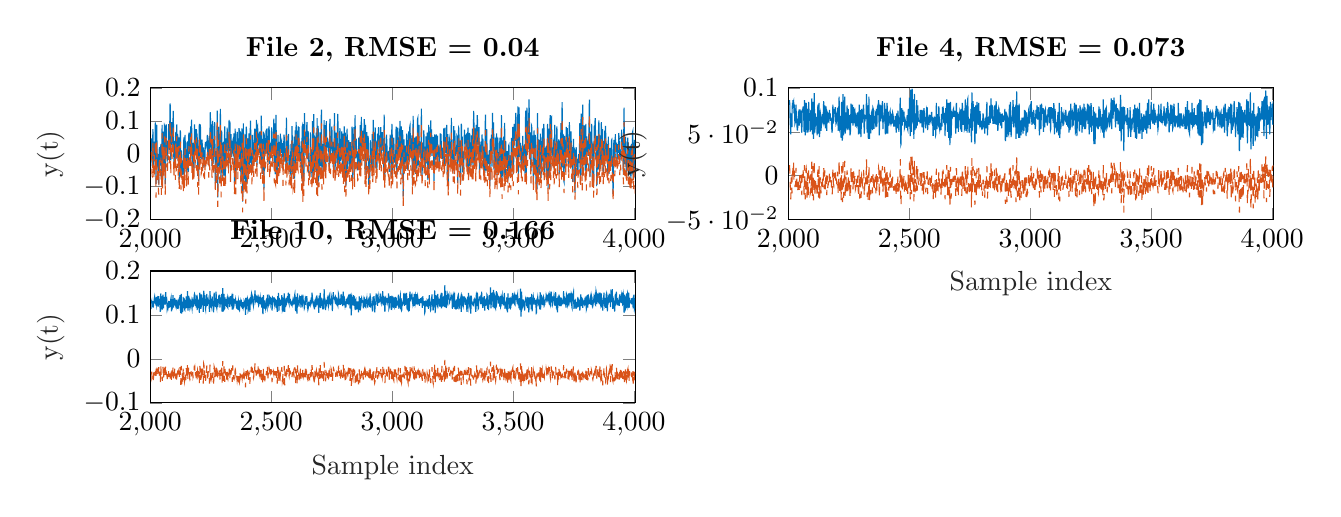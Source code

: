 % This file was created by matlab2tikz.
%
\definecolor{mycolor1}{rgb}{0.0,0.447,0.741}%
\definecolor{mycolor2}{rgb}{0.85,0.325,0.098}%
%
\begin{tikzpicture}

\begin{axis}[%
width=6.159cm,
height=1.674cm,
at={(0cm,2.326cm)},
scale only axis,
xmin=2000,
xmax=4005,
xlabel style={font=\color{white!15!black}},
xlabel={Sample index},
ymin=-0.2,
ymax=0.2,
ylabel style={font=\color{white!15!black}},
ylabel={$$y(t)$$},
axis background/.style={fill=white},
title style={font=\bfseries},
title={File 2, RMSE = 0.04}
]
\addplot [color=mycolor1, forget plot]
  table[row sep=crcr]{%
2005	0.047\\
2006	0.027\\
2007	-0.014\\
2008	-0.037\\
2009	-0.03\\
2010	0.032\\
2011	0.075\\
2012	0.032\\
2013	-0.013\\
2014	-0.036\\
2015	-0.039\\
2016	0.003\\
2017	0.037\\
2018	0.016\\
2019	-0.021\\
2020	0.018\\
2021	0.095\\
2022	0.08\\
2023	-0.023\\
2024	-0.092\\
2025	-0.008\\
2026	0.081\\
2027	0.088\\
2028	0.023\\
2029	-0.041\\
2030	-0.014\\
2031	-0.002\\
2032	-0.003\\
2033	-0.025\\
2034	-0.087\\
2035	-0.089\\
2036	-0.029\\
2037	0.012\\
2038	0.02\\
2039	-0.034\\
2040	-0.034\\
2041	-0.016\\
2042	-0.008\\
2043	0.012\\
2044	0.03\\
2045	-0.022\\
2046	-0.079\\
2047	-0.063\\
2048	0.008\\
2049	0.088\\
2050	-0.013\\
2051	-0.069\\
2052	-0.012\\
2053	0.051\\
2054	0.067\\
2055	0.028\\
2056	-0.042\\
2057	-0.022\\
2058	0.041\\
2059	0.086\\
2060	0.084\\
2061	-0.019\\
2062	-0.092\\
2063	-0.043\\
2064	0.009\\
2065	0.056\\
2066	0.089\\
2067	0.039\\
2068	0.006\\
2069	0.012\\
2070	-0.013\\
2071	-0.016\\
2072	0.016\\
2073	0.041\\
2074	0.03\\
2075	0.042\\
2076	0.09\\
2077	0.067\\
2078	0.019\\
2079	0.011\\
2080	0.051\\
2081	0.105\\
2082	0.153\\
2083	0.144\\
2084	0.049\\
2085	-0.02\\
2086	0.026\\
2087	0.06\\
2088	0.096\\
2089	0.083\\
2090	0.027\\
2091	0.033\\
2092	0.067\\
2093	0.072\\
2094	0.097\\
2095	0.13\\
2096	0.089\\
2097	0.003\\
2098	-0.026\\
2099	0.007\\
2100	0.006\\
2101	0.013\\
2102	0.039\\
2103	0.018\\
2104	-0.021\\
2105	0.06\\
2106	0.066\\
2107	-0.016\\
2108	-0.005\\
2109	0.082\\
2110	0.089\\
2111	0.015\\
2112	0.006\\
2113	0.06\\
2114	0.051\\
2115	0.0\\
2116	-0.023\\
2117	0.037\\
2118	0.05\\
2119	-0.044\\
2120	-0.078\\
2121	-0.008\\
2122	0.033\\
2123	0.02\\
2124	0.071\\
2125	0.067\\
2126	-0.035\\
2127	-0.066\\
2128	-0.005\\
2129	0.01\\
2130	-0.029\\
2131	-0.041\\
2132	-0.065\\
2133	-0.034\\
2134	-0.02\\
2135	-0.041\\
2136	-0.053\\
2137	-0.063\\
2138	0.019\\
2139	0.05\\
2140	0.004\\
2141	-0.063\\
2142	-0.046\\
2143	0.016\\
2144	0.057\\
2145	0.024\\
2146	0.006\\
2147	-0.02\\
2148	-0.03\\
2149	-0.002\\
2150	-0.058\\
2151	-0.033\\
2152	0.033\\
2153	0.034\\
2154	-0.007\\
2155	-0.012\\
2156	-0.046\\
2157	-0.055\\
2158	0.017\\
2159	0.055\\
2160	0.064\\
2161	0.049\\
2162	0.029\\
2163	0.0\\
2164	0.015\\
2165	0.004\\
2166	0.042\\
2167	0.083\\
2168	0.018\\
2169	0.017\\
2170	0.074\\
2171	0.104\\
2172	0.04\\
2173	-0.024\\
2174	-0.002\\
2175	-0.019\\
2176	-0.041\\
2177	-0.011\\
2178	0.033\\
2179	0.018\\
2180	-0.036\\
2181	-0.044\\
2182	0.022\\
2183	0.089\\
2184	0.068\\
2185	-0.003\\
2186	0.022\\
2187	0.075\\
2188	0.059\\
2189	0.042\\
2190	0.062\\
2191	0.075\\
2192	0.008\\
2193	0.044\\
2194	0.061\\
2195	-0.014\\
2196	-0.067\\
2197	-0.028\\
2198	0.024\\
2199	-0.008\\
2200	-0.083\\
2201	-0.043\\
2202	0.059\\
2203	0.091\\
2204	0.017\\
2205	-0.013\\
2206	0.027\\
2207	0.089\\
2208	0.077\\
2209	0.021\\
2210	0.012\\
2211	-0.014\\
2212	-0.013\\
2213	0.018\\
2214	0.043\\
2215	0.029\\
2216	-0.007\\
2217	-0.017\\
2218	0.003\\
2219	0.015\\
2220	0.019\\
2221	-0.032\\
2222	-0.042\\
2223	-0.001\\
2224	0.011\\
2225	-0.035\\
2226	-0.021\\
2227	0.019\\
2228	0.036\\
2229	0.028\\
2230	0.014\\
2231	0.033\\
2232	0.025\\
2233	0.029\\
2234	0.039\\
2235	0.032\\
2236	0.057\\
2237	0.041\\
2238	0.005\\
2239	0.003\\
2240	0.041\\
2241	0.015\\
2242	-0.034\\
2243	0.003\\
2244	0.054\\
2245	0.035\\
2246	0.002\\
2247	0.058\\
2248	0.126\\
2249	0.107\\
2250	0.027\\
2251	0.024\\
2252	0.089\\
2253	0.085\\
2254	0.022\\
2255	-0.037\\
2256	-0.021\\
2257	0.092\\
2258	0.1\\
2259	0.031\\
2260	-0.016\\
2261	-0.019\\
2262	0.014\\
2263	0.017\\
2264	0.019\\
2265	0.048\\
2266	0.096\\
2267	0.088\\
2268	-0.02\\
2269	-0.083\\
2270	-0.09\\
2271	-0.061\\
2272	0.008\\
2273	-0.003\\
2274	-0.043\\
2275	-0.01\\
2276	0.071\\
2277	0.131\\
2278	2.06e-05\\
2279	-0.132\\
2280	-0.074\\
2281	0.062\\
2282	0.082\\
2283	0.011\\
2284	-0.024\\
2285	-0.01\\
2286	-0.025\\
2287	-0.045\\
2288	0.001\\
2289	0.092\\
2290	0.136\\
2291	0.077\\
2292	-0.032\\
2293	-0.089\\
2294	-0.005\\
2295	0.07\\
2296	0.06\\
2297	-0.003\\
2298	-0.015\\
2299	-0.044\\
2300	-0.021\\
2301	0.032\\
2302	0.033\\
2303	-0.011\\
2304	-0.066\\
2305	-0.03\\
2306	0.018\\
2307	0.051\\
2308	0.083\\
2309	0.021\\
2310	-0.07\\
2311	-0.051\\
2312	-0.001\\
2313	0.022\\
2314	0.047\\
2315	0.026\\
2316	0.005\\
2317	0.049\\
2318	0.079\\
2319	0.053\\
2320	0.025\\
2321	0.034\\
2322	0.017\\
2323	-0.029\\
2324	-0.017\\
2325	0.075\\
2326	0.103\\
2327	0.009\\
2328	0.021\\
2329	0.098\\
2330	0.091\\
2331	0.012\\
2332	-0.044\\
2333	0.023\\
2334	0.06\\
2335	0.001\\
2336	-0.009\\
2337	0.01\\
2338	0.019\\
2339	0.015\\
2340	0.034\\
2341	0.03\\
2342	0.024\\
2343	0.003\\
2344	-0.008\\
2345	0.04\\
2346	0.062\\
2347	0.02\\
2348	-0.088\\
2349	-0.072\\
2350	0.028\\
2351	0.076\\
2352	0.046\\
2353	-0.028\\
2354	-0.078\\
2355	-0.003\\
2356	0.037\\
2357	-0.009\\
2358	-0.006\\
2359	0.065\\
2360	0.065\\
2361	-0.005\\
2362	-0.032\\
2363	0.035\\
2364	0.047\\
2365	0.001\\
2366	0.022\\
2367	0.078\\
2368	0.072\\
2369	0.008\\
2370	-0.017\\
2371	0.036\\
2372	0.068\\
2373	0.045\\
2374	-0.038\\
2375	-0.075\\
2376	-0.084\\
2377	-0.061\\
2378	0.047\\
2379	0.077\\
2380	0.057\\
2381	-0.076\\
2382	-0.145\\
2383	-0.09\\
2384	0.013\\
2385	0.092\\
2386	0.012\\
2387	-0.082\\
2388	-0.033\\
2389	0.019\\
2390	-0.047\\
2391	-0.077\\
2392	0.016\\
2393	0.059\\
2394	-0.028\\
2395	-0.109\\
2396	-0.043\\
2397	0.082\\
2398	0.074\\
2399	-0.04\\
2400	-0.09\\
2401	-0.054\\
2402	-0.019\\
2403	0.039\\
2404	0.047\\
2405	-0.004\\
2406	-0.033\\
2407	0.022\\
2408	0.062\\
2409	0.027\\
2410	-0.032\\
2411	-0.03\\
2412	-0.016\\
2413	0.024\\
2414	0.099\\
2415	0.099\\
2416	0.022\\
2417	-0.028\\
2418	-0.021\\
2419	-0.024\\
2420	-0.059\\
2421	-0.04\\
2422	0.003\\
2423	0.057\\
2424	0.032\\
2425	-0.009\\
2426	0.022\\
2427	-0.011\\
2428	-0.031\\
2429	0.003\\
2430	0.027\\
2431	0.058\\
2432	0.076\\
2433	0.039\\
2434	0.011\\
2435	-0.005\\
2436	0.041\\
2437	0.019\\
2438	0.044\\
2439	0.103\\
2440	0.046\\
2441	-0.04\\
2442	-0.006\\
2443	0.082\\
2444	0.084\\
2445	0.06\\
2446	0.026\\
2447	0.031\\
2448	0.052\\
2449	0.055\\
2450	0.022\\
2451	0.003\\
2452	0.014\\
2453	0.052\\
2454	0.067\\
2455	0.008\\
2456	-0.026\\
2457	-0.033\\
2458	0.032\\
2459	0.116\\
2460	0.075\\
2461	-0.026\\
2462	-0.018\\
2463	0.045\\
2464	-0.014\\
2465	-0.062\\
2466	-0.021\\
2467	0.018\\
2468	0.067\\
2469	-0.013\\
2470	-0.109\\
2471	-0.064\\
2472	0.011\\
2473	0.051\\
2474	0.055\\
2475	0.024\\
2476	-0.001\\
2477	0.007\\
2478	0.026\\
2479	0.024\\
2480	0.048\\
2481	0.076\\
2482	0.032\\
2483	0.023\\
2484	0.039\\
2485	0.024\\
2486	-0.026\\
2487	0.007\\
2488	0.077\\
2489	0.058\\
2490	0.073\\
2491	0.083\\
2492	0.071\\
2493	-0.006\\
2494	-0.031\\
2495	0.033\\
2496	0.023\\
2497	-0.014\\
2498	-0.0\\
2499	0.014\\
2500	0.013\\
2501	0.057\\
2502	0.08\\
2503	0.054\\
2504	0.003\\
2505	0.013\\
2506	0.03\\
2507	0.02\\
2508	0.042\\
2509	0.034\\
2510	0.074\\
2511	0.107\\
2512	0.034\\
2513	-0.046\\
2514	0.024\\
2515	0.092\\
2516	0.023\\
2517	-0.062\\
2518	-0.054\\
2519	0.042\\
2520	0.118\\
2521	0.058\\
2522	-0.057\\
2523	-0.037\\
2524	0.014\\
2525	-0.024\\
2526	-0.055\\
2527	0.016\\
2528	0.057\\
2529	0.031\\
2530	-0.033\\
2531	-0.039\\
2532	0.012\\
2533	0.023\\
2534	0.036\\
2535	0.01\\
2536	-0.021\\
2537	0.029\\
2538	0.061\\
2539	0.037\\
2540	0.009\\
2541	0.015\\
2542	0.033\\
2543	0.036\\
2544	0.001\\
2545	0.013\\
2546	0.02\\
2547	0.032\\
2548	-0.006\\
2549	-0.047\\
2550	-0.004\\
2551	0.009\\
2552	0.033\\
2553	0.058\\
2554	0.05\\
2555	0.035\\
2556	0.012\\
2557	-0.016\\
2558	-0.006\\
2559	0.016\\
2560	-0.003\\
2561	-0.044\\
2562	0.039\\
2563	0.11\\
2564	0.072\\
2565	-0.031\\
2566	-0.007\\
2567	0.031\\
2568	0.007\\
2569	-0.008\\
2570	0.017\\
2571	0.045\\
2572	0.06\\
2573	-0.015\\
2574	-0.055\\
2575	-0.009\\
2576	-0.004\\
2577	-0.026\\
2578	-0.051\\
2579	-0.061\\
2580	-0.058\\
2581	0.003\\
2582	0.03\\
2583	-0.019\\
2584	-0.057\\
2585	0.022\\
2586	0.084\\
2587	0.053\\
2588	0.033\\
2589	0.005\\
2590	-0.043\\
2591	-0.075\\
2592	-0.059\\
2593	-0.018\\
2594	-0.004\\
2595	0.052\\
2596	0.013\\
2597	-0.075\\
2598	-0.0\\
2599	0.071\\
2600	0.027\\
2601	-0.032\\
2602	-0.013\\
2603	0.097\\
2604	0.075\\
2605	0.003\\
2606	0.019\\
2607	0.043\\
2608	0.07\\
2609	0.058\\
2610	-0.012\\
2611	-0.001\\
2612	0.083\\
2613	0.061\\
2614	0.062\\
2615	0.081\\
2616	0.025\\
2617	0.003\\
2618	-0.003\\
2619	-0.009\\
2620	0.005\\
2621	-0.003\\
2622	-0.023\\
2623	0.008\\
2624	0.038\\
2625	-0.008\\
2626	-0.075\\
2627	-0.018\\
2628	0.081\\
2629	0.084\\
2630	-0.014\\
2631	-0.098\\
2632	-0.012\\
2633	0.09\\
2634	0.033\\
2635	-0.084\\
2636	-0.038\\
2637	0.067\\
2638	0.123\\
2639	0.079\\
2640	0.035\\
2641	0.049\\
2642	0.067\\
2643	0.037\\
2644	-0.005\\
2645	0.01\\
2646	0.053\\
2647	0.084\\
2648	0.096\\
2649	0.054\\
2650	-0.016\\
2651	-0.006\\
2652	0.063\\
2653	0.069\\
2654	0.009\\
2655	-0.059\\
2656	-0.033\\
2657	-0.021\\
2658	-0.035\\
2659	-0.019\\
2660	-0.037\\
2661	-0.018\\
2662	0.065\\
2663	0.049\\
2664	-0.054\\
2665	-0.052\\
2666	0.009\\
2667	0.013\\
2668	-0.054\\
2669	-0.07\\
2670	0.007\\
2671	0.099\\
2672	0.057\\
2673	-0.058\\
2674	-0.051\\
2675	0.051\\
2676	0.12\\
2677	0.03\\
2678	-0.04\\
2679	0.023\\
2680	0.05\\
2681	0.048\\
2682	0.025\\
2683	-0.025\\
2684	-0.047\\
2685	0.028\\
2686	0.064\\
2687	-0.005\\
2688	-0.082\\
2689	0.013\\
2690	0.108\\
2691	0.016\\
2692	-0.096\\
2693	-0.074\\
2694	0.085\\
2695	0.064\\
2696	-0.047\\
2697	-0.072\\
2698	-0.068\\
2699	-0.036\\
2700	-0.015\\
2701	0.03\\
2702	0.065\\
2703	0.05\\
2704	-0.015\\
2705	-0.038\\
2706	0.041\\
2707	0.113\\
2708	0.134\\
2709	0.026\\
2710	-0.067\\
2711	-0.039\\
2712	-0.025\\
2713	-0.013\\
2714	0.023\\
2715	0.03\\
2716	-0.032\\
2717	-0.042\\
2718	0.066\\
2719	0.102\\
2720	-0.007\\
2721	-0.031\\
2722	0.034\\
2723	0.087\\
2724	0.054\\
2725	-0.012\\
2726	-0.041\\
2727	0.033\\
2728	0.099\\
2729	0.049\\
2730	0.008\\
2731	0.03\\
2732	0.049\\
2733	0.043\\
2734	0.019\\
2735	0.025\\
2736	0.033\\
2737	0.028\\
2738	0.012\\
2739	-0.015\\
2740	-0.039\\
2741	-0.018\\
2742	0.082\\
2743	0.106\\
2744	0.017\\
2745	-0.021\\
2746	0.017\\
2747	0.036\\
2748	0.018\\
2749	0.02\\
2750	0.075\\
2751	0.083\\
2752	0.041\\
2753	-0.003\\
2754	0.006\\
2755	0.036\\
2756	-0.005\\
2757	-0.045\\
2758	-0.01\\
2759	0.03\\
2760	0.005\\
2761	0.089\\
2762	0.123\\
2763	0.038\\
2764	-0.053\\
2765	-0.031\\
2766	0.025\\
2767	0.058\\
2768	0.064\\
2769	0.047\\
2770	0.03\\
2771	0.003\\
2772	-0.029\\
2773	-0.022\\
2774	0.07\\
2775	0.121\\
2776	0.102\\
2777	0.037\\
2778	-0.032\\
2779	-0.038\\
2780	-0.026\\
2781	-0.036\\
2782	-0.013\\
2783	0.044\\
2784	0.078\\
2785	0.067\\
2786	0.008\\
2787	-0.023\\
2788	0.002\\
2789	-0.005\\
2790	-0.017\\
2791	0.016\\
2792	0.068\\
2793	0.056\\
2794	0.024\\
2795	-0.029\\
2796	-0.031\\
2797	0.061\\
2798	0.03\\
2799	-0.05\\
2800	-0.028\\
2801	0.026\\
2802	0.083\\
2803	-0.01\\
2804	-0.077\\
2805	0.004\\
2806	0.064\\
2807	0.057\\
2808	-0.011\\
2809	-0.097\\
2810	-0.071\\
2811	-0.011\\
2812	0.033\\
2813	0.061\\
2814	0.076\\
2815	0.016\\
2816	-0.04\\
2817	-0.047\\
2818	-0.008\\
2819	0.02\\
2820	0.032\\
2821	0.041\\
2822	-0.015\\
2823	-0.017\\
2824	-0.019\\
2825	-0.047\\
2826	0.004\\
2827	0.035\\
2828	-0.014\\
2829	-0.002\\
2830	-0.015\\
2831	-0.033\\
2832	-0.046\\
2833	-0.008\\
2834	0.082\\
2835	0.077\\
2836	-0.031\\
2837	-0.076\\
2838	-0.009\\
2839	0.038\\
2840	0.013\\
2841	0.028\\
2842	0.081\\
2843	0.045\\
2844	-0.055\\
2845	-0.053\\
2846	0.072\\
2847	0.117\\
2848	0.031\\
2849	-0.007\\
2850	-0.014\\
2851	0.009\\
2852	0.046\\
2853	0.006\\
2854	-0.011\\
2855	0.007\\
2856	0.002\\
2857	-0.026\\
2858	-0.05\\
2859	-0.044\\
2860	-0.029\\
2861	0.004\\
2862	0.049\\
2863	0.013\\
2864	-0.005\\
2865	-0.011\\
2866	-0.031\\
2867	0.023\\
2868	0.087\\
2869	0.02\\
2870	-0.037\\
2871	-0.011\\
2872	0.073\\
2873	0.112\\
2874	0.027\\
2875	0.009\\
2876	0.066\\
2877	0.064\\
2878	0.028\\
2879	0.025\\
2880	0.07\\
2881	0.036\\
2882	0.016\\
2883	0.029\\
2884	0.077\\
2885	0.105\\
2886	0.088\\
2887	0.009\\
2888	-0.046\\
2889	0.036\\
2890	0.088\\
2891	0.028\\
2892	-0.065\\
2893	-0.047\\
2894	0.032\\
2895	0.066\\
2896	0.045\\
2897	-0.001\\
2898	-0.021\\
2899	-0.012\\
2900	-0.007\\
2901	0.054\\
2902	0.011\\
2903	-0.095\\
2904	-0.057\\
2905	-0.014\\
2906	-0.029\\
2907	-0.062\\
2908	-0.075\\
2909	-0.009\\
2910	0.041\\
2911	0.029\\
2912	0.001\\
2913	-0.01\\
2914	0.006\\
2915	0.001\\
2916	-0.034\\
2917	-0.003\\
2918	0.06\\
2919	0.027\\
2920	-0.043\\
2921	0.028\\
2922	0.103\\
2923	0.056\\
2924	-0.018\\
2925	-0.041\\
2926	0.001\\
2927	0.057\\
2928	0.05\\
2929	0.054\\
2930	0.08\\
2931	0.046\\
2932	-0.003\\
2933	-0.044\\
2934	0.005\\
2935	0.037\\
2936	0.014\\
2937	-0.048\\
2938	-0.025\\
2939	0.058\\
2940	0.059\\
2941	0.058\\
2942	0.037\\
2943	0.029\\
2944	0.081\\
2945	0.076\\
2946	0.008\\
2947	-0.021\\
2948	0.002\\
2949	0.046\\
2950	0.056\\
2951	0.007\\
2952	0.023\\
2953	0.081\\
2954	0.03\\
2955	-0.01\\
2956	0.031\\
2957	0.032\\
2958	0.034\\
2959	0.066\\
2960	0.035\\
2961	0.01\\
2962	0.033\\
2963	0.046\\
2964	0.009\\
2965	-0.046\\
2966	0.015\\
2967	0.119\\
2968	0.097\\
2969	-0.05\\
2970	-0.071\\
2971	-0.015\\
2972	-0.011\\
2973	0.023\\
2974	0.026\\
2975	-0.021\\
2976	0.006\\
2977	0.058\\
2978	0.036\\
2979	0.018\\
2980	0.001\\
2981	-0.018\\
2982	-0.016\\
2983	4.153e-05\\
2984	-0.008\\
2985	-0.011\\
2986	0.009\\
2987	-0.034\\
2988	-0.055\\
2989	-0.003\\
2990	0.006\\
2991	0.036\\
2992	0.058\\
2993	0.019\\
2994	0.005\\
2995	-0.033\\
2996	-0.069\\
2997	-0.038\\
2998	0.026\\
2999	0.091\\
3000	0.082\\
3001	0.013\\
3002	-0.059\\
3003	-0.039\\
3004	0.003\\
3005	0.012\\
3006	0.039\\
3007	0.049\\
3008	0.016\\
3009	-0.013\\
3010	-0.027\\
3011	-0.001\\
3012	-0.007\\
3013	-0.024\\
3014	-0.036\\
3015	-0.009\\
3016	0.071\\
3017	0.082\\
3018	0.045\\
3019	-0.038\\
3020	-0.063\\
3021	-0.017\\
3022	0.007\\
3023	0.079\\
3024	0.071\\
3025	0.038\\
3026	-0.007\\
3027	0.024\\
3028	0.05\\
3029	0.018\\
3030	-0.009\\
3031	0.007\\
3032	0.094\\
3033	0.1\\
3034	0.04\\
3035	-0.056\\
3036	-0.058\\
3037	0.041\\
3038	0.083\\
3039	0.03\\
3040	-0.034\\
3041	-0.033\\
3042	0.038\\
3043	0.072\\
3044	0.054\\
3045	-0.056\\
3046	-0.129\\
3047	-0.052\\
3048	0.03\\
3049	0.044\\
3050	0.001\\
3051	-0.031\\
3052	-0.011\\
3053	0.025\\
3054	0.018\\
3055	-0.015\\
3056	-0.02\\
3057	-0.023\\
3058	-0.015\\
3059	0.013\\
3060	0.061\\
3061	0.044\\
3062	0.035\\
3063	0.023\\
3064	-0.031\\
3065	-0.05\\
3066	-0.033\\
3067	0.021\\
3068	0.063\\
3069	0.068\\
3070	0.032\\
3071	-0.019\\
3072	0.031\\
3073	0.081\\
3074	0.085\\
3075	0.056\\
3076	0.027\\
3077	-0.003\\
3078	-0.013\\
3079	0.004\\
3080	0.015\\
3081	0.04\\
3082	0.056\\
3083	-0.008\\
3084	-0.094\\
3085	-0.078\\
3086	0.055\\
3087	0.115\\
3088	0.042\\
3089	-0.021\\
3090	-0.054\\
3091	-0.019\\
3092	0.024\\
3093	0.049\\
3094	0.032\\
3095	-0.024\\
3096	-0.061\\
3097	-0.053\\
3098	0.01\\
3099	0.053\\
3100	0.026\\
3101	-0.03\\
3102	-0.045\\
3103	0.007\\
3104	0.041\\
3105	0.104\\
3106	0.107\\
3107	0.018\\
3108	-0.036\\
3109	0.013\\
3110	0.069\\
3111	0.088\\
3112	0.037\\
3113	0.011\\
3114	0.007\\
3115	-0.011\\
3116	0.02\\
3117	0.037\\
3118	0.006\\
3119	-0.023\\
3120	0.059\\
3121	0.137\\
3122	0.067\\
3123	-0.036\\
3124	-0.072\\
3125	-0.016\\
3126	0.034\\
3127	0.027\\
3128	0.007\\
3129	-0.004\\
3130	0.025\\
3131	0.071\\
3132	0.051\\
3133	-0.026\\
3134	-0.012\\
3135	0.022\\
3136	-0.02\\
3137	-0.062\\
3138	-0.049\\
3139	6.184e-05\\
3140	0.053\\
3141	0.026\\
3142	-0.025\\
3143	-0.026\\
3144	0.027\\
3145	0.064\\
3146	0.022\\
3147	-0.067\\
3148	-0.08\\
3149	-0.048\\
3150	0.027\\
3151	0.088\\
3152	0.057\\
3153	-0.015\\
3154	-0.046\\
3155	0.04\\
3156	0.068\\
3157	-0.002\\
3158	0.001\\
3159	0.088\\
3160	0.101\\
3161	0.017\\
3162	0.013\\
3163	0.074\\
3164	0.048\\
3165	-0.006\\
3166	0.009\\
3167	0.008\\
3168	0.017\\
3169	0.039\\
3170	0.051\\
3171	0.038\\
3172	-0.019\\
3173	-0.082\\
3174	-0.055\\
3175	0.013\\
3176	0.059\\
3177	0.044\\
3178	0.008\\
3179	0.001\\
3180	-0.018\\
3181	-0.01\\
3182	0.048\\
3183	0.059\\
3184	0.031\\
3185	0.016\\
3186	-0.011\\
3187	0.025\\
3188	0.055\\
3189	-0.0\\
3190	-0.009\\
3191	-0.001\\
3192	0.025\\
3193	0.015\\
3194	-0.027\\
3195	-0.025\\
3196	0.004\\
3197	-0.013\\
3198	0.002\\
3199	0.062\\
3200	0.037\\
3201	0.039\\
3202	0.06\\
3203	0.037\\
3204	0.016\\
3205	-0.01\\
3206	-0.011\\
3207	0.016\\
3208	0.015\\
3209	0.013\\
3210	0.011\\
3211	-0.026\\
3212	0.016\\
3213	0.077\\
3214	0.034\\
3215	-0.028\\
3216	-0.037\\
3217	0.003\\
3218	0.063\\
3219	0.079\\
3220	0.019\\
3221	0.003\\
3222	0.035\\
3223	0.026\\
3224	0.006\\
3225	0.046\\
3226	0.088\\
3227	-0.002\\
3228	-0.063\\
3229	-0.012\\
3230	0.06\\
3231	0.007\\
3232	-0.092\\
3233	-0.067\\
3234	-0.017\\
3235	0.006\\
3236	0.032\\
3237	0.045\\
3238	0.04\\
3239	-0.004\\
3240	-0.005\\
3241	0.033\\
3242	-0.003\\
3243	-0.014\\
3244	0.032\\
3245	0.109\\
3246	0.069\\
3247	-0.005\\
3248	-0.018\\
3249	0.0\\
3250	0.012\\
3251	-0.01\\
3252	-0.011\\
3253	-0.036\\
3254	0.043\\
3255	0.084\\
3256	0.014\\
3257	-0.06\\
3258	-0.04\\
3259	0.071\\
3260	0.05\\
3261	0.001\\
3262	-0.001\\
3263	0.021\\
3264	0.013\\
3265	0.0\\
3266	0.01\\
3267	0.004\\
3268	0.054\\
3269	0.052\\
3270	-0.011\\
3271	-0.088\\
3272	-0.036\\
3273	0.05\\
3274	0.057\\
3275	0.079\\
3276	0.077\\
3277	0.018\\
3278	-0.022\\
3279	-0.022\\
3280	0.04\\
3281	0.019\\
3282	-0.056\\
3283	-0.091\\
3284	-0.054\\
3285	0.018\\
3286	0.091\\
3287	0.086\\
3288	0.026\\
3289	0.015\\
3290	0.052\\
3291	-0.006\\
3292	-0.056\\
3293	-0.045\\
3294	-0.004\\
3295	-0.031\\
3296	-0.046\\
3297	-0.017\\
3298	0.041\\
3299	0.073\\
3300	0.056\\
3301	0.029\\
3302	0.053\\
3303	0.058\\
3304	0.041\\
3305	0.058\\
3306	-0.001\\
3307	0.016\\
3308	0.062\\
3309	0.012\\
3310	-0.042\\
3311	-0.029\\
3312	0.021\\
3313	0.069\\
3314	0.079\\
3315	0.015\\
3316	-0.058\\
3317	-0.038\\
3318	0.008\\
3319	0.033\\
3320	0.063\\
3321	0.058\\
3322	0.029\\
3323	-0.037\\
3324	-0.027\\
3325	0.008\\
3326	-0.034\\
3327	-0.021\\
3328	0.054\\
3329	0.054\\
3330	-0.024\\
3331	-0.023\\
3332	0.076\\
3333	0.061\\
3334	-0.019\\
3335	-0.04\\
3336	0.046\\
3337	0.13\\
3338	0.113\\
3339	0.057\\
3340	-0.013\\
3341	-0.023\\
3342	-0.009\\
3343	0.032\\
3344	0.077\\
3345	-0.002\\
3346	-0.034\\
3347	0.065\\
3348	0.088\\
3349	-0.008\\
3350	0.01\\
3351	0.076\\
3352	0.117\\
3353	0.102\\
3354	0.028\\
3355	0.047\\
3356	0.055\\
3357	0.033\\
3358	0.068\\
3359	0.081\\
3360	0.012\\
3361	-0.05\\
3362	-0.048\\
3363	0.019\\
3364	0.037\\
3365	-0.017\\
3366	-0.042\\
3367	-0.035\\
3368	0.014\\
3369	0.012\\
3370	0.004\\
3371	0.045\\
3372	0.059\\
3373	0.009\\
3374	0.009\\
3375	0.046\\
3376	0.04\\
3377	0.003\\
3378	-0.021\\
3379	-0.046\\
3380	0.001\\
3381	0.022\\
3382	-0.027\\
3383	-0.059\\
3384	-0.002\\
3385	0.092\\
3386	0.119\\
3387	0.038\\
3388	-0.051\\
3389	-0.042\\
3390	0.021\\
3391	0.075\\
3392	0.038\\
3393	-0.04\\
3394	-0.058\\
3395	-0.007\\
3396	-0.009\\
3397	-0.021\\
3398	-0.003\\
3399	-0.008\\
3400	-0.031\\
3401	-0.004\\
3402	0.011\\
3403	-0.022\\
3404	-0.099\\
3405	-0.062\\
3406	0.045\\
3407	0.035\\
3408	-0.016\\
3409	-0.006\\
3410	0.047\\
3411	0.058\\
3412	-0.008\\
3413	-0.039\\
3414	0.064\\
3415	0.124\\
3416	0.084\\
3417	0.041\\
3418	0.046\\
3419	0.095\\
3420	0.06\\
3421	-0.036\\
3422	-0.033\\
3423	0.02\\
3424	0.007\\
3425	-0.066\\
3426	-0.034\\
3427	0.049\\
3428	0.037\\
3429	-0.049\\
3430	-0.027\\
3431	0.029\\
3432	0.062\\
3433	0.037\\
3434	-0.063\\
3435	-0.026\\
3436	0.016\\
3437	0.049\\
3438	0.021\\
3439	-0.021\\
3440	-0.044\\
3441	-0.023\\
3442	0.005\\
3443	-0.048\\
3444	-0.035\\
3445	0.034\\
3446	0.049\\
3447	0.015\\
3448	-0.036\\
3449	-0.071\\
3450	-0.033\\
3451	0.045\\
3452	0.117\\
3453	0.031\\
3454	-0.092\\
3455	-0.083\\
3456	0.041\\
3457	0.027\\
3458	-0.017\\
3459	0.004\\
3460	0.038\\
3461	0.052\\
3462	-0.018\\
3463	-0.07\\
3464	0.013\\
3465	0.094\\
3466	0.054\\
3467	-0.07\\
3468	-0.058\\
3469	0.025\\
3470	0.038\\
3471	-0.02\\
3472	-0.035\\
3473	-0.001\\
3474	-0.042\\
3475	-0.005\\
3476	0.008\\
3477	-0.041\\
3478	-0.041\\
3479	-0.075\\
3480	-0.071\\
3481	-0.037\\
3482	0.025\\
3483	0.027\\
3484	-0.046\\
3485	-0.068\\
3486	-0.03\\
3487	-0.005\\
3488	-0.028\\
3489	-0.042\\
3490	-0.063\\
3491	-0.071\\
3492	-0.004\\
3493	0.048\\
3494	0.032\\
3495	0.036\\
3496	-0.008\\
3497	-0.035\\
3498	0.044\\
3499	0.082\\
3500	0.021\\
3501	-0.062\\
3502	-0.051\\
3503	-0.013\\
3504	0.063\\
3505	0.091\\
3506	0.073\\
3507	0.055\\
3508	0.042\\
3509	0.043\\
3510	0.09\\
3511	0.124\\
3512	0.112\\
3513	0.041\\
3514	-0.006\\
3515	0.055\\
3516	0.059\\
3517	-0.026\\
3518	-0.04\\
3519	0.072\\
3520	0.144\\
3521	0.055\\
3522	-0.076\\
3523	-0.011\\
3524	0.097\\
3525	0.141\\
3526	0.09\\
3527	0.031\\
3528	-0.009\\
3529	0.021\\
3530	0.033\\
3531	0.016\\
3532	0.025\\
3533	-0.026\\
3534	-0.039\\
3535	0.005\\
3536	0.018\\
3537	-0.007\\
3538	-0.042\\
3539	0.023\\
3540	0.054\\
3541	0.002\\
3542	-0.005\\
3543	-0.02\\
3544	-0.04\\
3545	-0.014\\
3546	0.021\\
3547	0.025\\
3548	0.024\\
3549	-0.06\\
3550	-0.048\\
3551	0.068\\
3552	0.131\\
3553	0.103\\
3554	0.024\\
3555	-0.06\\
3556	0.006\\
3557	0.14\\
3558	0.133\\
3559	0.045\\
3560	0.001\\
3561	0.043\\
3562	0.1\\
3563	0.07\\
3564	0.06\\
3565	0.118\\
3566	0.165\\
3567	0.131\\
3568	0.035\\
3569	0.003\\
3570	0.028\\
3571	0.065\\
3572	0.04\\
3573	-0.02\\
3574	-0.053\\
3575	0.007\\
3576	0.087\\
3577	0.085\\
3578	0.041\\
3579	0.007\\
3580	0.041\\
3581	0.056\\
3582	0.051\\
3583	-0.015\\
3584	-0.086\\
3585	-0.044\\
3586	0.054\\
3587	0.071\\
3588	0.039\\
3589	-0.005\\
3590	-0.039\\
3591	-0.011\\
3592	0.057\\
3593	0.047\\
3594	-0.059\\
3595	-0.092\\
3596	-0.05\\
3597	-0.022\\
3598	-0.086\\
3599	-0.108\\
3600	-0.009\\
3601	0.123\\
3602	0.075\\
3603	-0.056\\
3604	-0.056\\
3605	0.035\\
3606	0.044\\
3607	-0.046\\
3608	-0.064\\
3609	-0.037\\
3610	-0.024\\
3611	-0.035\\
3612	0.004\\
3613	0.061\\
3614	0.015\\
3615	-0.066\\
3616	-0.073\\
3617	-0.039\\
3618	-0.003\\
3619	0.016\\
3620	0.041\\
3621	0.052\\
3622	0.077\\
3623	0.046\\
3624	-0.02\\
3625	-0.043\\
3626	-0.007\\
3627	0.091\\
3628	0.074\\
3629	-0.048\\
3630	-0.057\\
3631	-0.03\\
3632	-0.022\\
3633	0.016\\
3634	0.016\\
3635	0.001\\
3636	0.02\\
3637	0.021\\
3638	-0.049\\
3639	-0.079\\
3640	-0.069\\
3641	-0.011\\
3642	0.081\\
3643	0.091\\
3644	-0.026\\
3645	-0.106\\
3646	-0.009\\
3647	0.076\\
3648	0.028\\
3649	0.03\\
3650	0.013\\
3651	-0.068\\
3652	-0.029\\
3653	0.11\\
3654	0.117\\
3655	-0.003\\
3656	-0.046\\
3657	0.011\\
3658	0.111\\
3659	0.112\\
3660	0.062\\
3661	0.011\\
3662	0.003\\
3663	0.019\\
3664	0.001\\
3665	0.004\\
3666	-0.018\\
3667	-0.028\\
3668	0.04\\
3669	0.043\\
3670	-0.047\\
3671	-0.005\\
3672	0.088\\
3673	0.076\\
3674	-0.006\\
3675	-0.026\\
3676	0.011\\
3677	0.014\\
3678	-0.031\\
3679	-0.035\\
3680	0.043\\
3681	0.083\\
3682	0.067\\
3683	0.01\\
3684	-0.027\\
3685	0.03\\
3686	0.022\\
3687	-0.002\\
3688	0.017\\
3689	0.044\\
3690	-0.011\\
3691	-0.062\\
3692	-0.028\\
3693	0.016\\
3694	0.04\\
3695	-0.006\\
3696	-0.005\\
3697	0.043\\
3698	0.093\\
3699	0.056\\
3700	-0.051\\
3701	-0.029\\
3702	0.116\\
3703	0.157\\
3704	0.055\\
3705	-0.041\\
3706	-0.023\\
3707	0.06\\
3708	0.052\\
3709	0.003\\
3710	-0.083\\
3711	-0.086\\
3712	0.005\\
3713	0.054\\
3714	0.032\\
3715	0.021\\
3716	0.025\\
3717	-0.003\\
3718	-0.03\\
3719	0.032\\
3720	0.082\\
3721	0.035\\
3722	0.002\\
3723	0.029\\
3724	0.078\\
3725	0.057\\
3726	0.03\\
3727	0.048\\
3728	0.041\\
3729	-0.012\\
3730	-0.042\\
3731	-0.008\\
3732	0.075\\
3733	0.096\\
3734	0.039\\
3735	-0.017\\
3736	0.003\\
3737	0.021\\
3738	0.004\\
3739	0.066\\
3740	0.066\\
3741	-0.002\\
3742	-0.035\\
3743	-0.003\\
3744	0.02\\
3745	-0.01\\
3746	-0.063\\
3747	-0.085\\
3748	-0.046\\
3749	0.023\\
3750	0.045\\
3751	-0.011\\
3752	-0.028\\
3753	0.016\\
3754	0.014\\
3755	-0.077\\
3756	-0.118\\
3757	-0.077\\
3758	-0.001\\
3759	0.012\\
3760	0.002\\
3761	0.02\\
3762	-0.012\\
3763	-0.04\\
3764	-0.035\\
3765	-0.024\\
3766	-0.022\\
3767	-0.057\\
3768	-0.062\\
3769	-0.027\\
3770	-0.014\\
3771	-0.001\\
3772	-0.018\\
3773	-0.028\\
3774	-0.015\\
3775	0.034\\
3776	0.093\\
3777	0.039\\
3778	-0.064\\
3779	-0.066\\
3780	0.025\\
3781	0.102\\
3782	0.122\\
3783	0.066\\
3784	0.04\\
3785	-0.016\\
3786	-0.065\\
3787	0.025\\
3788	0.149\\
3789	0.085\\
3790	-0.017\\
3791	-0.01\\
3792	-0.0\\
3793	0.035\\
3794	0.056\\
3795	0.086\\
3796	0.066\\
3797	0.011\\
3798	-0.051\\
3799	-0.016\\
3800	0.072\\
3801	0.091\\
3802	-0.028\\
3803	-0.061\\
3804	0.039\\
3805	0.053\\
3806	0.027\\
3807	0.027\\
3808	0.014\\
3809	0.006\\
3810	0.005\\
3811	-0.006\\
3812	0.042\\
3813	0.054\\
3814	0.078\\
3815	0.148\\
3816	0.164\\
3817	0.05\\
3818	-0.069\\
3819	-0.042\\
3820	0.028\\
3821	0.067\\
3822	0.044\\
3823	0.005\\
3824	0.013\\
3825	0.091\\
3826	0.058\\
3827	-0.058\\
3828	-0.078\\
3829	-0.01\\
3830	0.031\\
3831	0.024\\
3832	-0.013\\
3833	-0.097\\
3834	-0.058\\
3835	0.048\\
3836	0.086\\
3837	0.047\\
3838	0.056\\
3839	0.1\\
3840	0.108\\
3841	0.054\\
3842	0.019\\
3843	0.022\\
3844	0.054\\
3845	-0.006\\
3846	-0.094\\
3847	-0.093\\
3848	-0.005\\
3849	0.054\\
3850	-0.007\\
3851	-0.048\\
3852	-0.013\\
3853	0.056\\
3854	0.089\\
3855	0.101\\
3856	0.042\\
3857	-0.03\\
3858	-0.055\\
3859	-0.004\\
3860	0.056\\
3861	0.018\\
3862	-0.045\\
3863	-0.016\\
3864	0.065\\
3865	0.096\\
3866	0.067\\
3867	0.018\\
3868	-0.032\\
3869	0.028\\
3870	0.075\\
3871	0.021\\
3872	-0.051\\
3873	-0.052\\
3874	0.027\\
3875	0.038\\
3876	-0.002\\
3877	-0.038\\
3878	-0.005\\
3879	0.07\\
3880	0.036\\
3881	0.003\\
3882	0.085\\
3883	0.066\\
3884	-0.008\\
3885	-0.017\\
3886	0.01\\
3887	0.023\\
3888	0.018\\
3889	0.029\\
3890	0.005\\
3891	-0.047\\
3892	-0.057\\
3893	-0.006\\
3894	0.052\\
3895	0.003\\
3896	-0.049\\
3897	-0.061\\
3898	-0.017\\
3899	0.017\\
3900	-0.008\\
3901	-0.005\\
3902	0.006\\
3903	0.018\\
3904	-0.039\\
3905	-0.034\\
3906	0.009\\
3907	0.04\\
3908	0.042\\
3909	0.009\\
3910	-0.022\\
3911	-0.041\\
3912	-0.063\\
3913	-0.122\\
3914	-0.108\\
3915	-0.04\\
3916	0.022\\
3917	0.042\\
3918	0.024\\
3919	0.006\\
3920	-0.004\\
3921	-0.025\\
3922	0.025\\
3923	0.06\\
3924	0.014\\
3925	0.005\\
3926	0.032\\
3927	0.032\\
3928	0.027\\
3929	0.005\\
3930	-0.023\\
3931	-0.009\\
3932	0.029\\
3933	0.023\\
3934	0.003\\
3935	0.026\\
3936	0.029\\
3937	0.063\\
3938	0.053\\
3939	0.036\\
3940	0.009\\
3941	-0.028\\
3942	-0.019\\
3943	-0.01\\
3944	-0.002\\
3945	-0.01\\
3946	0.005\\
3947	0.023\\
3948	0.05\\
3949	0.073\\
3950	0.025\\
3951	0.039\\
3952	0.05\\
3953	0.04\\
3954	0.048\\
3955	-0.004\\
3956	-0.064\\
3957	-0.044\\
3958	0.089\\
3959	0.14\\
3960	0.062\\
3961	-0.004\\
3962	-0.031\\
3963	-0.021\\
3964	0.042\\
3965	0.052\\
3966	0.03\\
3967	-0.027\\
3968	-0.055\\
3969	-0.053\\
3970	-0.035\\
3971	-0.019\\
3972	-0.018\\
3973	0.031\\
3974	0.049\\
3975	-0.0\\
3976	-0.046\\
3977	-0.055\\
3978	0.001\\
3979	0.018\\
3980	-0.021\\
3981	-0.03\\
3982	-0.044\\
3983	-0.065\\
3984	-0.015\\
3985	0.025\\
3986	0.006\\
3987	-0.081\\
3988	-0.05\\
3989	0.03\\
3990	-0.022\\
3991	-0.052\\
3992	-0.054\\
3993	0.003\\
3994	0.065\\
3995	0.068\\
3996	0.019\\
3997	-0.052\\
3998	-0.076\\
3999	-0.048\\
4000	-0.022\\
4001	0.024\\
4002	0.042\\
4003	0.02\\
4004	-0.048\\
4005	-0.072\\
};
\addplot [color=mycolor2, dashed, forget plot]
  table[row sep=crcr]{%
2005	0.005\\
2006	-0.013\\
2007	-0.053\\
2008	-0.068\\
2009	-0.069\\
2010	-0.015\\
2011	0.038\\
2012	-0.007\\
2013	-0.046\\
2014	-0.068\\
2015	-0.077\\
2016	-0.039\\
2017	-0.003\\
2018	-0.021\\
2019	-0.065\\
2020	-0.041\\
2021	0.042\\
2022	0.035\\
2023	-0.051\\
2024	-0.133\\
2025	-0.05\\
2026	0.031\\
2027	0.037\\
2028	-0.011\\
2029	-0.083\\
2030	-0.046\\
2031	-0.044\\
2032	-0.041\\
2033	-0.044\\
2034	-0.111\\
2035	-0.124\\
2036	-0.07\\
2037	-0.036\\
2038	-0.014\\
2039	-0.076\\
2040	-0.073\\
2041	-0.055\\
2042	-0.057\\
2043	-0.036\\
2044	-0.012\\
2045	-0.052\\
2046	-0.125\\
2047	-0.1\\
2048	-0.058\\
2049	0.063\\
2050	-0.058\\
2051	-0.105\\
2052	-0.053\\
2053	0.008\\
2054	0.021\\
2055	0.002\\
2056	-0.073\\
2057	-0.057\\
2058	-0.006\\
2059	0.032\\
2060	0.053\\
2061	-0.044\\
2062	-0.127\\
2063	-0.077\\
2064	-0.034\\
2065	0.002\\
2066	0.048\\
2067	-0.006\\
2068	-0.041\\
2069	-0.029\\
2070	-0.055\\
2071	-0.054\\
2072	-0.023\\
2073	-0.002\\
2074	-0.013\\
2075	-0.018\\
2076	0.046\\
2077	0.024\\
2078	-0.015\\
2079	-0.029\\
2080	0.01\\
2081	0.05\\
2082	0.096\\
2083	0.099\\
2084	0.019\\
2085	-0.065\\
2086	-0.009\\
2087	0.011\\
2088	0.051\\
2089	0.048\\
2090	-0.018\\
2091	-0.007\\
2092	0.021\\
2093	0.027\\
2094	0.047\\
2095	0.091\\
2096	0.051\\
2097	-0.028\\
2098	-0.07\\
2099	-0.019\\
2100	-0.032\\
2101	-0.024\\
2102	-0.002\\
2103	-0.007\\
2104	-0.079\\
2105	0.016\\
2106	0.034\\
2107	-0.051\\
2108	-0.05\\
2109	0.038\\
2110	0.054\\
2111	-0.029\\
2112	-0.043\\
2113	0.025\\
2114	0.013\\
2115	-0.038\\
2116	-0.066\\
2117	0.0\\
2118	0.023\\
2119	-0.083\\
2120	-0.113\\
2121	-0.046\\
2122	-0.003\\
2123	-0.042\\
2124	0.023\\
2125	0.037\\
2126	-0.069\\
2127	-0.109\\
2128	-0.038\\
2129	-0.013\\
2130	-0.067\\
2131	-0.068\\
2132	-0.098\\
2133	-0.071\\
2134	-0.057\\
2135	-0.085\\
2136	-0.068\\
2137	-0.116\\
2138	-0.022\\
2139	0.002\\
2140	-0.026\\
2141	-0.104\\
2142	-0.084\\
2143	-0.031\\
2144	0.017\\
2145	-0.022\\
2146	-0.031\\
2147	-0.047\\
2148	-0.08\\
2149	-0.022\\
2150	-0.099\\
2151	-0.068\\
2152	-0.009\\
2153	-0.006\\
2154	-0.052\\
2155	-0.047\\
2156	-0.075\\
2157	-0.099\\
2158	-0.02\\
2159	0.006\\
2160	0.023\\
2161	-0.001\\
2162	-0.009\\
2163	-0.047\\
2164	-0.021\\
2165	-0.04\\
2166	-0.012\\
2167	0.051\\
2168	-0.037\\
2169	-0.031\\
2170	0.019\\
2171	0.062\\
2172	0.007\\
2173	-0.066\\
2174	-0.026\\
2175	-0.048\\
2176	-0.08\\
2177	-0.052\\
2178	-0.003\\
2179	-0.013\\
2180	-0.077\\
2181	-0.085\\
2182	-0.025\\
2183	0.043\\
2184	0.026\\
2185	-0.045\\
2186	-0.026\\
2187	0.034\\
2188	0.004\\
2189	0.001\\
2190	0.008\\
2191	0.05\\
2192	-0.051\\
2193	0.001\\
2194	0.028\\
2195	-0.04\\
2196	-0.101\\
2197	-0.064\\
2198	-0.008\\
2199	-0.033\\
2200	-0.124\\
2201	-0.083\\
2202	0.013\\
2203	0.049\\
2204	-0.028\\
2205	-0.053\\
2206	-0.016\\
2207	0.033\\
2208	0.034\\
2209	-0.031\\
2210	-0.016\\
2211	-0.06\\
2212	-0.057\\
2213	-0.033\\
2214	0.004\\
2215	-0.012\\
2216	-0.044\\
2217	-0.06\\
2218	-0.028\\
2219	-0.031\\
2220	-0.004\\
2221	-0.064\\
2222	-0.072\\
2223	-0.042\\
2224	-0.018\\
2225	-0.077\\
2226	-0.06\\
2227	-0.023\\
2228	-0.01\\
2229	-0.016\\
2230	-0.038\\
2231	-0.008\\
2232	-0.022\\
2233	-0.024\\
2234	-0.002\\
2235	-0.021\\
2236	0.015\\
2237	-0.003\\
2238	-0.031\\
2239	-0.039\\
2240	0.006\\
2241	-0.012\\
2242	-0.072\\
2243	-0.033\\
2244	0.015\\
2245	0.001\\
2246	-0.05\\
2247	0.009\\
2248	0.075\\
2249	0.063\\
2250	-0.022\\
2251	-0.025\\
2252	0.044\\
2253	0.04\\
2254	-0.021\\
2255	-0.067\\
2256	-0.074\\
2257	0.046\\
2258	0.048\\
2259	-0.008\\
2260	-0.046\\
2261	-0.057\\
2262	-0.021\\
2263	-0.021\\
2264	-0.019\\
2265	0.006\\
2266	0.045\\
2267	0.054\\
2268	-0.054\\
2269	-0.106\\
2270	-0.111\\
2271	-0.1\\
2272	-0.027\\
2273	-0.038\\
2274	-0.088\\
2275	-0.057\\
2276	0.001\\
2277	0.095\\
2278	-0.026\\
2279	-0.161\\
2280	-0.111\\
2281	0.02\\
2282	0.042\\
2283	-0.03\\
2284	-0.056\\
2285	-0.04\\
2286	-0.057\\
2287	-0.09\\
2288	-0.038\\
2289	0.041\\
2290	0.089\\
2291	0.028\\
2292	-0.056\\
2293	-0.132\\
2294	-0.042\\
2295	0.022\\
2296	0.03\\
2297	-0.047\\
2298	-0.043\\
2299	-0.084\\
2300	-0.065\\
2301	-0.004\\
2302	-0.002\\
2303	-0.032\\
2304	-0.11\\
2305	-0.072\\
2306	-0.029\\
2307	-0.004\\
2308	0.041\\
2309	-0.008\\
2310	-0.107\\
2311	-0.09\\
2312	-0.04\\
2313	-0.023\\
2314	0.009\\
2315	-0.012\\
2316	-0.04\\
2317	0.002\\
2318	0.033\\
2319	0.017\\
2320	-0.013\\
2321	0.001\\
2322	-0.013\\
2323	-0.064\\
2324	-0.063\\
2325	0.028\\
2326	0.072\\
2327	-0.039\\
2328	-0.031\\
2329	0.056\\
2330	0.045\\
2331	-0.021\\
2332	-0.089\\
2333	-0.013\\
2334	0.025\\
2335	-0.049\\
2336	-0.048\\
2337	-0.025\\
2338	-0.02\\
2339	-0.032\\
2340	-0.007\\
2341	-0.001\\
2342	-0.015\\
2343	-0.028\\
2344	-0.057\\
2345	0.008\\
2346	0.009\\
2347	-0.001\\
2348	-0.128\\
2349	-0.109\\
2350	-0.024\\
2351	0.031\\
2352	0.002\\
2353	-0.051\\
2354	-0.123\\
2355	-0.04\\
2356	-0.002\\
2357	-0.045\\
2358	-0.051\\
2359	0.026\\
2360	0.025\\
2361	-0.041\\
2362	-0.077\\
2363	0.002\\
2364	0.018\\
2365	-0.043\\
2366	-0.023\\
2367	0.037\\
2368	0.033\\
2369	-0.033\\
2370	-0.06\\
2371	-0.001\\
2372	0.021\\
2373	0.007\\
2374	-0.07\\
2375	-0.104\\
2376	-0.106\\
2377	-0.12\\
2378	0.013\\
2379	0.022\\
2380	0.033\\
2381	-0.105\\
2382	-0.178\\
2383	-0.121\\
2384	-0.043\\
2385	0.059\\
2386	-0.022\\
2387	-0.125\\
2388	-0.084\\
2389	-0.019\\
2390	-0.084\\
2391	-0.12\\
2392	-0.026\\
2393	0.027\\
2394	-0.065\\
2395	-0.151\\
2396	-0.09\\
2397	0.047\\
2398	0.036\\
2399	-0.07\\
2400	-0.12\\
2401	-0.077\\
2402	-0.071\\
2403	-0.003\\
2404	0.013\\
2405	-0.031\\
2406	-0.08\\
2407	-0.027\\
2408	0.019\\
2409	-0.006\\
2410	-0.072\\
2411	-0.064\\
2412	-0.055\\
2413	-0.036\\
2414	0.044\\
2415	0.056\\
2416	-0.015\\
2417	-0.069\\
2418	-0.057\\
2419	-0.048\\
2420	-0.093\\
2421	-0.074\\
2422	-0.04\\
2423	0.012\\
2424	-0.008\\
2425	-0.068\\
2426	-0.003\\
2427	-0.05\\
2428	-0.07\\
2429	-0.039\\
2430	-0.014\\
2431	0.003\\
2432	0.032\\
2433	-0.015\\
2434	-0.016\\
2435	-0.06\\
2436	0.011\\
2437	-0.024\\
2438	-0.006\\
2439	0.067\\
2440	0.014\\
2441	-0.074\\
2442	-0.052\\
2443	0.048\\
2444	0.039\\
2445	0.022\\
2446	-0.016\\
2447	-0.007\\
2448	0.009\\
2449	0.013\\
2450	-0.009\\
2451	-0.03\\
2452	-0.025\\
2453	-0.001\\
2454	0.031\\
2455	-0.036\\
2456	-0.056\\
2457	-0.076\\
2458	-0.021\\
2459	0.069\\
2460	0.037\\
2461	-0.065\\
2462	-0.063\\
2463	0.013\\
2464	-0.046\\
2465	-0.103\\
2466	-0.047\\
2467	-0.034\\
2468	0.03\\
2469	-0.048\\
2470	-0.147\\
2471	-0.098\\
2472	-0.035\\
2473	0.001\\
2474	0.013\\
2475	-0.017\\
2476	-0.041\\
2477	-0.039\\
2478	-0.015\\
2479	-0.015\\
2480	0.002\\
2481	0.042\\
2482	-0.012\\
2483	-0.019\\
2484	-0.0\\
2485	-0.005\\
2486	-0.057\\
2487	-0.042\\
2488	0.047\\
2489	0.002\\
2490	0.028\\
2491	0.03\\
2492	0.041\\
2493	-0.036\\
2494	-0.078\\
2495	0.006\\
2496	-0.01\\
2497	-0.055\\
2498	-0.044\\
2499	-0.022\\
2500	-0.038\\
2501	0.006\\
2502	0.031\\
2503	0.021\\
2504	-0.04\\
2505	-0.032\\
2506	-0.003\\
2507	-0.03\\
2508	0.005\\
2509	-0.018\\
2510	0.024\\
2511	0.062\\
2512	-0.0\\
2513	-0.089\\
2514	-0.019\\
2515	0.06\\
2516	-0.01\\
2517	-0.09\\
2518	-0.093\\
2519	-0.004\\
2520	0.066\\
2521	0.026\\
2522	-0.094\\
2523	-0.066\\
2524	-0.02\\
2525	-0.052\\
2526	-0.096\\
2527	-0.016\\
2528	0.017\\
2529	-0.008\\
2530	-0.072\\
2531	-0.08\\
2532	-0.018\\
2533	-0.026\\
2534	-0.003\\
2535	-0.02\\
2536	-0.066\\
2537	-0.017\\
2538	0.015\\
2539	-0.0\\
2540	-0.031\\
2541	-0.024\\
2542	-0.011\\
2543	-2.699e-07\\
2544	-0.047\\
2545	-0.024\\
2546	-0.021\\
2547	-0.011\\
2548	-0.036\\
2549	-0.097\\
2550	-0.032\\
2551	-0.042\\
2552	-0.012\\
2553	0.009\\
2554	0.008\\
2555	-0.01\\
2556	-0.022\\
2557	-0.06\\
2558	-0.038\\
2559	-0.027\\
2560	-0.026\\
2561	-0.096\\
2562	-0.003\\
2563	0.057\\
2564	0.045\\
2565	-0.075\\
2566	-0.04\\
2567	0.001\\
2568	-0.029\\
2569	-0.049\\
2570	-0.019\\
2571	0.002\\
2572	0.021\\
2573	-0.05\\
2574	-0.096\\
2575	-0.034\\
2576	-0.046\\
2577	-0.055\\
2578	-0.086\\
2579	-0.085\\
2580	-0.104\\
2581	-0.041\\
2582	-0.012\\
2583	-0.049\\
2584	-0.107\\
2585	-0.029\\
2586	0.04\\
2587	0.002\\
2588	-0.01\\
2589	-0.026\\
2590	-0.072\\
2591	-0.107\\
2592	-0.103\\
2593	-0.046\\
2594	-0.057\\
2595	0.005\\
2596	-0.016\\
2597	-0.124\\
2598	-0.044\\
2599	0.033\\
2600	-0.007\\
2601	-0.062\\
2602	-0.07\\
2603	0.059\\
2604	0.034\\
2605	-0.05\\
2606	-0.013\\
2607	0.0\\
2608	0.026\\
2609	0.019\\
2610	-0.046\\
2611	-0.049\\
2612	0.049\\
2613	0.006\\
2614	0.014\\
2615	0.047\\
2616	-0.016\\
2617	-0.033\\
2618	-0.037\\
2619	-0.045\\
2620	-0.024\\
2621	-0.036\\
2622	-0.058\\
2623	-0.033\\
2624	0.001\\
2625	-0.039\\
2626	-0.112\\
2627	-0.068\\
2628	0.036\\
2629	0.036\\
2630	-0.039\\
2631	-0.146\\
2632	-0.053\\
2633	0.042\\
2634	0.006\\
2635	-0.128\\
2636	-0.072\\
2637	0.013\\
2638	0.073\\
2639	0.032\\
2640	-0.003\\
2641	0.014\\
2642	0.027\\
2643	0.001\\
2644	-0.039\\
2645	-0.023\\
2646	0.011\\
2647	0.032\\
2648	0.051\\
2649	0.022\\
2650	-0.05\\
2651	-0.048\\
2652	0.025\\
2653	0.031\\
2654	-0.018\\
2655	-0.096\\
2656	-0.065\\
2657	-0.051\\
2658	-0.082\\
2659	-0.045\\
2660	-0.072\\
2661	-0.064\\
2662	0.015\\
2663	0.02\\
2664	-0.092\\
2665	-0.086\\
2666	-0.031\\
2667	-0.015\\
2668	-0.092\\
2669	-0.111\\
2670	-0.046\\
2671	0.051\\
2672	0.017\\
2673	-0.097\\
2674	-0.085\\
2675	0.002\\
2676	0.08\\
2677	-0.001\\
2678	-0.084\\
2679	-0.003\\
2680	0.001\\
2681	0.007\\
2682	-0.01\\
2683	-0.044\\
2684	-0.089\\
2685	-0.016\\
2686	0.022\\
2687	-0.027\\
2688	-0.124\\
2689	-0.039\\
2690	0.077\\
2691	-0.023\\
2692	-0.123\\
2693	-0.129\\
2694	0.053\\
2695	0.025\\
2696	-0.092\\
2697	-0.091\\
2698	-0.101\\
2699	-0.07\\
2700	-0.068\\
2701	-0.012\\
2702	0.024\\
2703	0.008\\
2704	-0.056\\
2705	-0.084\\
2706	-0.002\\
2707	0.055\\
2708	0.092\\
2709	-0.001\\
2710	-0.109\\
2711	-0.066\\
2712	-0.065\\
2713	-0.048\\
2714	-0.019\\
2715	0.004\\
2716	-0.067\\
2717	-0.093\\
2718	0.01\\
2719	0.079\\
2720	-0.048\\
2721	-0.065\\
2722	-0.012\\
2723	0.049\\
2724	0.008\\
2725	-0.045\\
2726	-0.078\\
2727	-0.012\\
2728	0.053\\
2729	0.004\\
2730	-0.032\\
2731	-0.008\\
2732	0.002\\
2733	0.003\\
2734	-0.025\\
2735	-0.012\\
2736	-0.004\\
2737	-0.014\\
2738	-0.024\\
2739	-0.045\\
2740	-0.068\\
2741	-0.065\\
2742	0.034\\
2743	0.07\\
2744	-0.024\\
2745	-0.062\\
2746	-0.023\\
2747	-0.004\\
2748	-0.025\\
2749	-0.031\\
2750	0.03\\
2751	0.037\\
2752	-0.007\\
2753	-0.042\\
2754	-0.035\\
2755	0.011\\
2756	-0.04\\
2757	-0.074\\
2758	-0.05\\
2759	0.008\\
2760	-0.057\\
2761	0.044\\
2762	0.084\\
2763	0.01\\
2764	-0.09\\
2765	-0.068\\
2766	-0.009\\
2767	0.011\\
2768	0.019\\
2769	0.002\\
2770	-0.005\\
2771	-0.042\\
2772	-0.064\\
2773	-0.071\\
2774	0.026\\
2775	0.065\\
2776	0.055\\
2777	0.001\\
2778	-0.065\\
2779	-0.07\\
2780	-0.05\\
2781	-0.069\\
2782	-0.049\\
2783	-0.004\\
2784	0.029\\
2785	0.02\\
2786	-0.027\\
2787	-0.064\\
2788	-0.025\\
2789	-0.044\\
2790	-0.056\\
2791	-0.037\\
2792	0.025\\
2793	0.003\\
2794	-0.015\\
2795	-0.061\\
2796	-0.077\\
2797	0.027\\
2798	0.002\\
2799	-0.091\\
2800	-0.054\\
2801	-0.031\\
2802	0.057\\
2803	-0.044\\
2804	-0.116\\
2805	-0.031\\
2806	0.02\\
2807	0.01\\
2808	-0.035\\
2809	-0.13\\
2810	-0.098\\
2811	-0.057\\
2812	-0.013\\
2813	0.01\\
2814	0.036\\
2815	-0.026\\
2816	-0.079\\
2817	-0.085\\
2818	-0.047\\
2819	-0.012\\
2820	-0.018\\
2821	0.014\\
2822	-0.062\\
2823	-0.054\\
2824	-0.05\\
2825	-0.085\\
2826	-0.037\\
2827	0.008\\
2828	-0.063\\
2829	-0.035\\
2830	-0.058\\
2831	-0.066\\
2832	-0.082\\
2833	-0.061\\
2834	0.038\\
2835	0.04\\
2836	-0.067\\
2837	-0.115\\
2838	-0.045\\
2839	0.004\\
2840	-0.03\\
2841	-0.021\\
2842	0.043\\
2843	0.012\\
2844	-0.093\\
2845	-0.101\\
2846	0.03\\
2847	0.083\\
2848	-0.015\\
2849	-0.042\\
2850	-0.043\\
2851	-0.041\\
2852	0.012\\
2853	-0.032\\
2854	-0.038\\
2855	-0.03\\
2856	-0.037\\
2857	-0.061\\
2858	-0.08\\
2859	-0.079\\
2860	-0.061\\
2861	-0.048\\
2862	0.014\\
2863	-0.035\\
2864	-0.043\\
2865	-0.045\\
2866	-0.07\\
2867	-0.031\\
2868	0.054\\
2869	-0.021\\
2870	-0.073\\
2871	-0.059\\
2872	0.019\\
2873	0.076\\
2874	-0.016\\
2875	-0.036\\
2876	0.035\\
2877	0.02\\
2878	-0.007\\
2879	-0.022\\
2880	0.048\\
2881	-0.004\\
2882	-0.022\\
2883	-0.014\\
2884	0.034\\
2885	0.059\\
2886	0.044\\
2887	-0.013\\
2888	-0.092\\
2889	-0.004\\
2890	0.042\\
2891	0.002\\
2892	-0.101\\
2893	-0.086\\
2894	-0.013\\
2895	0.019\\
2896	0.001\\
2897	-0.032\\
2898	-0.056\\
2899	-0.042\\
2900	-0.061\\
2901	0.02\\
2902	-0.005\\
2903	-0.133\\
2904	-0.089\\
2905	-0.047\\
2906	-0.063\\
2907	-0.089\\
2908	-0.117\\
2909	-0.046\\
2910	-0.004\\
2911	-0.02\\
2912	-0.037\\
2913	-0.047\\
2914	-0.034\\
2915	-0.034\\
2916	-0.072\\
2917	-0.047\\
2918	0.021\\
2919	-0.004\\
2920	-0.089\\
2921	-0.019\\
2922	0.067\\
2923	0.018\\
2924	-0.048\\
2925	-0.074\\
2926	-0.035\\
2927	0.014\\
2928	0.003\\
2929	0.003\\
2930	0.048\\
2931	-0.004\\
2932	-0.031\\
2933	-0.088\\
2934	-0.026\\
2935	-0.004\\
2936	-0.018\\
2937	-0.086\\
2938	-0.076\\
2939	0.017\\
2940	0.001\\
2941	0.015\\
2942	-0.002\\
2943	-0.02\\
2944	0.035\\
2945	0.037\\
2946	-0.026\\
2947	-0.052\\
2948	-0.037\\
2949	0.003\\
2950	0.019\\
2951	-0.035\\
2952	-0.025\\
2953	0.049\\
2954	-0.007\\
2955	-0.053\\
2956	0.0\\
2957	-0.004\\
2958	-0.014\\
2959	0.025\\
2960	-0.004\\
2961	-0.031\\
2962	-0.01\\
2963	0.006\\
2964	-0.013\\
2965	-0.086\\
2966	-0.033\\
2967	0.072\\
2968	0.068\\
2969	-0.086\\
2970	-0.108\\
2971	-0.036\\
2972	-0.059\\
2973	-0.019\\
2974	-0.008\\
2975	-0.055\\
2976	-0.046\\
2977	0.014\\
2978	-0.009\\
2979	-0.013\\
2980	-0.035\\
2981	-0.052\\
2982	-0.056\\
2983	-0.041\\
2984	-0.05\\
2985	-0.055\\
2986	-0.027\\
2987	-0.069\\
2988	-0.104\\
2989	-0.035\\
2990	-0.042\\
2991	-0.009\\
2992	0.019\\
2993	-0.022\\
2994	-0.027\\
2995	-0.059\\
2996	-0.105\\
2997	-0.066\\
2998	-0.026\\
2999	0.048\\
3000	0.035\\
3001	-0.014\\
3002	-0.096\\
3003	-0.07\\
3004	-0.03\\
3005	-0.027\\
3006	-0.005\\
3007	0.011\\
3008	-0.03\\
3009	-0.05\\
3010	-0.072\\
3011	-0.03\\
3012	-0.041\\
3013	-0.058\\
3014	-0.071\\
3015	-0.062\\
3016	0.024\\
3017	0.031\\
3018	0.01\\
3019	-0.063\\
3020	-0.105\\
3021	-0.043\\
3022	-0.054\\
3023	0.042\\
3024	0.019\\
3025	0.003\\
3026	-0.054\\
3027	-0.024\\
3028	0.018\\
3029	-0.022\\
3030	-0.034\\
3031	-0.049\\
3032	0.055\\
3033	0.046\\
3034	0.012\\
3035	-0.085\\
3036	-0.093\\
3037	-0.002\\
3038	0.042\\
3039	-0.007\\
3040	-0.062\\
3041	-0.077\\
3042	-0.001\\
3043	0.021\\
3044	0.027\\
3045	-0.072\\
3046	-0.161\\
3047	-0.089\\
3048	-0.015\\
3049	0.004\\
3050	-0.032\\
3051	-0.068\\
3052	-0.05\\
3053	-0.02\\
3054	-0.018\\
3055	-0.052\\
3056	-0.047\\
3057	-0.061\\
3058	-0.053\\
3059	-0.039\\
3060	0.023\\
3061	-0.001\\
3062	-0.009\\
3063	-0.009\\
3064	-0.067\\
3065	-0.08\\
3066	-0.072\\
3067	-0.02\\
3068	0.021\\
3069	0.019\\
3070	0.0\\
3071	-0.066\\
3072	-0.011\\
3073	0.036\\
3074	0.046\\
3075	0.02\\
3076	-0.006\\
3077	-0.034\\
3078	-0.051\\
3079	-0.032\\
3080	-0.025\\
3081	-0.001\\
3082	0.018\\
3083	-0.036\\
3084	-0.123\\
3085	-0.118\\
3086	0.006\\
3087	0.083\\
3088	-0.003\\
3089	-0.045\\
3090	-0.093\\
3091	-0.053\\
3092	-0.023\\
3093	0.012\\
3094	0.004\\
3095	-0.053\\
3096	-0.095\\
3097	-0.093\\
3098	-0.034\\
3099	0.017\\
3100	-0.011\\
3101	-0.059\\
3102	-0.091\\
3103	-0.029\\
3104	-0.016\\
3105	0.058\\
3106	0.071\\
3107	-0.012\\
3108	-0.078\\
3109	-0.026\\
3110	0.023\\
3111	0.053\\
3112	0.0\\
3113	-0.027\\
3114	-0.021\\
3115	-0.061\\
3116	-0.019\\
3117	0.001\\
3118	-0.021\\
3119	-0.071\\
3120	0.001\\
3121	0.094\\
3122	0.029\\
3123	-0.064\\
3124	-0.102\\
3125	-0.05\\
3126	-0.003\\
3127	-0.019\\
3128	-0.024\\
3129	-0.044\\
3130	-0.022\\
3131	0.018\\
3132	0.023\\
3133	-0.065\\
3134	-0.046\\
3135	-0.012\\
3136	-0.049\\
3137	-0.098\\
3138	-0.081\\
3139	-0.045\\
3140	0.017\\
3141	-0.017\\
3142	-0.057\\
3143	-0.064\\
3144	-0.014\\
3145	0.02\\
3146	-0.001\\
3147	-0.097\\
3148	-0.104\\
3149	-0.09\\
3150	-0.024\\
3151	0.042\\
3152	0.015\\
3153	-0.044\\
3154	-0.094\\
3155	-0.005\\
3156	0.037\\
3157	-0.042\\
3158	-0.042\\
3159	0.039\\
3160	0.064\\
3161	-0.034\\
3162	-0.034\\
3163	0.041\\
3164	0.019\\
3165	-0.053\\
3166	-0.02\\
3167	-0.028\\
3168	-0.022\\
3169	-0.011\\
3170	0.01\\
3171	0.004\\
3172	-0.047\\
3173	-0.122\\
3174	-0.087\\
3175	-0.031\\
3176	0.013\\
3177	0.001\\
3178	-0.033\\
3179	-0.035\\
3180	-0.055\\
3181	-0.057\\
3182	0.011\\
3183	0.021\\
3184	-0.011\\
3185	-0.019\\
3186	-0.052\\
3187	-0.023\\
3188	0.027\\
3189	-0.043\\
3190	-0.035\\
3191	-0.043\\
3192	-0.014\\
3193	-0.018\\
3194	-0.062\\
3195	-0.058\\
3196	-0.025\\
3197	-0.049\\
3198	-0.051\\
3199	0.028\\
3200	-0.01\\
3201	-0.009\\
3202	0.019\\
3203	-0.006\\
3204	-0.017\\
3205	-0.049\\
3206	-0.05\\
3207	-0.021\\
3208	-0.028\\
3209	-0.034\\
3210	-0.019\\
3211	-0.071\\
3212	-0.033\\
3213	0.038\\
3214	-0.002\\
3215	-0.061\\
3216	-0.072\\
3217	-0.038\\
3218	0.017\\
3219	0.04\\
3220	-0.018\\
3221	-0.037\\
3222	-0.001\\
3223	-0.016\\
3224	-0.034\\
3225	-0.007\\
3226	0.061\\
3227	-0.04\\
3228	-0.102\\
3229	-0.058\\
3230	0.026\\
3231	-0.018\\
3232	-0.13\\
3233	-0.094\\
3234	-0.047\\
3235	-0.04\\
3236	-0.01\\
3237	0.006\\
3238	0.013\\
3239	-0.042\\
3240	-0.052\\
3241	0.007\\
3242	-0.039\\
3243	-0.054\\
3244	-0.022\\
3245	0.064\\
3246	0.029\\
3247	-0.055\\
3248	-0.048\\
3249	-0.041\\
3250	-0.015\\
3251	-0.061\\
3252	-0.027\\
3253	-0.085\\
3254	-0.002\\
3255	0.041\\
3256	-0.017\\
3257	-0.085\\
3258	-0.09\\
3259	0.04\\
3260	0.013\\
3261	-0.043\\
3262	-0.036\\
3263	-0.02\\
3264	-0.02\\
3265	-0.057\\
3266	-0.014\\
3267	-0.049\\
3268	0.018\\
3269	0.001\\
3270	-0.028\\
3271	-0.126\\
3272	-0.072\\
3273	0.011\\
3274	0.015\\
3275	0.028\\
3276	0.047\\
3277	-0.023\\
3278	-0.043\\
3279	-0.071\\
3280	0.021\\
3281	-0.009\\
3282	-0.078\\
3283	-0.127\\
3284	-0.088\\
3285	-0.039\\
3286	0.042\\
3287	0.038\\
3288	-0.007\\
3289	-0.038\\
3290	0.023\\
3291	-0.044\\
3292	-0.078\\
3293	-0.082\\
3294	-0.027\\
3295	-0.067\\
3296	-0.085\\
3297	-0.061\\
3298	-0.003\\
3299	0.028\\
3300	0.012\\
3301	-0.014\\
3302	0.011\\
3303	0.022\\
3304	-0.014\\
3305	0.033\\
3306	-0.042\\
3307	-0.03\\
3308	0.026\\
3309	-0.024\\
3310	-0.071\\
3311	-0.066\\
3312	-0.016\\
3313	0.025\\
3314	0.042\\
3315	-0.014\\
3316	-0.085\\
3317	-0.073\\
3318	-0.027\\
3319	-0.015\\
3320	0.026\\
3321	0.011\\
3322	0.0\\
3323	-0.077\\
3324	-0.067\\
3325	-0.016\\
3326	-0.066\\
3327	-0.067\\
3328	0.011\\
3329	0.014\\
3330	-0.062\\
3331	-0.082\\
3332	0.044\\
3333	0.026\\
3334	-0.051\\
3335	-0.081\\
3336	0.003\\
3337	0.086\\
3338	0.061\\
3339	0.026\\
3340	-0.04\\
3341	-0.055\\
3342	-0.048\\
3343	-0.023\\
3344	0.052\\
3345	-0.041\\
3346	-0.086\\
3347	0.013\\
3348	0.058\\
3349	-0.056\\
3350	-0.031\\
3351	0.034\\
3352	0.068\\
3353	0.063\\
3354	-0.023\\
3355	0.018\\
3356	0.024\\
3357	-0.017\\
3358	0.027\\
3359	0.049\\
3360	-0.019\\
3361	-0.085\\
3362	-0.086\\
3363	-0.02\\
3364	0.008\\
3365	-0.06\\
3366	-0.065\\
3367	-0.08\\
3368	-0.022\\
3369	-0.033\\
3370	-0.036\\
3371	0.002\\
3372	0.026\\
3373	-0.036\\
3374	-0.033\\
3375	0.007\\
3376	0.006\\
3377	-0.036\\
3378	-0.047\\
3379	-0.086\\
3380	-0.038\\
3381	-0.015\\
3382	-0.061\\
3383	-0.094\\
3384	-0.052\\
3385	0.039\\
3386	0.072\\
3387	0.008\\
3388	-0.084\\
3389	-0.07\\
3390	-0.025\\
3391	0.038\\
3392	0.005\\
3393	-0.065\\
3394	-0.098\\
3395	-0.042\\
3396	-0.05\\
3397	-0.061\\
3398	-0.04\\
3399	-0.041\\
3400	-0.079\\
3401	-0.049\\
3402	-0.032\\
3403	-0.045\\
3404	-0.132\\
3405	-0.11\\
3406	0.013\\
3407	-0.007\\
3408	-0.055\\
3409	-0.051\\
3410	0.009\\
3411	0.02\\
3412	-0.039\\
3413	-0.087\\
3414	0.025\\
3415	0.074\\
3416	0.033\\
3417	-0.003\\
3418	0.0\\
3419	0.051\\
3420	0.03\\
3421	-0.072\\
3422	-0.059\\
3423	-0.015\\
3424	-0.017\\
3425	-0.107\\
3426	-0.072\\
3427	0.009\\
3428	0.009\\
3429	-0.094\\
3430	-0.064\\
3431	-0.008\\
3432	0.011\\
3433	0.013\\
3434	-0.11\\
3435	-0.052\\
3436	-0.033\\
3437	0.002\\
3438	-0.015\\
3439	-0.06\\
3440	-0.074\\
3441	-0.075\\
3442	-0.016\\
3443	-0.09\\
3444	-0.068\\
3445	-0.009\\
3446	0.016\\
3447	-0.026\\
3448	-0.056\\
3449	-0.107\\
3450	-0.056\\
3451	-0.015\\
3452	0.089\\
3453	-0.001\\
3454	-0.113\\
3455	-0.137\\
3456	0.014\\
3457	-0.015\\
3458	-0.057\\
3459	-0.038\\
3460	-0.007\\
3461	0.01\\
3462	-0.053\\
3463	-0.112\\
3464	-0.019\\
3465	0.048\\
3466	0.029\\
3467	-0.107\\
3468	-0.091\\
3469	-0.012\\
3470	0.001\\
3471	-0.052\\
3472	-0.076\\
3473	-0.02\\
3474	-0.091\\
3475	-0.052\\
3476	-0.019\\
3477	-0.083\\
3478	-0.062\\
3479	-0.117\\
3480	-0.1\\
3481	-0.082\\
3482	-0.021\\
3483	-0.004\\
3484	-0.08\\
3485	-0.103\\
3486	-0.067\\
3487	-0.033\\
3488	-0.061\\
3489	-0.068\\
3490	-0.085\\
3491	-0.11\\
3492	-0.05\\
3493	0.009\\
3494	-0.014\\
3495	0.003\\
3496	-0.037\\
3497	-0.083\\
3498	0.006\\
3499	0.039\\
3500	-0.0\\
3501	-0.098\\
3502	-0.076\\
3503	-0.059\\
3504	0.017\\
3505	0.046\\
3506	0.031\\
3507	0.019\\
3508	-0.001\\
3509	-0.004\\
3510	0.042\\
3511	0.08\\
3512	0.07\\
3513	0.011\\
3514	-0.06\\
3515	0.018\\
3516	0.022\\
3517	-0.053\\
3518	-0.088\\
3519	0.028\\
3520	0.094\\
3521	0.03\\
3522	-0.123\\
3523	-0.04\\
3524	0.048\\
3525	0.096\\
3526	0.046\\
3527	0.006\\
3528	-0.042\\
3529	-0.02\\
3530	-0.001\\
3531	-0.024\\
3532	0.007\\
3533	-0.06\\
3534	-0.078\\
3535	-0.032\\
3536	-0.023\\
3537	-0.033\\
3538	-0.084\\
3539	-0.019\\
3540	0.025\\
3541	-0.047\\
3542	-0.032\\
3543	-0.05\\
3544	-0.065\\
3545	-0.055\\
3546	-0.008\\
3547	-0.019\\
3548	0.008\\
3549	-0.098\\
3550	-0.09\\
3551	0.02\\
3552	0.08\\
3553	0.055\\
3554	-0.004\\
3555	-0.1\\
3556	-0.051\\
3557	0.09\\
3558	0.086\\
3559	0.01\\
3560	-0.037\\
3561	-0.008\\
3562	0.059\\
3563	0.022\\
3564	0.013\\
3565	0.072\\
3566	0.112\\
3567	0.087\\
3568	-0.008\\
3569	-0.027\\
3570	-0.011\\
3571	0.026\\
3572	0.005\\
3573	-0.048\\
3574	-0.09\\
3575	-0.045\\
3576	0.042\\
3577	0.037\\
3578	0.01\\
3579	-0.038\\
3580	0.005\\
3581	0.008\\
3582	0.016\\
3583	-0.035\\
3584	-0.114\\
3585	-0.084\\
3586	0.01\\
3587	0.027\\
3588	-0.0\\
3589	-0.033\\
3590	-0.073\\
3591	-0.052\\
3592	0.011\\
3593	0.026\\
3594	-0.088\\
3595	-0.121\\
3596	-0.091\\
3597	-0.048\\
3598	-0.117\\
3599	-0.144\\
3600	-0.06\\
3601	0.077\\
3602	0.037\\
3603	-0.097\\
3604	-0.092\\
3605	-0.006\\
3606	0.013\\
3607	-0.09\\
3608	-0.096\\
3609	-0.074\\
3610	-0.066\\
3611	-0.088\\
3612	-0.047\\
3613	0.026\\
3614	-0.018\\
3615	-0.104\\
3616	-0.1\\
3617	-0.072\\
3618	-0.039\\
3619	-0.032\\
3620	0.002\\
3621	0.001\\
3622	0.028\\
3623	0.007\\
3624	-0.054\\
3625	-0.069\\
3626	-0.055\\
3627	0.049\\
3628	0.046\\
3629	-0.088\\
3630	-0.09\\
3631	-0.059\\
3632	-0.069\\
3633	-0.021\\
3634	-0.024\\
3635	-0.034\\
3636	-0.026\\
3637	-0.01\\
3638	-0.079\\
3639	-0.098\\
3640	-0.099\\
3641	-0.054\\
3642	0.033\\
3643	0.051\\
3644	-0.055\\
3645	-0.148\\
3646	-0.056\\
3647	0.043\\
3648	-0.024\\
3649	-0.012\\
3650	-0.013\\
3651	-0.108\\
3652	-0.088\\
3653	0.058\\
3654	0.09\\
3655	-0.038\\
3656	-0.08\\
3657	-0.036\\
3658	0.071\\
3659	0.063\\
3660	0.026\\
3661	-0.011\\
3662	-0.036\\
3663	-0.014\\
3664	-0.043\\
3665	-0.02\\
3666	-0.047\\
3667	-0.073\\
3668	-0.007\\
3669	0.018\\
3670	-0.093\\
3671	-0.048\\
3672	0.045\\
3673	0.044\\
3674	-0.045\\
3675	-0.066\\
3676	-0.019\\
3677	-0.016\\
3678	-0.067\\
3679	-0.075\\
3680	0.008\\
3681	0.037\\
3682	0.019\\
3683	-0.015\\
3684	-0.07\\
3685	0.002\\
3686	-0.018\\
3687	-0.037\\
3688	-0.023\\
3689	0.009\\
3690	-0.04\\
3691	-0.104\\
3692	-0.057\\
3693	-0.026\\
3694	0.013\\
3695	-0.047\\
3696	-0.04\\
3697	-0.001\\
3698	0.046\\
3699	0.03\\
3700	-0.084\\
3701	-0.075\\
3702	0.065\\
3703	0.111\\
3704	0.016\\
3705	-0.07\\
3706	-0.066\\
3707	0.029\\
3708	0.006\\
3709	-0.015\\
3710	-0.1\\
3711	-0.119\\
3712	-0.037\\
3713	0.012\\
3714	-0.005\\
3715	-0.016\\
3716	-0.008\\
3717	-0.033\\
3718	-0.072\\
3719	-0.012\\
3720	0.051\\
3721	-0.005\\
3722	-0.038\\
3723	-0.022\\
3724	0.037\\
3725	0.012\\
3726	-0.017\\
3727	0.011\\
3728	0.01\\
3729	-0.046\\
3730	-0.077\\
3731	-0.048\\
3732	0.036\\
3733	0.056\\
3734	0.005\\
3735	-0.047\\
3736	-0.032\\
3737	-0.002\\
3738	-0.045\\
3739	0.036\\
3740	0.034\\
3741	-0.035\\
3742	-0.076\\
3743	-0.044\\
3744	-0.016\\
3745	-0.044\\
3746	-0.094\\
3747	-0.117\\
3748	-0.087\\
3749	-0.028\\
3750	0.009\\
3751	-0.047\\
3752	-0.064\\
3753	-0.023\\
3754	-0.008\\
3755	-0.101\\
3756	-0.139\\
3757	-0.107\\
3758	-0.034\\
3759	-0.028\\
3760	-0.048\\
3761	-0.011\\
3762	-0.048\\
3763	-0.078\\
3764	-0.07\\
3765	-0.058\\
3766	-0.049\\
3767	-0.092\\
3768	-0.104\\
3769	-0.06\\
3770	-0.061\\
3771	-0.037\\
3772	-0.054\\
3773	-0.061\\
3774	-0.052\\
3775	-0.018\\
3776	0.057\\
3777	0.011\\
3778	-0.092\\
3779	-0.105\\
3780	-0.017\\
3781	0.044\\
3782	0.075\\
3783	0.015\\
3784	0.006\\
3785	-0.045\\
3786	-0.111\\
3787	-0.026\\
3788	0.111\\
3789	0.053\\
3790	-0.067\\
3791	-0.038\\
3792	-0.047\\
3793	-0.0\\
3794	0.004\\
3795	0.054\\
3796	0.03\\
3797	-0.021\\
3798	-0.094\\
3799	-0.056\\
3800	0.026\\
3801	0.059\\
3802	-0.059\\
3803	-0.112\\
3804	0.003\\
3805	0.002\\
3806	-0.018\\
3807	-0.01\\
3808	-0.017\\
3809	-0.034\\
3810	-0.029\\
3811	-0.053\\
3812	0.014\\
3813	0.01\\
3814	0.023\\
3815	0.094\\
3816	0.122\\
3817	0.025\\
3818	-0.102\\
3819	-0.068\\
3820	-0.01\\
3821	0.027\\
3822	0.0\\
3823	-0.032\\
3824	-0.042\\
3825	0.041\\
3826	0.025\\
3827	-0.088\\
3828	-0.104\\
3829	-0.048\\
3830	-0.005\\
3831	-0.023\\
3832	-0.032\\
3833	-0.133\\
3834	-0.096\\
3835	-0.004\\
3836	0.045\\
3837	-0.001\\
3838	0.007\\
3839	0.046\\
3840	0.064\\
3841	0.008\\
3842	-0.016\\
3843	-0.018\\
3844	0.021\\
3845	-0.034\\
3846	-0.125\\
3847	-0.12\\
3848	-0.05\\
3849	0.028\\
3850	-0.043\\
3851	-0.073\\
3852	-0.053\\
3853	0.018\\
3854	0.033\\
3855	0.065\\
3856	0.012\\
3857	-0.056\\
3858	-0.092\\
3859	-0.049\\
3860	0.02\\
3861	-0.016\\
3862	-0.086\\
3863	-0.063\\
3864	0.011\\
3865	0.046\\
3866	0.02\\
3867	-0.005\\
3868	-0.07\\
3869	-0.014\\
3870	0.039\\
3871	-0.01\\
3872	-0.068\\
3873	-0.092\\
3874	-0.002\\
3875	0.001\\
3876	-0.032\\
3877	-0.071\\
3878	-0.048\\
3879	0.029\\
3880	-0.006\\
3881	-0.059\\
3882	0.047\\
3883	0.023\\
3884	-0.054\\
3885	-0.058\\
3886	-0.028\\
3887	-0.01\\
3888	-0.027\\
3889	-0.004\\
3890	-0.015\\
3891	-0.072\\
3892	-0.086\\
3893	-0.044\\
3894	0.031\\
3895	-0.029\\
3896	-0.077\\
3897	-0.09\\
3898	-0.058\\
3899	-0.014\\
3900	-0.054\\
3901	-0.034\\
3902	-0.04\\
3903	-0.012\\
3904	-0.083\\
3905	-0.072\\
3906	-0.028\\
3907	-0.006\\
3908	0.003\\
3909	-0.032\\
3910	-0.051\\
3911	-0.076\\
3912	-0.077\\
3913	-0.147\\
3914	-0.13\\
3915	-0.075\\
3916	-0.017\\
3917	-0.001\\
3918	-0.016\\
3919	-0.034\\
3920	-0.031\\
3921	-0.068\\
3922	-0.017\\
3923	0.028\\
3924	-0.03\\
3925	-0.041\\
3926	-0.012\\
3927	-0.012\\
3928	-0.013\\
3929	-0.028\\
3930	-0.053\\
3931	-0.044\\
3932	-0.009\\
3933	-0.008\\
3934	-0.038\\
3935	-0.001\\
3936	-0.018\\
3937	0.028\\
3938	0.012\\
3939	-0.002\\
3940	-0.015\\
3941	-0.065\\
3942	-0.045\\
3943	-0.047\\
3944	-0.03\\
3945	-0.05\\
3946	-0.033\\
3947	-0.021\\
3948	-0.003\\
3949	0.036\\
3950	-0.022\\
3951	-0.002\\
3952	0.017\\
3953	-0.009\\
3954	0.023\\
3955	-0.035\\
3956	-0.084\\
3957	-0.093\\
3958	0.043\\
3959	0.097\\
3960	0.024\\
3961	-0.039\\
3962	-0.055\\
3963	-0.067\\
3964	0.005\\
3965	0.005\\
3966	0.004\\
3967	-0.062\\
3968	-0.091\\
3969	-0.087\\
3970	-0.069\\
3971	-0.046\\
3972	-0.056\\
3973	-0.008\\
3974	0.015\\
3975	-0.039\\
3976	-0.072\\
3977	-0.093\\
3978	-0.03\\
3979	-0.017\\
3980	-0.06\\
3981	-0.066\\
3982	-0.071\\
3983	-0.111\\
3984	-0.052\\
3985	-0.016\\
3986	-0.012\\
3987	-0.114\\
3988	-0.096\\
3989	0.01\\
3990	-0.063\\
3991	-0.078\\
3992	-0.09\\
3993	-0.037\\
3994	0.021\\
3995	0.019\\
3996	-0.009\\
3997	-0.077\\
3998	-0.107\\
3999	-0.079\\
4000	-0.06\\
4001	-0.017\\
4002	-0.001\\
4003	-0.021\\
4004	-0.078\\
4005	-0.126\\
};
\end{axis}

\begin{axis}[%
width=6.159cm,
height=1.674cm,
at={(8.104cm,2.326cm)},
scale only axis,
xmin=2000,
xmax=4005,
xlabel style={font=\color{white!15!black}},
xlabel={Sample index},
ymin=-0.05,
ymax=0.1,
ylabel style={font=\color{white!15!black}},
ylabel={$$y(t)$$},
axis background/.style={fill=white},
title style={font=\bfseries},
title={File 4, RMSE = 0.073}
]
\addplot [color=mycolor1, forget plot]
  table[row sep=crcr]{%
2005	0.086\\
2006	0.081\\
2007	0.066\\
2008	0.058\\
2009	0.054\\
2010	0.047\\
2011	0.058\\
2012	0.071\\
2013	0.067\\
2014	0.056\\
2015	0.056\\
2016	0.078\\
2017	0.083\\
2018	0.078\\
2019	0.086\\
2020	0.084\\
2021	0.084\\
2022	0.085\\
2023	0.071\\
2024	0.076\\
2025	0.077\\
2026	0.069\\
2027	0.059\\
2028	0.06\\
2029	0.061\\
2030	0.065\\
2031	0.079\\
2032	0.081\\
2033	0.065\\
2034	0.06\\
2035	0.065\\
2036	0.055\\
2037	0.052\\
2038	0.052\\
2039	0.056\\
2040	0.063\\
2041	0.067\\
2042	0.072\\
2043	0.071\\
2044	0.06\\
2045	0.057\\
2046	0.066\\
2047	0.075\\
2048	0.075\\
2049	0.066\\
2050	0.06\\
2051	0.064\\
2052	0.069\\
2053	0.074\\
2054	0.065\\
2055	0.049\\
2056	0.051\\
2057	0.071\\
2058	0.076\\
2059	0.073\\
2060	0.073\\
2061	0.079\\
2062	0.077\\
2063	0.071\\
2064	0.062\\
2065	0.05\\
2066	0.062\\
2067	0.086\\
2068	0.081\\
2069	0.059\\
2070	0.046\\
2071	0.055\\
2072	0.066\\
2073	0.081\\
2074	0.083\\
2075	0.075\\
2076	0.054\\
2077	0.049\\
2078	0.067\\
2079	0.076\\
2080	0.066\\
2081	0.05\\
2082	0.05\\
2083	0.074\\
2084	0.084\\
2085	0.077\\
2086	0.072\\
2087	0.068\\
2088	0.068\\
2089	0.06\\
2090	0.05\\
2091	0.053\\
2092	0.069\\
2093	0.075\\
2094	0.063\\
2095	0.052\\
2096	0.067\\
2097	0.088\\
2098	0.075\\
2099	0.054\\
2100	0.047\\
2101	0.066\\
2102	0.084\\
2103	0.064\\
2104	0.042\\
2105	0.049\\
2106	0.078\\
2107	0.094\\
2108	0.074\\
2109	0.049\\
2110	0.053\\
2111	0.069\\
2112	0.071\\
2113	0.065\\
2114	0.059\\
2115	0.06\\
2116	0.067\\
2117	0.065\\
2118	0.053\\
2119	0.046\\
2120	0.052\\
2121	0.07\\
2122	0.081\\
2123	0.073\\
2124	0.055\\
2125	0.048\\
2126	0.069\\
2127	0.083\\
2128	0.065\\
2129	0.044\\
2130	0.05\\
2131	0.07\\
2132	0.072\\
2133	0.07\\
2134	0.062\\
2135	0.051\\
2136	0.055\\
2137	0.064\\
2138	0.063\\
2139	0.065\\
2140	0.068\\
2141	0.07\\
2142	0.061\\
2143	0.06\\
2144	0.067\\
2145	0.077\\
2146	0.085\\
2147	0.077\\
2148	0.059\\
2149	0.059\\
2150	0.075\\
2151	0.08\\
2152	0.066\\
2153	0.054\\
2154	0.06\\
2155	0.075\\
2156	0.079\\
2157	0.073\\
2158	0.054\\
2159	0.051\\
2160	0.065\\
2161	0.072\\
2162	0.071\\
2163	0.061\\
2164	0.061\\
2165	0.065\\
2166	0.067\\
2167	0.064\\
2168	0.063\\
2169	0.066\\
2170	0.075\\
2171	0.068\\
2172	0.067\\
2173	0.071\\
2174	0.067\\
2175	0.063\\
2176	0.063\\
2177	0.066\\
2178	0.062\\
2179	0.056\\
2180	0.051\\
2181	0.049\\
2182	0.055\\
2183	0.068\\
2184	0.081\\
2185	0.076\\
2186	0.064\\
2187	0.062\\
2188	0.063\\
2189	0.07\\
2190	0.076\\
2191	0.072\\
2192	0.072\\
2193	0.074\\
2194	0.078\\
2195	0.072\\
2196	0.062\\
2197	0.059\\
2198	0.06\\
2199	0.062\\
2200	0.066\\
2201	0.064\\
2202	0.064\\
2203	0.077\\
2204	0.077\\
2205	0.063\\
2206	0.051\\
2207	0.058\\
2208	0.07\\
2209	0.085\\
2210	0.09\\
2211	0.069\\
2212	0.053\\
2213	0.054\\
2214	0.056\\
2215	0.061\\
2216	0.068\\
2217	0.053\\
2218	0.043\\
2219	0.06\\
2220	0.084\\
2221	0.078\\
2222	0.055\\
2223	0.04\\
2224	0.043\\
2225	0.075\\
2226	0.093\\
2227	0.071\\
2228	0.046\\
2229	0.051\\
2230	0.065\\
2231	0.072\\
2232	0.083\\
2233	0.09\\
2234	0.07\\
2235	0.048\\
2236	0.058\\
2237	0.07\\
2238	0.072\\
2239	0.064\\
2240	0.055\\
2241	0.056\\
2242	0.075\\
2243	0.08\\
2244	0.071\\
2245	0.058\\
2246	0.052\\
2247	0.068\\
2248	0.076\\
2249	0.064\\
2250	0.056\\
2251	0.055\\
2252	0.064\\
2253	0.069\\
2254	0.059\\
2255	0.046\\
2256	0.048\\
2257	0.051\\
2258	0.067\\
2259	0.082\\
2260	0.072\\
2261	0.063\\
2262	0.06\\
2263	0.064\\
2264	0.077\\
2265	0.081\\
2266	0.066\\
2267	0.057\\
2268	0.063\\
2269	0.074\\
2270	0.078\\
2271	0.069\\
2272	0.06\\
2273	0.063\\
2274	0.073\\
2275	0.074\\
2276	0.07\\
2277	0.056\\
2278	0.058\\
2279	0.067\\
2280	0.071\\
2281	0.067\\
2282	0.059\\
2283	0.057\\
2284	0.058\\
2285	0.058\\
2286	0.062\\
2287	0.072\\
2288	0.063\\
2289	0.055\\
2290	0.047\\
2291	0.05\\
2292	0.07\\
2293	0.081\\
2294	0.063\\
2295	0.048\\
2296	0.064\\
2297	0.075\\
2298	0.065\\
2299	0.052\\
2300	0.044\\
2301	0.049\\
2302	0.072\\
2303	0.076\\
2304	0.072\\
2305	0.064\\
2306	0.063\\
2307	0.067\\
2308	0.072\\
2309	0.074\\
2310	0.077\\
2311	0.081\\
2312	0.072\\
2313	0.055\\
2314	0.048\\
2315	0.054\\
2316	0.065\\
2317	0.067\\
2318	0.066\\
2319	0.069\\
2320	0.065\\
2321	0.065\\
2322	0.077\\
2323	0.093\\
2324	0.082\\
2325	0.056\\
2326	0.049\\
2327	0.066\\
2328	0.08\\
2329	0.069\\
2330	0.045\\
2331	0.042\\
2332	0.064\\
2333	0.09\\
2334	0.079\\
2335	0.046\\
2336	0.042\\
2337	0.061\\
2338	0.069\\
2339	0.059\\
2340	0.049\\
2341	0.049\\
2342	0.058\\
2343	0.066\\
2344	0.072\\
2345	0.073\\
2346	0.07\\
2347	0.06\\
2348	0.052\\
2349	0.062\\
2350	0.077\\
2351	0.076\\
2352	0.066\\
2353	0.054\\
2354	0.054\\
2355	0.06\\
2356	0.068\\
2357	0.063\\
2358	0.064\\
2359	0.071\\
2360	0.07\\
2361	0.06\\
2362	0.055\\
2363	0.07\\
2364	0.076\\
2365	0.064\\
2366	0.056\\
2367	0.067\\
2368	0.078\\
2369	0.079\\
2370	0.071\\
2371	0.069\\
2372	0.08\\
2373	0.086\\
2374	0.081\\
2375	0.061\\
2376	0.046\\
2377	0.055\\
2378	0.072\\
2379	0.081\\
2380	0.075\\
2381	0.064\\
2382	0.062\\
2383	0.074\\
2384	0.08\\
2385	0.074\\
2386	0.065\\
2387	0.067\\
2388	0.081\\
2389	0.085\\
2390	0.069\\
2391	0.053\\
2392	0.06\\
2393	0.068\\
2394	0.068\\
2395	0.062\\
2396	0.064\\
2397	0.075\\
2398	0.083\\
2399	0.074\\
2400	0.056\\
2401	0.047\\
2402	0.063\\
2403	0.076\\
2404	0.066\\
2405	0.052\\
2406	0.048\\
2407	0.065\\
2408	0.083\\
2409	0.078\\
2410	0.057\\
2411	0.048\\
2412	0.059\\
2413	0.073\\
2414	0.067\\
2415	0.057\\
2416	0.061\\
2417	0.068\\
2418	0.064\\
2419	0.06\\
2420	0.073\\
2421	0.074\\
2422	0.059\\
2423	0.059\\
2424	0.063\\
2425	0.059\\
2426	0.06\\
2427	0.068\\
2428	0.071\\
2429	0.059\\
2430	0.064\\
2431	0.072\\
2432	0.071\\
2433	0.069\\
2434	0.067\\
2435	0.06\\
2436	0.056\\
2437	0.061\\
2438	0.063\\
2439	0.058\\
2440	0.056\\
2441	0.063\\
2442	0.068\\
2443	0.066\\
2444	0.064\\
2445	0.054\\
2446	0.049\\
2447	0.061\\
2448	0.071\\
2449	0.069\\
2450	0.058\\
2451	0.054\\
2452	0.067\\
2453	0.074\\
2454	0.069\\
2455	0.065\\
2456	0.056\\
2457	0.05\\
2458	0.058\\
2459	0.061\\
2460	0.059\\
2461	0.067\\
2462	0.085\\
2463	0.089\\
2464	0.059\\
2465	0.035\\
2466	0.036\\
2467	0.054\\
2468	0.07\\
2469	0.077\\
2470	0.067\\
2471	0.057\\
2472	0.067\\
2473	0.075\\
2474	0.069\\
2475	0.062\\
2476	0.062\\
2477	0.063\\
2478	0.073\\
2479	0.067\\
2480	0.054\\
2481	0.055\\
2482	0.062\\
2483	0.064\\
2484	0.063\\
2485	0.057\\
2486	0.059\\
2487	0.061\\
2488	0.055\\
2489	0.055\\
2490	0.062\\
2491	0.069\\
2492	0.065\\
2493	0.053\\
2494	0.052\\
2495	0.062\\
2496	0.076\\
2497	0.069\\
2498	0.058\\
2499	0.056\\
2500	0.073\\
2501	0.089\\
2502	0.083\\
2503	0.055\\
2504	0.045\\
2505	0.071\\
2506	0.098\\
2507	0.095\\
2508	0.067\\
2509	0.05\\
2510	0.068\\
2511	0.093\\
2512	0.099\\
2513	0.08\\
2514	0.063\\
2515	0.064\\
2516	0.085\\
2517	0.087\\
2518	0.056\\
2519	0.042\\
2520	0.063\\
2521	0.093\\
2522	0.091\\
2523	0.062\\
2524	0.052\\
2525	0.063\\
2526	0.071\\
2527	0.068\\
2528	0.06\\
2529	0.054\\
2530	0.067\\
2531	0.086\\
2532	0.072\\
2533	0.057\\
2534	0.068\\
2535	0.08\\
2536	0.072\\
2537	0.065\\
2538	0.063\\
2539	0.062\\
2540	0.062\\
2541	0.063\\
2542	0.063\\
2543	0.062\\
2544	0.065\\
2545	0.075\\
2546	0.07\\
2547	0.064\\
2548	0.06\\
2549	0.064\\
2550	0.075\\
2551	0.071\\
2552	0.06\\
2553	0.055\\
2554	0.059\\
2555	0.064\\
2556	0.07\\
2557	0.075\\
2558	0.06\\
2559	0.049\\
2560	0.06\\
2561	0.077\\
2562	0.072\\
2563	0.062\\
2564	0.065\\
2565	0.067\\
2566	0.062\\
2567	0.06\\
2568	0.054\\
2569	0.059\\
2570	0.07\\
2571	0.074\\
2572	0.072\\
2573	0.075\\
2574	0.078\\
2575	0.063\\
2576	0.052\\
2577	0.061\\
2578	0.067\\
2579	0.06\\
2580	0.058\\
2581	0.067\\
2582	0.069\\
2583	0.069\\
2584	0.069\\
2585	0.065\\
2586	0.061\\
2587	0.062\\
2588	0.069\\
2589	0.066\\
2590	0.065\\
2591	0.066\\
2592	0.072\\
2593	0.072\\
2594	0.06\\
2595	0.059\\
2596	0.067\\
2597	0.062\\
2598	0.046\\
2599	0.046\\
2600	0.06\\
2601	0.064\\
2602	0.065\\
2603	0.062\\
2604	0.057\\
2605	0.052\\
2606	0.054\\
2607	0.067\\
2608	0.063\\
2609	0.046\\
2610	0.047\\
2611	0.072\\
2612	0.083\\
2613	0.07\\
2614	0.056\\
2615	0.053\\
2616	0.064\\
2617	0.07\\
2618	0.06\\
2619	0.059\\
2620	0.067\\
2621	0.07\\
2622	0.079\\
2623	0.076\\
2624	0.063\\
2625	0.054\\
2626	0.052\\
2627	0.054\\
2628	0.056\\
2629	0.058\\
2630	0.06\\
2631	0.052\\
2632	0.061\\
2633	0.07\\
2634	0.063\\
2635	0.056\\
2636	0.064\\
2637	0.078\\
2638	0.071\\
2639	0.075\\
2640	0.079\\
2641	0.069\\
2642	0.062\\
2643	0.06\\
2644	0.067\\
2645	0.071\\
2646	0.071\\
2647	0.056\\
2648	0.045\\
2649	0.059\\
2650	0.074\\
2651	0.077\\
2652	0.063\\
2653	0.06\\
2654	0.079\\
2655	0.087\\
2656	0.076\\
2657	0.06\\
2658	0.05\\
2659	0.058\\
2660	0.077\\
2661	0.083\\
2662	0.061\\
2663	0.043\\
2664	0.052\\
2665	0.083\\
2666	0.079\\
2667	0.046\\
2668	0.035\\
2669	0.055\\
2670	0.084\\
2671	0.081\\
2672	0.053\\
2673	0.043\\
2674	0.054\\
2675	0.065\\
2676	0.066\\
2677	0.07\\
2678	0.069\\
2679	0.068\\
2680	0.071\\
2681	0.069\\
2682	0.075\\
2683	0.076\\
2684	0.069\\
2685	0.067\\
2686	0.072\\
2687	0.074\\
2688	0.067\\
2689	0.069\\
2690	0.07\\
2691	0.057\\
2692	0.048\\
2693	0.06\\
2694	0.081\\
2695	0.083\\
2696	0.073\\
2697	0.057\\
2698	0.054\\
2699	0.066\\
2700	0.07\\
2701	0.072\\
2702	0.065\\
2703	0.05\\
2704	0.059\\
2705	0.07\\
2706	0.067\\
2707	0.068\\
2708	0.067\\
2709	0.074\\
2710	0.073\\
2711	0.063\\
2712	0.055\\
2713	0.056\\
2714	0.066\\
2715	0.076\\
2716	0.065\\
2717	0.05\\
2718	0.064\\
2719	0.083\\
2720	0.079\\
2721	0.065\\
2722	0.058\\
2723	0.071\\
2724	0.074\\
2725	0.065\\
2726	0.068\\
2727	0.063\\
2728	0.053\\
2729	0.054\\
2730	0.068\\
2731	0.084\\
2732	0.087\\
2733	0.066\\
2734	0.051\\
2735	0.061\\
2736	0.08\\
2737	0.078\\
2738	0.062\\
2739	0.049\\
2740	0.059\\
2741	0.087\\
2742	0.088\\
2743	0.071\\
2744	0.064\\
2745	0.063\\
2746	0.059\\
2747	0.051\\
2748	0.049\\
2749	0.059\\
2750	0.065\\
2751	0.06\\
2752	0.055\\
2753	0.055\\
2754	0.068\\
2755	0.076\\
2756	0.05\\
2757	0.038\\
2758	0.072\\
2759	0.095\\
2760	0.078\\
2761	0.052\\
2762	0.052\\
2763	0.073\\
2764	0.085\\
2765	0.07\\
2766	0.062\\
2767	0.067\\
2768	0.075\\
2769	0.078\\
2770	0.059\\
2771	0.036\\
2772	0.04\\
2773	0.066\\
2774	0.078\\
2775	0.08\\
2776	0.072\\
2777	0.048\\
2778	0.053\\
2779	0.078\\
2780	0.084\\
2781	0.08\\
2782	0.072\\
2783	0.064\\
2784	0.06\\
2785	0.058\\
2786	0.071\\
2787	0.083\\
2788	0.074\\
2789	0.061\\
2790	0.059\\
2791	0.063\\
2792	0.073\\
2793	0.073\\
2794	0.058\\
2795	0.055\\
2796	0.06\\
2797	0.062\\
2798	0.062\\
2799	0.059\\
2800	0.052\\
2801	0.056\\
2802	0.055\\
2803	0.053\\
2804	0.066\\
2805	0.071\\
2806	0.069\\
2807	0.062\\
2808	0.055\\
2809	0.057\\
2810	0.062\\
2811	0.055\\
2812	0.048\\
2813	0.061\\
2814	0.066\\
2815	0.063\\
2816	0.056\\
2817	0.054\\
2818	0.063\\
2819	0.074\\
2820	0.079\\
2821	0.084\\
2822	0.068\\
2823	0.046\\
2824	0.05\\
2825	0.064\\
2826	0.065\\
2827	0.063\\
2828	0.063\\
2829	0.061\\
2830	0.058\\
2831	0.065\\
2832	0.073\\
2833	0.08\\
2834	0.072\\
2835	0.06\\
2836	0.067\\
2837	0.077\\
2838	0.088\\
2839	0.077\\
2840	0.065\\
2841	0.073\\
2842	0.08\\
2843	0.076\\
2844	0.077\\
2845	0.064\\
2846	0.059\\
2847	0.064\\
2848	0.062\\
2849	0.059\\
2850	0.062\\
2851	0.074\\
2852	0.076\\
2853	0.08\\
2854	0.07\\
2855	0.06\\
2856	0.059\\
2857	0.059\\
2858	0.073\\
2859	0.085\\
2860	0.08\\
2861	0.063\\
2862	0.058\\
2863	0.075\\
2864	0.075\\
2865	0.06\\
2866	0.051\\
2867	0.054\\
2868	0.06\\
2869	0.068\\
2870	0.077\\
2871	0.076\\
2872	0.067\\
2873	0.06\\
2874	0.066\\
2875	0.072\\
2876	0.063\\
2877	0.057\\
2878	0.061\\
2879	0.07\\
2880	0.068\\
2881	0.06\\
2882	0.054\\
2883	0.062\\
2884	0.071\\
2885	0.068\\
2886	0.068\\
2887	0.067\\
2888	0.062\\
2889	0.062\\
2890	0.065\\
2891	0.065\\
2892	0.069\\
2893	0.066\\
2894	0.065\\
2895	0.076\\
2896	0.069\\
2897	0.04\\
2898	0.04\\
2899	0.061\\
2900	0.073\\
2901	0.071\\
2902	0.062\\
2903	0.05\\
2904	0.044\\
2905	0.057\\
2906	0.067\\
2907	0.066\\
2908	0.063\\
2909	0.058\\
2910	0.048\\
2911	0.047\\
2912	0.056\\
2913	0.071\\
2914	0.081\\
2915	0.068\\
2916	0.05\\
2917	0.056\\
2918	0.084\\
2919	0.082\\
2920	0.054\\
2921	0.044\\
2922	0.05\\
2923	0.065\\
2924	0.067\\
2925	0.059\\
2926	0.065\\
2927	0.069\\
2928	0.079\\
2929	0.086\\
2930	0.078\\
2931	0.067\\
2932	0.055\\
2933	0.057\\
2934	0.061\\
2935	0.07\\
2936	0.078\\
2937	0.075\\
2938	0.077\\
2939	0.078\\
2940	0.063\\
2941	0.042\\
2942	0.051\\
2943	0.079\\
2944	0.096\\
2945	0.083\\
2946	0.058\\
2947	0.048\\
2948	0.066\\
2949	0.08\\
2950	0.073\\
2951	0.055\\
2952	0.043\\
2953	0.058\\
2954	0.082\\
2955	0.077\\
2956	0.051\\
2957	0.043\\
2958	0.054\\
2959	0.061\\
2960	0.063\\
2961	0.056\\
2962	0.046\\
2963	0.052\\
2964	0.058\\
2965	0.063\\
2966	0.066\\
2967	0.062\\
2968	0.065\\
2969	0.054\\
2970	0.048\\
2971	0.054\\
2972	0.066\\
2973	0.061\\
2974	0.051\\
2975	0.059\\
2976	0.075\\
2977	0.07\\
2978	0.056\\
2979	0.063\\
2980	0.074\\
2981	0.068\\
2982	0.05\\
2983	0.045\\
2984	0.054\\
2985	0.069\\
2986	0.072\\
2987	0.061\\
2988	0.05\\
2989	0.05\\
2990	0.053\\
2991	0.058\\
2992	0.064\\
2993	0.069\\
2994	0.076\\
2995	0.077\\
2996	0.066\\
2997	0.06\\
2998	0.06\\
2999	0.068\\
3000	0.067\\
3001	0.069\\
3002	0.081\\
3003	0.082\\
3004	0.085\\
3005	0.078\\
3006	0.065\\
3007	0.058\\
3008	0.06\\
3009	0.072\\
3010	0.072\\
3011	0.068\\
3012	0.06\\
3013	0.06\\
3014	0.075\\
3015	0.072\\
3016	0.07\\
3017	0.062\\
3018	0.058\\
3019	0.066\\
3020	0.06\\
3021	0.053\\
3022	0.058\\
3023	0.07\\
3024	0.075\\
3025	0.07\\
3026	0.065\\
3027	0.074\\
3028	0.08\\
3029	0.078\\
3030	0.066\\
3031	0.064\\
3032	0.075\\
3033	0.078\\
3034	0.072\\
3035	0.072\\
3036	0.071\\
3037	0.057\\
3038	0.046\\
3039	0.054\\
3040	0.071\\
3041	0.081\\
3042	0.077\\
3043	0.064\\
3044	0.053\\
3045	0.056\\
3046	0.076\\
3047	0.082\\
3048	0.078\\
3049	0.074\\
3050	0.071\\
3051	0.071\\
3052	0.077\\
3053	0.072\\
3054	0.057\\
3055	0.05\\
3056	0.061\\
3057	0.073\\
3058	0.072\\
3059	0.063\\
3060	0.055\\
3061	0.063\\
3062	0.075\\
3063	0.076\\
3064	0.069\\
3065	0.061\\
3066	0.061\\
3067	0.067\\
3068	0.066\\
3069	0.064\\
3070	0.061\\
3071	0.057\\
3072	0.065\\
3073	0.072\\
3074	0.071\\
3075	0.072\\
3076	0.072\\
3077	0.078\\
3078	0.068\\
3079	0.06\\
3080	0.072\\
3081	0.078\\
3082	0.076\\
3083	0.064\\
3084	0.052\\
3085	0.053\\
3086	0.07\\
3087	0.078\\
3088	0.067\\
3089	0.065\\
3090	0.072\\
3091	0.077\\
3092	0.073\\
3093	0.072\\
3094	0.064\\
3095	0.06\\
3096	0.074\\
3097	0.082\\
3098	0.082\\
3099	0.066\\
3100	0.047\\
3101	0.051\\
3102	0.067\\
3103	0.076\\
3104	0.066\\
3105	0.062\\
3106	0.057\\
3107	0.056\\
3108	0.061\\
3109	0.056\\
3110	0.049\\
3111	0.052\\
3112	0.056\\
3113	0.064\\
3114	0.069\\
3115	0.072\\
3116	0.072\\
3117	0.052\\
3118	0.046\\
3119	0.065\\
3120	0.083\\
3121	0.06\\
3122	0.043\\
3123	0.048\\
3124	0.054\\
3125	0.06\\
3126	0.053\\
3127	0.055\\
3128	0.069\\
3129	0.078\\
3130	0.075\\
3131	0.061\\
3132	0.061\\
3133	0.072\\
3134	0.066\\
3135	0.057\\
3136	0.057\\
3137	0.061\\
3138	0.068\\
3139	0.07\\
3140	0.066\\
3141	0.065\\
3142	0.066\\
3143	0.067\\
3144	0.062\\
3145	0.063\\
3146	0.071\\
3147	0.075\\
3148	0.072\\
3149	0.064\\
3150	0.062\\
3151	0.058\\
3152	0.062\\
3153	0.068\\
3154	0.06\\
3155	0.056\\
3156	0.062\\
3157	0.069\\
3158	0.07\\
3159	0.06\\
3160	0.049\\
3161	0.054\\
3162	0.062\\
3163	0.074\\
3164	0.065\\
3165	0.052\\
3166	0.059\\
3167	0.08\\
3168	0.082\\
3169	0.067\\
3170	0.066\\
3171	0.074\\
3172	0.069\\
3173	0.055\\
3174	0.063\\
3175	0.073\\
3176	0.072\\
3177	0.06\\
3178	0.057\\
3179	0.066\\
3180	0.071\\
3181	0.067\\
3182	0.078\\
3183	0.083\\
3184	0.081\\
3185	0.067\\
3186	0.055\\
3187	0.049\\
3188	0.05\\
3189	0.068\\
3190	0.081\\
3191	0.074\\
3192	0.055\\
3193	0.045\\
3194	0.052\\
3195	0.061\\
3196	0.066\\
3197	0.072\\
3198	0.076\\
3199	0.076\\
3200	0.068\\
3201	0.062\\
3202	0.062\\
3203	0.051\\
3204	0.051\\
3205	0.071\\
3206	0.08\\
3207	0.074\\
3208	0.065\\
3209	0.058\\
3210	0.066\\
3211	0.074\\
3212	0.073\\
3213	0.063\\
3214	0.049\\
3215	0.054\\
3216	0.062\\
3217	0.074\\
3218	0.073\\
3219	0.058\\
3220	0.056\\
3221	0.07\\
3222	0.082\\
3223	0.078\\
3224	0.053\\
3225	0.056\\
3226	0.078\\
3227	0.074\\
3228	0.06\\
3229	0.053\\
3230	0.059\\
3231	0.066\\
3232	0.07\\
3233	0.068\\
3234	0.063\\
3235	0.067\\
3236	0.073\\
3237	0.082\\
3238	0.07\\
3239	0.059\\
3240	0.066\\
3241	0.079\\
3242	0.081\\
3243	0.054\\
3244	0.047\\
3245	0.053\\
3246	0.068\\
3247	0.079\\
3248	0.069\\
3249	0.055\\
3250	0.06\\
3251	0.082\\
3252	0.082\\
3253	0.064\\
3254	0.05\\
3255	0.057\\
3256	0.065\\
3257	0.065\\
3258	0.068\\
3259	0.057\\
3260	0.062\\
3261	0.078\\
3262	0.061\\
3263	0.036\\
3264	0.048\\
3265	0.067\\
3266	0.073\\
3267	0.053\\
3268	0.036\\
3269	0.045\\
3270	0.059\\
3271	0.071\\
3272	0.064\\
3273	0.061\\
3274	0.059\\
3275	0.058\\
3276	0.063\\
3277	0.066\\
3278	0.063\\
3279	0.059\\
3280	0.061\\
3281	0.053\\
3282	0.055\\
3283	0.071\\
3284	0.079\\
3285	0.071\\
3286	0.056\\
3287	0.06\\
3288	0.074\\
3289	0.076\\
3290	0.069\\
3291	0.061\\
3292	0.06\\
3293	0.053\\
3294	0.054\\
3295	0.059\\
3296	0.063\\
3297	0.067\\
3298	0.07\\
3299	0.061\\
3300	0.049\\
3301	0.068\\
3302	0.087\\
3303	0.07\\
3304	0.045\\
3305	0.043\\
3306	0.052\\
3307	0.068\\
3308	0.073\\
3309	0.074\\
3310	0.066\\
3311	0.054\\
3312	0.055\\
3313	0.064\\
3314	0.076\\
3315	0.077\\
3316	0.064\\
3317	0.054\\
3318	0.055\\
3319	0.057\\
3320	0.062\\
3321	0.066\\
3322	0.062\\
3323	0.064\\
3324	0.065\\
3325	0.069\\
3326	0.072\\
3327	0.061\\
3328	0.055\\
3329	0.058\\
3330	0.059\\
3331	0.062\\
3332	0.07\\
3333	0.073\\
3334	0.082\\
3335	0.088\\
3336	0.069\\
3337	0.053\\
3338	0.069\\
3339	0.086\\
3340	0.081\\
3341	0.071\\
3342	0.065\\
3343	0.069\\
3344	0.078\\
3345	0.082\\
3346	0.089\\
3347	0.087\\
3348	0.077\\
3349	0.073\\
3350	0.081\\
3351	0.076\\
3352	0.057\\
3353	0.055\\
3354	0.066\\
3355	0.08\\
3356	0.082\\
3357	0.07\\
3358	0.063\\
3359	0.063\\
3360	0.065\\
3361	0.077\\
3362	0.073\\
3363	0.059\\
3364	0.059\\
3365	0.065\\
3366	0.067\\
3367	0.072\\
3368	0.071\\
3369	0.056\\
3370	0.051\\
3371	0.059\\
3372	0.074\\
3373	0.092\\
3374	0.088\\
3375	0.061\\
3376	0.039\\
3377	0.052\\
3378	0.078\\
3379	0.076\\
3380	0.068\\
3381	0.058\\
3382	0.053\\
3383	0.065\\
3384	0.079\\
3385	0.071\\
3386	0.042\\
3387	0.028\\
3388	0.049\\
3389	0.075\\
3390	0.078\\
3391	0.072\\
3392	0.062\\
3393	0.063\\
3394	0.065\\
3395	0.066\\
3396	0.063\\
3397	0.066\\
3398	0.067\\
3399	0.062\\
3400	0.058\\
3401	0.065\\
3402	0.077\\
3403	0.075\\
3404	0.061\\
3405	0.044\\
3406	0.05\\
3407	0.06\\
3408	0.062\\
3409	0.066\\
3410	0.058\\
3411	0.054\\
3412	0.066\\
3413	0.078\\
3414	0.066\\
3415	0.045\\
3416	0.045\\
3417	0.056\\
3418	0.065\\
3419	0.063\\
3420	0.052\\
3421	0.055\\
3422	0.061\\
3423	0.066\\
3424	0.062\\
3425	0.063\\
3426	0.069\\
3427	0.075\\
3428	0.075\\
3429	0.056\\
3430	0.05\\
3431	0.072\\
3432	0.081\\
3433	0.07\\
3434	0.053\\
3435	0.043\\
3436	0.046\\
3437	0.071\\
3438	0.077\\
3439	0.057\\
3440	0.042\\
3441	0.05\\
3442	0.074\\
3443	0.075\\
3444	0.07\\
3445	0.071\\
3446	0.076\\
3447	0.067\\
3448	0.051\\
3449	0.048\\
3450	0.062\\
3451	0.076\\
3452	0.083\\
3453	0.068\\
3454	0.048\\
3455	0.053\\
3456	0.062\\
3457	0.058\\
3458	0.052\\
3459	0.062\\
3460	0.071\\
3461	0.058\\
3462	0.042\\
3463	0.051\\
3464	0.061\\
3465	0.067\\
3466	0.062\\
3467	0.05\\
3468	0.058\\
3469	0.067\\
3470	0.07\\
3471	0.062\\
3472	0.056\\
3473	0.057\\
3474	0.068\\
3475	0.063\\
3476	0.052\\
3477	0.059\\
3478	0.069\\
3479	0.074\\
3480	0.069\\
3481	0.057\\
3482	0.048\\
3483	0.059\\
3484	0.076\\
3485	0.083\\
3486	0.071\\
3487	0.054\\
3488	0.064\\
3489	0.081\\
3490	0.087\\
3491	0.066\\
3492	0.058\\
3493	0.063\\
3494	0.07\\
3495	0.062\\
3496	0.053\\
3497	0.061\\
3498	0.066\\
3499	0.075\\
3500	0.084\\
3501	0.081\\
3502	0.063\\
3503	0.068\\
3504	0.075\\
3505	0.066\\
3506	0.06\\
3507	0.06\\
3508	0.06\\
3509	0.065\\
3510	0.077\\
3511	0.082\\
3512	0.072\\
3513	0.06\\
3514	0.058\\
3515	0.07\\
3516	0.075\\
3517	0.07\\
3518	0.061\\
3519	0.061\\
3520	0.066\\
3521	0.067\\
3522	0.067\\
3523	0.067\\
3524	0.068\\
3525	0.066\\
3526	0.059\\
3527	0.056\\
3528	0.052\\
3529	0.054\\
3530	0.07\\
3531	0.081\\
3532	0.069\\
3533	0.062\\
3534	0.069\\
3535	0.067\\
3536	0.068\\
3537	0.064\\
3538	0.063\\
3539	0.064\\
3540	0.078\\
3541	0.082\\
3542	0.067\\
3543	0.06\\
3544	0.068\\
3545	0.066\\
3546	0.063\\
3547	0.065\\
3548	0.06\\
3549	0.064\\
3550	0.071\\
3551	0.068\\
3552	0.071\\
3553	0.079\\
3554	0.076\\
3555	0.065\\
3556	0.057\\
3557	0.062\\
3558	0.069\\
3559	0.068\\
3560	0.06\\
3561	0.056\\
3562	0.069\\
3563	0.077\\
3564	0.072\\
3565	0.06\\
3566	0.06\\
3567	0.078\\
3568	0.084\\
3569	0.08\\
3570	0.078\\
3571	0.071\\
3572	0.07\\
3573	0.062\\
3574	0.05\\
3575	0.05\\
3576	0.069\\
3577	0.07\\
3578	0.057\\
3579	0.062\\
3580	0.076\\
3581	0.081\\
3582	0.07\\
3583	0.061\\
3584	0.059\\
3585	0.066\\
3586	0.08\\
3587	0.076\\
3588	0.059\\
3589	0.053\\
3590	0.054\\
3591	0.061\\
3592	0.064\\
3593	0.075\\
3594	0.082\\
3595	0.08\\
3596	0.072\\
3597	0.056\\
3598	0.059\\
3599	0.069\\
3600	0.062\\
3601	0.06\\
3602	0.063\\
3603	0.06\\
3604	0.061\\
3605	0.068\\
3606	0.062\\
3607	0.065\\
3608	0.067\\
3609	0.062\\
3610	0.055\\
3611	0.066\\
3612	0.083\\
3613	0.075\\
3614	0.058\\
3615	0.056\\
3616	0.065\\
3617	0.071\\
3618	0.059\\
3619	0.054\\
3620	0.066\\
3621	0.071\\
3622	0.06\\
3623	0.057\\
3624	0.068\\
3625	0.071\\
3626	0.063\\
3627	0.063\\
3628	0.059\\
3629	0.056\\
3630	0.064\\
3631	0.061\\
3632	0.056\\
3633	0.067\\
3634	0.068\\
3635	0.064\\
3636	0.059\\
3637	0.064\\
3638	0.065\\
3639	0.057\\
3640	0.053\\
3641	0.062\\
3642	0.078\\
3643	0.074\\
3644	0.058\\
3645	0.053\\
3646	0.059\\
3647	0.057\\
3648	0.063\\
3649	0.079\\
3650	0.085\\
3651	0.07\\
3652	0.057\\
3653	0.055\\
3654	0.058\\
3655	0.067\\
3656	0.075\\
3657	0.07\\
3658	0.048\\
3659	0.047\\
3660	0.06\\
3661	0.064\\
3662	0.064\\
3663	0.072\\
3664	0.069\\
3665	0.06\\
3666	0.06\\
3667	0.058\\
3668	0.07\\
3669	0.083\\
3670	0.072\\
3671	0.056\\
3672	0.057\\
3673	0.065\\
3674	0.072\\
3675	0.065\\
3676	0.056\\
3677	0.068\\
3678	0.077\\
3679	0.062\\
3680	0.058\\
3681	0.067\\
3682	0.069\\
3683	0.063\\
3684	0.059\\
3685	0.069\\
3686	0.067\\
3687	0.064\\
3688	0.059\\
3689	0.057\\
3690	0.072\\
3691	0.081\\
3692	0.068\\
3693	0.05\\
3694	0.048\\
3695	0.062\\
3696	0.083\\
3697	0.073\\
3698	0.046\\
3699	0.049\\
3700	0.077\\
3701	0.087\\
3702	0.065\\
3703	0.045\\
3704	0.057\\
3705	0.082\\
3706	0.086\\
3707	0.059\\
3708	0.035\\
3709	0.044\\
3710	0.068\\
3711	0.073\\
3712	0.055\\
3713	0.037\\
3714	0.047\\
3715	0.059\\
3716	0.057\\
3717	0.057\\
3718	0.064\\
3719	0.069\\
3720	0.071\\
3721	0.073\\
3722	0.068\\
3723	0.064\\
3724	0.06\\
3725	0.062\\
3726	0.072\\
3727	0.069\\
3728	0.06\\
3729	0.054\\
3730	0.065\\
3731	0.08\\
3732	0.072\\
3733	0.064\\
3734	0.063\\
3735	0.069\\
3736	0.077\\
3737	0.075\\
3738	0.061\\
3739	0.066\\
3740	0.073\\
3741	0.067\\
3742	0.058\\
3743	0.061\\
3744	0.071\\
3745	0.072\\
3746	0.068\\
3747	0.064\\
3748	0.066\\
3749	0.071\\
3750	0.067\\
3751	0.068\\
3752	0.073\\
3753	0.071\\
3754	0.064\\
3755	0.072\\
3756	0.071\\
3757	0.052\\
3758	0.053\\
3759	0.065\\
3760	0.065\\
3761	0.054\\
3762	0.052\\
3763	0.052\\
3764	0.062\\
3765	0.069\\
3766	0.071\\
3767	0.067\\
3768	0.068\\
3769	0.079\\
3770	0.079\\
3771	0.072\\
3772	0.076\\
3773	0.076\\
3774	0.071\\
3775	0.061\\
3776	0.056\\
3777	0.064\\
3778	0.069\\
3779	0.071\\
3780	0.073\\
3781	0.072\\
3782	0.067\\
3783	0.063\\
3784	0.057\\
3785	0.055\\
3786	0.061\\
3787	0.069\\
3788	0.072\\
3789	0.073\\
3790	0.068\\
3791	0.06\\
3792	0.054\\
3793	0.056\\
3794	0.062\\
3795	0.07\\
3796	0.062\\
3797	0.056\\
3798	0.067\\
3799	0.076\\
3800	0.077\\
3801	0.073\\
3802	0.062\\
3803	0.049\\
3804	0.052\\
3805	0.066\\
3806	0.082\\
3807	0.077\\
3808	0.068\\
3809	0.071\\
3810	0.068\\
3811	0.07\\
3812	0.072\\
3813	0.065\\
3814	0.047\\
3815	0.045\\
3816	0.056\\
3817	0.074\\
3818	0.075\\
3819	0.064\\
3820	0.062\\
3821	0.066\\
3822	0.068\\
3823	0.071\\
3824	0.076\\
3825	0.078\\
3826	0.066\\
3827	0.06\\
3828	0.074\\
3829	0.082\\
3830	0.063\\
3831	0.048\\
3832	0.072\\
3833	0.081\\
3834	0.069\\
3835	0.052\\
3836	0.056\\
3837	0.066\\
3838	0.062\\
3839	0.057\\
3840	0.058\\
3841	0.065\\
3842	0.076\\
3843	0.085\\
3844	0.083\\
3845	0.068\\
3846	0.064\\
3847	0.066\\
3848	0.052\\
3849	0.044\\
3850	0.054\\
3851	0.058\\
3852	0.063\\
3853	0.067\\
3854	0.072\\
3855	0.078\\
3856	0.072\\
3857	0.06\\
3858	0.052\\
3859	0.047\\
3860	0.052\\
3861	0.072\\
3862	0.084\\
3863	0.062\\
3864	0.03\\
3865	0.028\\
3866	0.058\\
3867	0.083\\
3868	0.071\\
3869	0.048\\
3870	0.041\\
3871	0.053\\
3872	0.07\\
3873	0.079\\
3874	0.056\\
3875	0.044\\
3876	0.06\\
3877	0.075\\
3878	0.073\\
3879	0.054\\
3880	0.043\\
3881	0.053\\
3882	0.066\\
3883	0.072\\
3884	0.061\\
3885	0.061\\
3886	0.072\\
3887	0.075\\
3888	0.066\\
3889	0.067\\
3890	0.065\\
3891	0.061\\
3892	0.06\\
3893	0.063\\
3894	0.077\\
3895	0.087\\
3896	0.075\\
3897	0.05\\
3898	0.037\\
3899	0.049\\
3900	0.073\\
3901	0.085\\
3902	0.079\\
3903	0.068\\
3904	0.058\\
3905	0.062\\
3906	0.069\\
3907	0.057\\
3908	0.057\\
3909	0.075\\
3910	0.095\\
3911	0.075\\
3912	0.037\\
3913	0.03\\
3914	0.052\\
3915	0.071\\
3916	0.064\\
3917	0.057\\
3918	0.067\\
3919	0.074\\
3920	0.059\\
3921	0.037\\
3922	0.034\\
3923	0.064\\
3924	0.083\\
3925	0.067\\
3926	0.057\\
3927	0.066\\
3928	0.07\\
3929	0.053\\
3930	0.039\\
3931	0.054\\
3932	0.064\\
3933	0.065\\
3934	0.062\\
3935	0.054\\
3936	0.045\\
3937	0.051\\
3938	0.065\\
3939	0.071\\
3940	0.059\\
3941	0.044\\
3942	0.06\\
3943	0.079\\
3944	0.076\\
3945	0.064\\
3946	0.051\\
3947	0.055\\
3948	0.07\\
3949	0.077\\
3950	0.072\\
3951	0.066\\
3952	0.065\\
3953	0.068\\
3954	0.071\\
3955	0.066\\
3956	0.067\\
3957	0.074\\
3958	0.085\\
3959	0.077\\
3960	0.064\\
3961	0.067\\
3962	0.076\\
3963	0.083\\
3964	0.084\\
3965	0.069\\
3966	0.045\\
3967	0.048\\
3968	0.074\\
3969	0.09\\
3970	0.087\\
3971	0.064\\
3972	0.069\\
3973	0.091\\
3974	0.097\\
3975	0.079\\
3976	0.049\\
3977	0.042\\
3978	0.072\\
3979	0.091\\
3980	0.077\\
3981	0.058\\
3982	0.06\\
3983	0.071\\
3984	0.075\\
3985	0.059\\
3986	0.059\\
3987	0.079\\
3988	0.077\\
3989	0.06\\
3990	0.047\\
3991	0.052\\
3992	0.072\\
3993	0.084\\
3994	0.072\\
3995	0.064\\
3996	0.064\\
3997	0.075\\
3998	0.075\\
3999	0.074\\
4000	0.078\\
4001	0.082\\
4002	0.068\\
4003	0.058\\
4004	0.074\\
4005	0.085\\
};
\addplot [color=mycolor2, dashed, forget plot]
  table[row sep=crcr]{%
2005	0.012\\
2006	0.006\\
2007	-0.006\\
2008	-0.013\\
2009	-0.015\\
2010	-0.027\\
2011	-0.015\\
2012	-0.002\\
2013	-0.006\\
2014	-0.015\\
2015	-0.02\\
2016	0.005\\
2017	0.007\\
2018	0.001\\
2019	0.012\\
2020	0.01\\
2021	0.006\\
2022	0.015\\
2023	-0.005\\
2024	0.006\\
2025	0.003\\
2026	-0.002\\
2027	-0.013\\
2028	-0.011\\
2029	-0.011\\
2030	-0.009\\
2031	0.005\\
2032	0.009\\
2033	-0.007\\
2034	-0.013\\
2035	-0.003\\
2036	-0.017\\
2037	-0.019\\
2038	-0.019\\
2039	-0.016\\
2040	-0.011\\
2041	-0.008\\
2042	-0.003\\
2043	-0.002\\
2044	-0.013\\
2045	-0.016\\
2046	-0.008\\
2047	-0.0\\
2048	0.0\\
2049	-0.006\\
2050	-0.014\\
2051	-0.007\\
2052	-0.006\\
2053	0.002\\
2054	-0.005\\
2055	-0.02\\
2056	-0.022\\
2057	-0.001\\
2058	0.002\\
2059	-0.001\\
2060	-0.001\\
2061	0.006\\
2062	0.002\\
2063	-0.003\\
2064	-0.009\\
2065	-0.022\\
2066	-0.015\\
2067	0.012\\
2068	0.006\\
2069	-0.012\\
2070	-0.027\\
2071	-0.015\\
2072	-0.011\\
2073	0.006\\
2074	0.008\\
2075	0.005\\
2076	-0.017\\
2077	-0.025\\
2078	-0.005\\
2079	0.003\\
2080	-0.006\\
2081	-0.02\\
2082	-0.024\\
2083	-0.001\\
2084	0.008\\
2085	0.001\\
2086	0.0\\
2087	-0.005\\
2088	-0.005\\
2089	-0.013\\
2090	-0.021\\
2091	-0.02\\
2092	-0.004\\
2093	0.002\\
2094	-0.009\\
2095	-0.02\\
2096	-0.008\\
2097	0.016\\
2098	0.001\\
2099	-0.015\\
2100	-0.023\\
2101	-0.008\\
2102	0.011\\
2103	-0.008\\
2104	-0.028\\
2105	-0.024\\
2106	0.001\\
2107	0.018\\
2108	0.001\\
2109	-0.022\\
2110	-0.019\\
2111	-0.004\\
2112	-0.004\\
2113	-0.008\\
2114	-0.012\\
2115	-0.013\\
2116	-0.006\\
2117	-0.008\\
2118	-0.017\\
2119	-0.025\\
2120	-0.021\\
2121	-0.005\\
2122	0.007\\
2123	7.686e-05\\
2124	-0.015\\
2125	-0.025\\
2126	-0.006\\
2127	0.011\\
2128	-0.008\\
2129	-0.026\\
2130	-0.024\\
2131	-0.002\\
2132	-0.004\\
2133	-0.002\\
2134	-0.008\\
2135	-0.02\\
2136	-0.018\\
2137	-0.007\\
2138	-0.012\\
2139	-0.007\\
2140	-0.006\\
2141	-0.002\\
2142	-0.012\\
2143	-0.014\\
2144	-0.006\\
2145	-2.895e-05\\
2146	0.011\\
2147	0.005\\
2148	-0.013\\
2149	-0.015\\
2150	0.002\\
2151	0.006\\
2152	-0.006\\
2153	-0.018\\
2154	-0.012\\
2155	-3.087e-05\\
2156	0.004\\
2157	0.002\\
2158	-0.017\\
2159	-0.022\\
2160	-0.007\\
2161	-0.004\\
2162	-0.0\\
2163	-0.014\\
2164	-0.01\\
2165	-0.01\\
2166	-0.006\\
2167	-0.01\\
2168	-0.009\\
2169	-0.01\\
2170	0.003\\
2171	-0.007\\
2172	-0.007\\
2173	-0.001\\
2174	-0.005\\
2175	-0.009\\
2176	-0.009\\
2177	-0.005\\
2178	-0.009\\
2179	-0.015\\
2180	-0.018\\
2181	-0.022\\
2182	-0.018\\
2183	-0.007\\
2184	0.007\\
2185	0.002\\
2186	-0.009\\
2187	-0.01\\
2188	-0.011\\
2189	-0.006\\
2190	0.003\\
2191	-0.004\\
2192	-0.001\\
2193	-0.001\\
2194	0.004\\
2195	-0.001\\
2196	-0.01\\
2197	-0.012\\
2198	-0.011\\
2199	-0.011\\
2200	-0.006\\
2201	-0.007\\
2202	-0.011\\
2203	0.004\\
2204	0.004\\
2205	-0.008\\
2206	-0.021\\
2207	-0.014\\
2208	-0.006\\
2209	0.007\\
2210	0.018\\
2211	-0.003\\
2212	-0.019\\
2213	-0.017\\
2214	-0.016\\
2215	-0.014\\
2216	-0.001\\
2217	-0.017\\
2218	-0.028\\
2219	-0.014\\
2220	0.011\\
2221	0.005\\
2222	-0.015\\
2223	-0.027\\
2224	-0.03\\
2225	-0.002\\
2226	0.019\\
2227	-0.001\\
2228	-0.025\\
2229	-0.021\\
2230	-0.007\\
2231	-0.007\\
2232	0.006\\
2233	0.017\\
2234	-0.001\\
2235	-0.026\\
2236	-0.013\\
2237	-0.004\\
2238	-0.001\\
2239	-0.008\\
2240	-0.014\\
2241	-0.019\\
2242	0.001\\
2243	0.006\\
2244	-0.002\\
2245	-0.012\\
2246	-0.02\\
2247	-0.007\\
2248	0.002\\
2249	-0.01\\
2250	-0.015\\
2251	-0.018\\
2252	-0.01\\
2253	-0.005\\
2254	-0.012\\
2255	-0.026\\
2256	-0.022\\
2257	-0.022\\
2258	-0.01\\
2259	0.01\\
2260	-0.002\\
2261	-0.009\\
2262	-0.011\\
2263	-0.01\\
2264	0.003\\
2265	0.008\\
2266	-0.005\\
2267	-0.016\\
2268	-0.009\\
2269	-0.001\\
2270	0.005\\
2271	-0.004\\
2272	-0.011\\
2273	-0.01\\
2274	-0.001\\
2275	-0.001\\
2276	-0.001\\
2277	-0.016\\
2278	-0.015\\
2279	-0.005\\
2280	-0.003\\
2281	-0.005\\
2282	-0.014\\
2283	-0.014\\
2284	-0.015\\
2285	-0.015\\
2286	-0.014\\
2287	-0.0\\
2288	-0.012\\
2289	-0.016\\
2290	-0.024\\
2291	-0.025\\
2292	-0.006\\
2293	0.007\\
2294	-0.009\\
2295	-0.026\\
2296	-0.008\\
2297	0.002\\
2298	-0.006\\
2299	-0.018\\
2300	-0.022\\
2301	-0.025\\
2302	-0.001\\
2303	0.001\\
2304	-0.001\\
2305	-0.008\\
2306	-0.01\\
2307	-0.007\\
2308	-0.003\\
2309	-0.0\\
2310	0.001\\
2311	0.007\\
2312	3.791e-05\\
2313	-0.015\\
2314	-0.024\\
2315	-0.017\\
2316	-0.009\\
2317	-0.005\\
2318	-0.008\\
2319	-0.002\\
2320	-0.009\\
2321	-0.009\\
2322	0.0\\
2323	0.019\\
2324	0.01\\
2325	-0.016\\
2326	-0.024\\
2327	-0.008\\
2328	0.005\\
2329	-0.003\\
2330	-0.026\\
2331	-0.029\\
2332	-0.013\\
2333	0.013\\
2334	0.007\\
2335	-0.025\\
2336	-0.028\\
2337	-0.011\\
2338	-0.003\\
2339	-0.013\\
2340	-0.019\\
2341	-0.021\\
2342	-0.014\\
2343	-0.008\\
2344	-0.001\\
2345	-0.001\\
2346	-0.001\\
2347	-0.011\\
2348	-0.02\\
2349	-0.013\\
2350	0.004\\
2351	0.001\\
2352	-0.005\\
2353	-0.018\\
2354	-0.017\\
2355	-0.014\\
2356	-0.004\\
2357	-0.01\\
2358	-0.009\\
2359	-0.001\\
2360	-0.003\\
2361	-0.01\\
2362	-0.02\\
2363	-0.002\\
2364	0.002\\
2365	-0.009\\
2366	-0.018\\
2367	-0.008\\
2368	0.002\\
2369	0.003\\
2370	-0.003\\
2371	-0.007\\
2372	0.005\\
2373	0.009\\
2374	0.007\\
2375	-0.009\\
2376	-0.025\\
2377	-0.016\\
2378	-0.002\\
2379	0.008\\
2380	0.002\\
2381	-0.006\\
2382	-0.011\\
2383	0.001\\
2384	0.007\\
2385	0.002\\
2386	-0.006\\
2387	-0.007\\
2388	0.006\\
2389	0.011\\
2390	-0.003\\
2391	-0.02\\
2392	-0.012\\
2393	-0.005\\
2394	-0.005\\
2395	-0.011\\
2396	-0.008\\
2397	0.0\\
2398	0.01\\
2399	0.002\\
2400	-0.013\\
2401	-0.025\\
2402	-0.01\\
2403	0.003\\
2404	-0.007\\
2405	-0.018\\
2406	-0.025\\
2407	-0.011\\
2408	0.007\\
2409	0.004\\
2410	-0.015\\
2411	-0.024\\
2412	-0.015\\
2413	-0.002\\
2414	-0.006\\
2415	-0.017\\
2416	-0.011\\
2417	-0.005\\
2418	-0.008\\
2419	-0.014\\
2420	0.002\\
2421	0.003\\
2422	-0.013\\
2423	-0.013\\
2424	-0.006\\
2425	-0.014\\
2426	-0.012\\
2427	-0.006\\
2428	0.001\\
2429	-0.016\\
2430	-0.01\\
2431	-0.001\\
2432	-0.004\\
2433	-0.004\\
2434	-0.005\\
2435	-0.011\\
2436	-0.017\\
2437	-0.011\\
2438	-0.009\\
2439	-0.013\\
2440	-0.017\\
2441	-0.01\\
2442	-0.006\\
2443	-0.008\\
2444	-0.008\\
2445	-0.016\\
2446	-0.024\\
2447	-0.012\\
2448	-0.004\\
2449	-0.004\\
2450	-0.014\\
2451	-0.019\\
2452	-0.008\\
2453	0.0\\
2454	-0.005\\
2455	-0.007\\
2456	-0.014\\
2457	-0.022\\
2458	-0.014\\
2459	-0.011\\
2460	-0.013\\
2461	-0.008\\
2462	0.009\\
2463	0.019\\
2464	-0.012\\
2465	-0.033\\
2466	-0.034\\
2467	-0.017\\
2468	-0.006\\
2469	0.003\\
2470	-0.004\\
2471	-0.017\\
2472	-0.007\\
2473	0.0\\
2474	-0.004\\
2475	-0.012\\
2476	-0.008\\
2477	-0.012\\
2478	0.0\\
2479	-0.005\\
2480	-0.018\\
2481	-0.016\\
2482	-0.009\\
2483	-0.01\\
2484	-0.009\\
2485	-0.016\\
2486	-0.013\\
2487	-0.012\\
2488	-0.017\\
2489	-0.018\\
2490	-0.011\\
2491	-0.006\\
2492	-0.006\\
2493	-0.02\\
2494	-0.02\\
2495	-0.013\\
2496	0.003\\
2497	-0.005\\
2498	-0.013\\
2499	-0.018\\
2500	-0.001\\
2501	0.013\\
2502	0.012\\
2503	-0.015\\
2504	-0.027\\
2505	-0.004\\
2506	0.021\\
2507	0.021\\
2508	-0.003\\
2509	-0.021\\
2510	-0.006\\
2511	0.015\\
2512	0.024\\
2513	0.008\\
2514	-0.007\\
2515	-0.01\\
2516	0.009\\
2517	0.015\\
2518	-0.015\\
2519	-0.029\\
2520	-0.011\\
2521	0.017\\
2522	0.017\\
2523	-0.011\\
2524	-0.019\\
2525	-0.009\\
2526	-0.004\\
2527	-0.006\\
2528	-0.01\\
2529	-0.018\\
2530	-0.009\\
2531	0.013\\
2532	-0.001\\
2533	-0.017\\
2534	-0.006\\
2535	0.008\\
2536	-0.003\\
2537	-0.007\\
2538	-0.008\\
2539	-0.009\\
2540	-0.011\\
2541	-0.008\\
2542	-0.008\\
2543	-0.01\\
2544	-0.009\\
2545	0.003\\
2546	-0.003\\
2547	-0.008\\
2548	-0.011\\
2549	-0.011\\
2550	0.003\\
2551	-0.002\\
2552	-0.011\\
2553	-0.017\\
2554	-0.013\\
2555	-0.01\\
2556	-0.007\\
2557	0.004\\
2558	-0.012\\
2559	-0.023\\
2560	-0.015\\
2561	0.004\\
2562	-0.002\\
2563	-0.012\\
2564	-0.007\\
2565	-0.005\\
2566	-0.013\\
2567	-0.011\\
2568	-0.019\\
2569	-0.014\\
2570	-0.005\\
2571	-6.649e-05\\
2572	-0.003\\
2573	-0.0\\
2574	0.007\\
2575	-0.009\\
2576	-0.021\\
2577	-0.011\\
2578	-0.005\\
2579	-0.012\\
2580	-0.015\\
2581	-0.004\\
2582	-0.004\\
2583	-0.004\\
2584	-0.002\\
2585	-0.007\\
2586	-0.01\\
2587	-0.012\\
2588	-0.001\\
2589	-0.007\\
2590	-0.006\\
2591	-0.008\\
2592	-0.002\\
2593	-0.0\\
2594	-0.013\\
2595	-0.015\\
2596	-0.005\\
2597	-0.009\\
2598	-0.026\\
2599	-0.027\\
2600	-0.011\\
2601	-0.011\\
2602	-0.009\\
2603	-0.01\\
2604	-0.014\\
2605	-0.021\\
2606	-0.021\\
2607	-0.005\\
2608	-0.008\\
2609	-0.026\\
2610	-0.026\\
2611	-0.003\\
2612	0.008\\
2613	-0.005\\
2614	-0.016\\
2615	-0.02\\
2616	-0.011\\
2617	-0.003\\
2618	-0.013\\
2619	-0.014\\
2620	-0.004\\
2621	-0.006\\
2622	0.005\\
2623	0.005\\
2624	-0.008\\
2625	-0.016\\
2626	-0.018\\
2627	-0.016\\
2628	-0.015\\
2629	-0.015\\
2630	-0.009\\
2631	-0.022\\
2632	-0.013\\
2633	-0.003\\
2634	-0.011\\
2635	-0.018\\
2636	-0.012\\
2637	0.005\\
2638	-0.006\\
2639	-0.001\\
2640	0.007\\
2641	-0.005\\
2642	-0.01\\
2643	-0.012\\
2644	-0.006\\
2645	-0.003\\
2646	-0.001\\
2647	-0.013\\
2648	-0.027\\
2649	-0.013\\
2650	-0.001\\
2651	0.004\\
2652	-0.01\\
2653	-0.014\\
2654	0.004\\
2655	0.012\\
2656	0.002\\
2657	-0.01\\
2658	-0.022\\
2659	-0.014\\
2660	0.001\\
2661	0.011\\
2662	-0.009\\
2663	-0.027\\
2664	-0.022\\
2665	0.009\\
2666	0.008\\
2667	-0.024\\
2668	-0.034\\
2669	-0.019\\
2670	0.01\\
2671	0.008\\
2672	-0.018\\
2673	-0.026\\
2674	-0.017\\
2675	-0.009\\
2676	-0.009\\
2677	-0.004\\
2678	-0.004\\
2679	-0.008\\
2680	-0.002\\
2681	-0.007\\
2682	0.001\\
2683	0.002\\
2684	-0.004\\
2685	-0.007\\
2686	-0.001\\
2687	0.001\\
2688	-0.006\\
2689	-0.004\\
2690	-0.0\\
2691	-0.013\\
2692	-0.023\\
2693	-0.014\\
2694	0.008\\
2695	0.008\\
2696	0.001\\
2697	-0.014\\
2698	-0.018\\
2699	-0.007\\
2700	-0.005\\
2701	-0.001\\
2702	-0.005\\
2703	-0.022\\
2704	-0.014\\
2705	-0.002\\
2706	-0.009\\
2707	-0.004\\
2708	-0.007\\
2709	0.002\\
2710	0.001\\
2711	-0.009\\
2712	-0.015\\
2713	-0.015\\
2714	-0.008\\
2715	0.003\\
2716	-0.005\\
2717	-0.023\\
2718	-0.01\\
2719	0.009\\
2720	0.005\\
2721	-0.007\\
2722	-0.015\\
2723	-0.002\\
2724	0.001\\
2725	-0.012\\
2726	-0.003\\
2727	-0.008\\
2728	-0.019\\
2729	-0.019\\
2730	-0.006\\
2731	0.007\\
2732	0.013\\
2733	-0.006\\
2734	-0.02\\
2735	-0.012\\
2736	0.005\\
2737	0.004\\
2738	-0.009\\
2739	-0.021\\
2740	-0.017\\
2741	0.012\\
2742	0.013\\
2743	-0.002\\
2744	-0.007\\
2745	-0.008\\
2746	-0.012\\
2747	-0.02\\
2748	-0.023\\
2749	-0.012\\
2750	-0.008\\
2751	-0.012\\
2752	-0.017\\
2753	-0.017\\
2754	-0.008\\
2755	0.006\\
2756	-0.02\\
2757	-0.036\\
2758	-0.002\\
2759	0.02\\
2760	0.004\\
2761	-0.02\\
2762	-0.019\\
2763	-0.003\\
2764	0.011\\
2765	-0.004\\
2766	-0.01\\
2767	-0.005\\
2768	0.0\\
2769	0.006\\
2770	-0.01\\
2771	-0.033\\
2772	-0.031\\
2773	-0.007\\
2774	0.003\\
2775	0.003\\
2776	0.003\\
2777	-0.024\\
2778	-0.022\\
2779	0.004\\
2780	0.008\\
2781	0.004\\
2782	-0.001\\
2783	-0.009\\
2784	-0.011\\
2785	-0.017\\
2786	-0.003\\
2787	0.009\\
2788	0.002\\
2789	-0.011\\
2790	-0.012\\
2791	-0.009\\
2792	0.0\\
2793	0.003\\
2794	-0.012\\
2795	-0.015\\
2796	-0.011\\
2797	-0.011\\
2798	-0.01\\
2799	-0.011\\
2800	-0.02\\
2801	-0.016\\
2802	-0.016\\
2803	-0.023\\
2804	-0.008\\
2805	-0.005\\
2806	-0.005\\
2807	-0.011\\
2808	-0.018\\
2809	-0.015\\
2810	-0.011\\
2811	-0.015\\
2812	-0.025\\
2813	-0.01\\
2814	-0.006\\
2815	-0.009\\
2816	-0.016\\
2817	-0.017\\
2818	-0.011\\
2819	-8.284e-05\\
2820	0.002\\
2821	0.011\\
2822	-0.003\\
2823	-0.026\\
2824	-0.022\\
2825	-0.008\\
2826	-0.009\\
2827	-0.011\\
2828	-0.009\\
2829	-0.01\\
2830	-0.016\\
2831	-0.008\\
2832	-0.001\\
2833	0.006\\
2834	0.001\\
2835	-0.015\\
2836	-0.004\\
2837	1.668e-07\\
2838	0.016\\
2839	0.004\\
2840	-0.008\\
2841	-0.001\\
2842	0.008\\
2843	0.0\\
2844	0.005\\
2845	-0.007\\
2846	-0.014\\
2847	-0.007\\
2848	-0.01\\
2849	-0.012\\
2850	-0.013\\
2851	0.003\\
2852	0.0\\
2853	0.007\\
2854	-0.001\\
2855	-0.012\\
2856	-0.011\\
2857	-0.015\\
2858	-0.002\\
2859	0.009\\
2860	0.006\\
2861	-0.009\\
2862	-0.017\\
2863	0.002\\
2864	0.001\\
2865	-0.012\\
2866	-0.019\\
2867	-0.016\\
2868	-0.012\\
2869	-0.006\\
2870	0.004\\
2871	0.004\\
2872	-0.004\\
2873	-0.012\\
2874	-0.007\\
2875	0.001\\
2876	-0.01\\
2877	-0.014\\
2878	-0.012\\
2879	-0.003\\
2880	-0.006\\
2881	-0.012\\
2882	-0.018\\
2883	-0.012\\
2884	-0.003\\
2885	-0.007\\
2886	-0.005\\
2887	-0.005\\
2888	-0.01\\
2889	-0.01\\
2890	-0.006\\
2891	-0.008\\
2892	-0.002\\
2893	-0.006\\
2894	-0.008\\
2895	0.003\\
2896	0.001\\
2897	-0.03\\
2898	-0.032\\
2899	-0.011\\
2900	-0.002\\
2901	-0.004\\
2902	-0.011\\
2903	-0.02\\
2904	-0.03\\
2905	-0.017\\
2906	-0.006\\
2907	-0.007\\
2908	-0.009\\
2909	-0.011\\
2910	-0.022\\
2911	-0.025\\
2912	-0.016\\
2913	-0.003\\
2914	0.008\\
2915	-0.003\\
2916	-0.021\\
2917	-0.019\\
2918	0.01\\
2919	0.01\\
2920	-0.019\\
2921	-0.025\\
2922	-0.022\\
2923	-0.01\\
2924	-0.006\\
2925	-0.015\\
2926	-0.007\\
2927	-0.006\\
2928	0.002\\
2929	0.012\\
2930	0.003\\
2931	-0.003\\
2932	-0.017\\
2933	-0.014\\
2934	-0.011\\
2935	-0.005\\
2936	0.005\\
2937	7.335e-05\\
2938	0.003\\
2939	0.004\\
2940	-0.006\\
2941	-0.03\\
2942	-0.021\\
2943	0.002\\
2944	0.021\\
2945	0.009\\
2946	-0.012\\
2947	-0.024\\
2948	-0.007\\
2949	0.006\\
2950	0.0\\
2951	-0.013\\
2952	-0.028\\
2953	-0.016\\
2954	0.007\\
2955	0.006\\
2956	-0.02\\
2957	-0.028\\
2958	-0.017\\
2959	-0.013\\
2960	-0.011\\
2961	-0.014\\
2962	-0.025\\
2963	-0.019\\
2964	-0.014\\
2965	-0.011\\
2966	-0.005\\
2967	-0.013\\
2968	-0.005\\
2969	-0.019\\
2970	-0.022\\
2971	-0.02\\
2972	-0.006\\
2973	-0.011\\
2974	-0.022\\
2975	-0.015\\
2976	0.001\\
2977	-0.002\\
2978	-0.019\\
2979	-0.01\\
2980	0.0\\
2981	-0.004\\
2982	-0.022\\
2983	-0.024\\
2984	-0.019\\
2985	-0.005\\
2986	-0.002\\
2987	-0.01\\
2988	-0.021\\
2989	-0.02\\
2990	-0.019\\
2991	-0.015\\
2992	-0.01\\
2993	-0.005\\
2994	0.001\\
2995	0.004\\
2996	-0.008\\
2997	-0.011\\
2998	-0.013\\
2999	-0.005\\
3000	-0.007\\
3001	-0.007\\
3002	0.009\\
3003	0.005\\
3004	0.012\\
3005	0.006\\
3006	-0.006\\
3007	-0.013\\
3008	-0.013\\
3009	0.001\\
3010	-0.001\\
3011	-0.004\\
3012	-0.01\\
3013	-0.014\\
3014	0.003\\
3015	-0.002\\
3016	-0.003\\
3017	-0.008\\
3018	-0.016\\
3019	-0.005\\
3020	-0.014\\
3021	-0.019\\
3022	-0.015\\
3023	-0.004\\
3024	-0.0\\
3025	-0.003\\
3026	-0.01\\
3027	0.001\\
3028	0.005\\
3029	0.006\\
3030	-0.006\\
3031	-0.008\\
3032	0.003\\
3033	0.005\\
3034	-0.001\\
3035	-0.001\\
3036	0.002\\
3037	-0.013\\
3038	-0.025\\
3039	-0.017\\
3040	-0.003\\
3041	0.006\\
3042	0.004\\
3043	-0.007\\
3044	-0.017\\
3045	-0.019\\
3046	0.002\\
3047	0.007\\
3048	0.003\\
3049	0.0\\
3050	-0.002\\
3051	-0.003\\
3052	0.003\\
3053	0.001\\
3054	-0.014\\
3055	-0.021\\
3056	-0.012\\
3057	-0.0\\
3058	-0.002\\
3059	-0.008\\
3060	-0.017\\
3061	-0.01\\
3062	0.002\\
3063	0.002\\
3064	-0.003\\
3065	-0.01\\
3066	-0.012\\
3067	-0.005\\
3068	-0.008\\
3069	-0.009\\
3070	-0.01\\
3071	-0.016\\
3072	-0.009\\
3073	-0.001\\
3074	-0.004\\
3075	-0.001\\
3076	-0.003\\
3077	0.006\\
3078	-0.004\\
3079	-0.014\\
3080	0.0\\
3081	0.005\\
3082	0.004\\
3083	-0.006\\
3084	-0.017\\
3085	-0.018\\
3086	-0.004\\
3087	0.006\\
3088	-0.007\\
3089	-0.008\\
3090	-0.002\\
3091	0.003\\
3092	-0.003\\
3093	-0.0\\
3094	-0.007\\
3095	-0.016\\
3096	-0.0\\
3097	0.006\\
3098	0.008\\
3099	-0.004\\
3100	-0.024\\
3101	-0.02\\
3102	-0.007\\
3103	0.004\\
3104	-0.008\\
3105	-0.009\\
3106	-0.013\\
3107	-0.018\\
3108	-0.01\\
3109	-0.014\\
3110	-0.022\\
3111	-0.019\\
3112	-0.017\\
3113	-0.01\\
3114	-0.005\\
3115	-0.004\\
3116	0.003\\
3117	-0.02\\
3118	-0.027\\
3119	-0.01\\
3120	0.011\\
3121	-0.012\\
3122	-0.029\\
3123	-0.02\\
3124	-0.019\\
3125	-0.011\\
3126	-0.019\\
3127	-0.017\\
3128	-0.005\\
3129	0.003\\
3130	0.003\\
3131	-0.012\\
3132	-0.011\\
3133	0.0\\
3134	-0.006\\
3135	-0.016\\
3136	-0.013\\
3137	-0.013\\
3138	-0.006\\
3139	-0.003\\
3140	-0.007\\
3141	-0.008\\
3142	-0.008\\
3143	-0.005\\
3144	-0.012\\
3145	-0.01\\
3146	-0.002\\
3147	0.001\\
3148	-0.001\\
3149	-0.009\\
3150	-0.008\\
3151	-0.014\\
3152	-0.011\\
3153	-0.002\\
3154	-0.012\\
3155	-0.016\\
3156	-0.011\\
3157	-0.004\\
3158	-0.003\\
3159	-0.01\\
3160	-0.024\\
3161	-0.016\\
3162	-0.014\\
3163	0.002\\
3164	-0.007\\
3165	-0.02\\
3166	-0.014\\
3167	0.005\\
3168	0.009\\
3169	-0.008\\
3170	-0.005\\
3171	-4.081e-06\\
3172	-0.001\\
3173	-0.021\\
3174	-0.008\\
3175	-0.001\\
3176	-6.398e-06\\
3177	-0.013\\
3178	-0.014\\
3179	-0.008\\
3180	-0.001\\
3181	-0.01\\
3182	0.005\\
3183	0.008\\
3184	0.008\\
3185	-0.005\\
3186	-0.016\\
3187	-0.02\\
3188	-0.024\\
3189	-0.007\\
3190	0.007\\
3191	0.001\\
3192	-0.017\\
3193	-0.026\\
3194	-0.019\\
3195	-0.013\\
3196	-0.008\\
3197	-0.002\\
3198	0.002\\
3199	0.003\\
3200	-0.004\\
3201	-0.011\\
3202	-0.007\\
3203	-0.019\\
3204	-0.022\\
3205	-0.001\\
3206	0.006\\
3207	0.001\\
3208	-0.006\\
3209	-0.013\\
3210	-0.008\\
3211	0.0\\
3212	-0.001\\
3213	-0.007\\
3214	-0.024\\
3215	-0.016\\
3216	-0.013\\
3217	0.001\\
3218	0.001\\
3219	-0.013\\
3220	-0.018\\
3221	-0.003\\
3222	0.005\\
3223	0.007\\
3224	-0.019\\
3225	-0.017\\
3226	0.006\\
3227	-0.001\\
3228	-0.011\\
3229	-0.019\\
3230	-0.012\\
3231	-0.008\\
3232	-0.004\\
3233	-0.004\\
3234	-0.01\\
3235	-0.006\\
3236	-0.003\\
3237	0.009\\
3238	-0.002\\
3239	-0.014\\
3240	-0.006\\
3241	0.004\\
3242	0.012\\
3243	-0.018\\
3244	-0.021\\
3245	-0.017\\
3246	-0.007\\
3247	0.007\\
3248	-0.003\\
3249	-0.016\\
3250	-0.015\\
3251	0.008\\
3252	0.008\\
3253	-0.007\\
3254	-0.021\\
3255	-0.015\\
3256	-0.006\\
3257	-0.01\\
3258	-0.002\\
3259	-0.015\\
3260	-0.012\\
3261	0.006\\
3262	-0.009\\
3263	-0.037\\
3264	-0.022\\
3265	-0.008\\
3266	-0.0\\
3267	-0.018\\
3268	-0.035\\
3269	-0.025\\
3270	-0.017\\
3271	-0.001\\
3272	-0.01\\
3273	-0.011\\
3274	-0.011\\
3275	-0.015\\
3276	-0.01\\
3277	-0.007\\
3278	-0.008\\
3279	-0.016\\
3280	-0.009\\
3281	-0.019\\
3282	-0.02\\
3283	-0.003\\
3284	0.006\\
3285	-0.001\\
3286	-0.016\\
3287	-0.012\\
3288	0.002\\
3289	0.002\\
3290	-0.003\\
3291	-0.011\\
3292	-0.01\\
3293	-0.019\\
3294	-0.018\\
3295	-0.013\\
3296	-0.01\\
3297	-0.007\\
3298	-0.003\\
3299	-0.009\\
3300	-0.025\\
3301	-0.007\\
3302	0.014\\
3303	-0.002\\
3304	-0.028\\
3305	-0.026\\
3306	-0.021\\
3307	-0.007\\
3308	-0.002\\
3309	0.001\\
3310	-0.004\\
3311	-0.018\\
3312	-0.017\\
3313	-0.009\\
3314	0.001\\
3315	0.005\\
3316	-0.008\\
3317	-0.018\\
3318	-0.015\\
3319	-0.016\\
3320	-0.011\\
3321	-0.006\\
3322	-0.011\\
3323	-0.008\\
3324	-0.008\\
3325	-0.005\\
3326	0.001\\
3327	-0.012\\
3328	-0.015\\
3329	-0.014\\
3330	-0.013\\
3331	-0.013\\
3332	-0.002\\
3333	-0.003\\
3334	0.006\\
3335	0.015\\
3336	-0.002\\
3337	-0.02\\
3338	-0.005\\
3339	0.013\\
3340	0.005\\
3341	-0.002\\
3342	-0.007\\
3343	-0.005\\
3344	0.003\\
3345	0.006\\
3346	0.014\\
3347	0.014\\
3348	0.004\\
3349	-0.001\\
3350	0.008\\
3351	0.007\\
3352	-0.015\\
3353	-0.015\\
3354	-0.007\\
3355	0.006\\
3356	0.008\\
3357	-0.003\\
3358	-0.008\\
3359	-0.008\\
3360	-0.01\\
3361	0.004\\
3362	0.002\\
3363	-0.014\\
3364	-0.012\\
3365	-0.007\\
3366	-0.006\\
3367	-0.003\\
3368	0.002\\
3369	-0.015\\
3370	-0.021\\
3371	-0.014\\
3372	-0.002\\
3373	0.016\\
3374	0.016\\
3375	-0.008\\
3376	-0.031\\
3377	-0.022\\
3378	0.005\\
3379	0.0\\
3380	-0.004\\
3381	-0.011\\
3382	-0.019\\
3383	-0.011\\
3384	0.006\\
3385	0.0\\
3386	-0.027\\
3387	-0.042\\
3388	-0.024\\
3389	1.985e-05\\
3390	0.001\\
3391	-0.0\\
3392	-0.011\\
3393	-0.009\\
3394	-0.01\\
3395	-0.007\\
3396	-0.01\\
3397	-0.007\\
3398	-0.005\\
3399	-0.01\\
3400	-0.015\\
3401	-0.009\\
3402	0.003\\
3403	0.002\\
3404	-0.008\\
3405	-0.026\\
3406	-0.021\\
3407	-0.01\\
3408	-0.013\\
3409	-0.004\\
3410	-0.014\\
3411	-0.017\\
3412	-0.009\\
3413	0.005\\
3414	-0.005\\
3415	-0.026\\
3416	-0.026\\
3417	-0.016\\
3418	-0.01\\
3419	-0.008\\
3420	-0.021\\
3421	-0.016\\
3422	-0.013\\
3423	-0.007\\
3424	-0.011\\
3425	-0.011\\
3426	-0.004\\
3427	-0.001\\
3428	0.004\\
3429	-0.015\\
3430	-0.024\\
3431	3.51e-05\\
3432	0.007\\
3433	-0.002\\
3434	-0.017\\
3435	-0.025\\
3436	-0.028\\
3437	-0.004\\
3438	0.005\\
3439	-0.015\\
3440	-0.028\\
3441	-0.025\\
3442	0.001\\
3443	-0.001\\
3444	-0.004\\
3445	-0.002\\
3446	0.003\\
3447	-0.004\\
3448	-0.019\\
3449	-0.023\\
3450	-0.01\\
3451	0.001\\
3452	0.01\\
3453	-0.001\\
3454	-0.024\\
3455	-0.018\\
3456	-0.01\\
3457	-0.014\\
3458	-0.02\\
3459	-0.011\\
3460	0.0\\
3461	-0.013\\
3462	-0.031\\
3463	-0.018\\
3464	-0.012\\
3465	-0.007\\
3466	-0.009\\
3467	-0.024\\
3468	-0.014\\
3469	-0.009\\
3470	-0.003\\
3471	-0.011\\
3472	-0.015\\
3473	-0.018\\
3474	-0.004\\
3475	-0.009\\
3476	-0.021\\
3477	-0.013\\
3478	-0.005\\
3479	0.001\\
3480	-0.004\\
3481	-0.012\\
3482	-0.022\\
3483	-0.014\\
3484	0.002\\
3485	0.009\\
3486	0.001\\
3487	-0.02\\
3488	-0.008\\
3489	0.005\\
3490	0.015\\
3491	-0.007\\
3492	-0.013\\
3493	-0.009\\
3494	-0.004\\
3495	-0.01\\
3496	-0.02\\
3497	-0.009\\
3498	-0.008\\
3499	-0.0\\
3500	0.009\\
3501	0.011\\
3502	-0.011\\
3503	-0.004\\
3504	0.004\\
3505	-0.006\\
3506	-0.012\\
3507	-0.01\\
3508	-0.012\\
3509	-0.01\\
3510	0.001\\
3511	0.009\\
3512	-0.001\\
3513	-0.011\\
3514	-0.015\\
3515	-0.003\\
3516	0.001\\
3517	-0.002\\
3518	-0.011\\
3519	-0.011\\
3520	-0.006\\
3521	-0.006\\
3522	-0.005\\
3523	-0.005\\
3524	-0.004\\
3525	-0.005\\
3526	-0.013\\
3527	-0.014\\
3528	-0.018\\
3529	-0.02\\
3530	-0.004\\
3531	0.008\\
3532	-0.005\\
3533	-0.013\\
3534	-0.001\\
3535	-0.008\\
3536	-0.003\\
3537	-0.008\\
3538	-0.008\\
3539	-0.01\\
3540	0.003\\
3541	0.01\\
3542	-0.006\\
3543	-0.013\\
3544	-0.003\\
3545	-0.007\\
3546	-0.011\\
3547	-0.005\\
3548	-0.013\\
3549	-0.009\\
3550	-0.002\\
3551	-0.005\\
3552	-0.004\\
3553	0.006\\
3554	0.003\\
3555	-0.007\\
3556	-0.016\\
3557	-0.009\\
3558	-0.004\\
3559	-0.005\\
3560	-0.011\\
3561	-0.016\\
3562	-0.005\\
3563	0.004\\
3564	-0.001\\
3565	-0.011\\
3566	-0.014\\
3567	0.005\\
3568	0.009\\
3569	0.005\\
3570	0.007\\
3571	-0.002\\
3572	-0.002\\
3573	-0.009\\
3574	-0.019\\
3575	-0.022\\
3576	-0.003\\
3577	-0.0\\
3578	-0.017\\
3579	-0.011\\
3580	0.002\\
3581	0.008\\
3582	-0.004\\
3583	-0.011\\
3584	-0.012\\
3585	-0.01\\
3586	0.006\\
3587	0.004\\
3588	-0.014\\
3589	-0.017\\
3590	-0.018\\
3591	-0.011\\
3592	-0.012\\
3593	0.001\\
3594	0.007\\
3595	0.004\\
3596	0.001\\
3597	-0.016\\
3598	-0.014\\
3599	-0.001\\
3600	-0.01\\
3601	-0.012\\
3602	-0.007\\
3603	-0.01\\
3604	-0.014\\
3605	-0.002\\
3606	-0.012\\
3607	-0.007\\
3608	-0.006\\
3609	-0.009\\
3610	-0.018\\
3611	-0.01\\
3612	0.009\\
3613	0.003\\
3614	-0.016\\
3615	-0.015\\
3616	-0.008\\
3617	-0.001\\
3618	-0.013\\
3619	-0.017\\
3620	-0.006\\
3621	-4.859e-05\\
3622	-0.014\\
3623	-0.016\\
3624	-0.005\\
3625	-0.0\\
3626	-0.012\\
3627	-0.008\\
3628	-0.011\\
3629	-0.017\\
3630	-0.009\\
3631	-0.009\\
3632	-0.019\\
3633	-0.005\\
3634	-0.006\\
3635	-0.008\\
3636	-0.015\\
3637	-0.009\\
3638	-0.007\\
3639	-0.015\\
3640	-0.018\\
3641	-0.013\\
3642	0.005\\
3643	0.001\\
3644	-0.012\\
3645	-0.019\\
3646	-0.009\\
3647	-0.016\\
3648	-0.012\\
3649	0.005\\
3650	0.012\\
3651	-0.003\\
3652	-0.016\\
3653	-0.015\\
3654	-0.015\\
3655	-0.006\\
3656	0.001\\
3657	0.002\\
3658	-0.024\\
3659	-0.024\\
3660	-0.011\\
3661	-0.008\\
3662	-0.012\\
3663	0.0\\
3664	-0.002\\
3665	-0.014\\
3666	-0.011\\
3667	-0.015\\
3668	-0.005\\
3669	0.01\\
3670	-0.0\\
3671	-0.016\\
3672	-0.015\\
3673	-0.008\\
3674	-0.002\\
3675	-0.007\\
3676	-0.016\\
3677	-0.005\\
3678	0.005\\
3679	-0.011\\
3680	-0.015\\
3681	-0.004\\
3682	-0.003\\
3683	-0.008\\
3684	-0.014\\
3685	-0.001\\
3686	-0.005\\
3687	-0.008\\
3688	-0.011\\
3689	-0.016\\
3690	-0.002\\
3691	0.007\\
3692	-0.003\\
3693	-0.021\\
3694	-0.023\\
3695	-0.013\\
3696	0.009\\
3697	0.002\\
3698	-0.024\\
3699	-0.024\\
3700	0.004\\
3701	0.014\\
3702	-0.006\\
3703	-0.025\\
3704	-0.015\\
3705	0.006\\
3706	0.013\\
3707	-0.011\\
3708	-0.034\\
3709	-0.028\\
3710	-0.006\\
3711	0.0\\
3712	-0.015\\
3713	-0.033\\
3714	-0.024\\
3715	-0.012\\
3716	-0.018\\
3717	-0.015\\
3718	-0.008\\
3719	-0.004\\
3720	-0.004\\
3721	0.0\\
3722	-0.004\\
3723	-0.008\\
3724	-0.01\\
3725	-0.012\\
3726	0.001\\
3727	-0.003\\
3728	-0.01\\
3729	-0.018\\
3730	-0.01\\
3731	0.008\\
3732	-0.002\\
3733	-0.007\\
3734	-0.009\\
3735	-0.004\\
3736	0.002\\
3737	0.005\\
3738	-0.012\\
3739	-0.006\\
3740	0.002\\
3741	-0.005\\
3742	-0.014\\
3743	-0.012\\
3744	-0.002\\
3745	-0.003\\
3746	-0.006\\
3747	-0.008\\
3748	-0.008\\
3749	-0.002\\
3750	-0.007\\
3751	-0.006\\
3752	0.001\\
3753	-0.001\\
3754	-0.01\\
3755	-0.001\\
3756	0.003\\
3757	-0.021\\
3758	-0.018\\
3759	-0.007\\
3760	-0.004\\
3761	-0.02\\
3762	-0.017\\
3763	-0.021\\
3764	-0.011\\
3765	-0.006\\
3766	-0.002\\
3767	-0.005\\
3768	-0.007\\
3769	0.005\\
3770	0.005\\
3771	-0.003\\
3772	0.004\\
3773	0.002\\
3774	-0.0\\
3775	-0.011\\
3776	-0.015\\
3777	-0.007\\
3778	-0.003\\
3779	-0.002\\
3780	0.0\\
3781	-3.748e-05\\
3782	-0.005\\
3783	-0.008\\
3784	-0.015\\
3785	-0.015\\
3786	-0.012\\
3787	-0.005\\
3788	-0.003\\
3789	-0.0\\
3790	-0.005\\
3791	-0.012\\
3792	-0.019\\
3793	-0.016\\
3794	-0.013\\
3795	-0.003\\
3796	-0.01\\
3797	-0.018\\
3798	-0.006\\
3799	0.002\\
3800	0.003\\
3801	0.001\\
3802	-0.007\\
3803	-0.022\\
3804	-0.019\\
3805	-0.008\\
3806	0.009\\
3807	0.005\\
3808	-0.006\\
3809	0.001\\
3810	-0.007\\
3811	-0.003\\
3812	-0.001\\
3813	-0.004\\
3814	-0.025\\
3815	-0.026\\
3816	-0.018\\
3817	-0.0\\
3818	0.002\\
3819	-0.009\\
3820	-0.011\\
3821	-0.006\\
3822	-0.007\\
3823	-0.003\\
3824	0.002\\
3825	0.006\\
3826	-0.006\\
3827	-0.014\\
3828	-0.0\\
3829	0.009\\
3830	-0.007\\
3831	-0.027\\
3832	0.001\\
3833	0.007\\
3834	-0.004\\
3835	-0.02\\
3836	-0.015\\
3837	-0.005\\
3838	-0.011\\
3839	-0.015\\
3840	-0.013\\
3841	-0.009\\
3842	0.001\\
3843	0.009\\
3844	0.011\\
3845	-0.005\\
3846	-0.008\\
3847	-0.004\\
3848	-0.016\\
3849	-0.029\\
3850	-0.015\\
3851	-0.015\\
3852	-0.011\\
3853	-0.006\\
3854	-0.003\\
3855	0.005\\
3856	-0.001\\
3857	-0.01\\
3858	-0.017\\
3859	-0.022\\
3860	-0.021\\
3861	-0.002\\
3862	0.011\\
3863	-0.007\\
3864	-0.04\\
3865	-0.042\\
3866	-0.017\\
3867	0.008\\
3868	-0.003\\
3869	-0.022\\
3870	-0.03\\
3871	-0.021\\
3872	-0.008\\
3873	0.008\\
3874	-0.015\\
3875	-0.028\\
3876	-0.012\\
3877	0.001\\
3878	0.001\\
3879	-0.015\\
3880	-0.026\\
3881	-0.017\\
3882	-0.008\\
3883	-1.491e-06\\
3884	-0.012\\
3885	-0.011\\
3886	-0.002\\
3887	0.002\\
3888	-0.009\\
3889	-0.004\\
3890	-0.007\\
3891	-0.012\\
3892	-0.012\\
3893	-0.011\\
3894	0.002\\
3895	0.014\\
3896	0.003\\
3897	-0.018\\
3898	-0.033\\
3899	-0.023\\
3900	-0.001\\
3901	0.01\\
3902	0.006\\
3903	-0.003\\
3904	-0.014\\
3905	-0.013\\
3906	-0.001\\
3907	-0.016\\
3908	-0.015\\
3909	-0.002\\
3910	0.02\\
3911	0.004\\
3912	-0.033\\
3913	-0.038\\
3914	-0.02\\
3915	-0.002\\
3916	-0.009\\
3917	-0.016\\
3918	-0.006\\
3919	0.002\\
3920	-0.012\\
3921	-0.03\\
3922	-0.037\\
3923	-0.009\\
3924	0.01\\
3925	-0.007\\
3926	-0.016\\
3927	-0.005\\
3928	-0.001\\
3929	-0.017\\
3930	-0.033\\
3931	-0.015\\
3932	-0.009\\
3933	-0.008\\
3934	-0.009\\
3935	-0.015\\
3936	-0.026\\
3937	-0.022\\
3938	-0.008\\
3939	-0.002\\
3940	-0.011\\
3941	-0.029\\
3942	-0.013\\
3943	0.006\\
3944	0.001\\
3945	-0.007\\
3946	-0.02\\
3947	-0.018\\
3948	-0.005\\
3949	0.002\\
3950	-0.001\\
3951	-0.007\\
3952	-0.007\\
3953	-0.007\\
3954	-0.0\\
3955	-0.008\\
3956	-0.005\\
3957	-0.001\\
3958	0.013\\
3959	0.005\\
3960	-0.008\\
3961	-0.004\\
3962	0.004\\
3963	0.008\\
3964	0.011\\
3965	0.001\\
3966	-0.025\\
3967	-0.025\\
3968	0.001\\
3969	0.013\\
3970	0.015\\
3971	-0.009\\
3972	-0.005\\
3973	0.015\\
3974	0.022\\
3975	0.008\\
3976	-0.018\\
3977	-0.03\\
3978	-0.001\\
3979	0.016\\
3980	0.005\\
3981	-0.014\\
3982	-0.009\\
3983	-0.004\\
3984	0.004\\
3985	-0.013\\
3986	-0.015\\
3987	0.007\\
3988	0.004\\
3989	-0.012\\
3990	-0.024\\
3991	-0.02\\
3992	-0.004\\
3993	0.01\\
3994	-0.003\\
3995	-0.007\\
3996	-0.01\\
3997	0.002\\
3998	0.0\\
3999	0.001\\
4000	0.004\\
4001	0.011\\
4002	-0.003\\
4003	-0.016\\
4004	0.001\\
4005	0.012\\
};
\end{axis}

\begin{axis}[%
width=6.159cm,
height=1.674cm,
at={(0cm,0cm)},
scale only axis,
xmin=2000,
xmax=4005,
xlabel style={font=\color{white!15!black}},
xlabel={Sample index},
ymin=-0.1,
ymax=0.2,
ylabel style={font=\color{white!15!black}},
ylabel={$$y(t)$$},
axis background/.style={fill=white},
title style={font=\bfseries},
title={File 10, RMSE = 0.166}
]
\addplot [color=mycolor1, forget plot]
  table[row sep=crcr]{%
2005	0.13\\
2006	0.132\\
2007	0.12\\
2008	0.122\\
2009	0.128\\
2010	0.129\\
2011	0.126\\
2012	0.121\\
2013	0.117\\
2014	0.129\\
2015	0.131\\
2016	0.132\\
2017	0.138\\
2018	0.141\\
2019	0.131\\
2020	0.126\\
2021	0.135\\
2022	0.139\\
2023	0.125\\
2024	0.126\\
2025	0.141\\
2026	0.134\\
2027	0.122\\
2028	0.125\\
2029	0.139\\
2030	0.14\\
2031	0.136\\
2032	0.131\\
2033	0.119\\
2034	0.126\\
2035	0.143\\
2036	0.131\\
2037	0.123\\
2038	0.129\\
2039	0.132\\
2040	0.13\\
2041	0.107\\
2042	0.111\\
2043	0.145\\
2044	0.149\\
2045	0.125\\
2046	0.121\\
2047	0.127\\
2048	0.131\\
2049	0.123\\
2050	0.112\\
2051	0.126\\
2052	0.142\\
2053	0.146\\
2054	0.129\\
2055	0.115\\
2056	0.128\\
2057	0.141\\
2058	0.129\\
2059	0.135\\
2060	0.141\\
2061	0.125\\
2062	0.125\\
2063	0.147\\
2064	0.152\\
2065	0.134\\
2066	0.126\\
2067	0.137\\
2068	0.138\\
2069	0.127\\
2070	0.113\\
2071	0.116\\
2072	0.127\\
2073	0.122\\
2074	0.118\\
2075	0.122\\
2076	0.132\\
2077	0.12\\
2078	0.116\\
2079	0.126\\
2080	0.13\\
2081	0.13\\
2082	0.126\\
2083	0.118\\
2084	0.126\\
2085	0.136\\
2086	0.139\\
2087	0.122\\
2088	0.108\\
2089	0.126\\
2090	0.136\\
2091	0.121\\
2092	0.119\\
2093	0.131\\
2094	0.145\\
2095	0.136\\
2096	0.117\\
2097	0.121\\
2098	0.134\\
2099	0.123\\
2100	0.123\\
2101	0.139\\
2102	0.131\\
2103	0.124\\
2104	0.124\\
2105	0.121\\
2106	0.119\\
2107	0.135\\
2108	0.131\\
2109	0.116\\
2110	0.123\\
2111	0.125\\
2112	0.115\\
2113	0.115\\
2114	0.127\\
2115	0.135\\
2116	0.122\\
2117	0.12\\
2118	0.133\\
2119	0.135\\
2120	0.132\\
2121	0.122\\
2122	0.133\\
2123	0.145\\
2124	0.133\\
2125	0.112\\
2126	0.104\\
2127	0.131\\
2128	0.148\\
2129	0.122\\
2130	0.103\\
2131	0.118\\
2132	0.129\\
2133	0.121\\
2134	0.107\\
2135	0.112\\
2136	0.141\\
2137	0.131\\
2138	0.116\\
2139	0.127\\
2140	0.139\\
2141	0.133\\
2142	0.112\\
2143	0.111\\
2144	0.118\\
2145	0.133\\
2146	0.133\\
2147	0.115\\
2148	0.126\\
2149	0.142\\
2150	0.127\\
2151	0.116\\
2152	0.12\\
2153	0.136\\
2154	0.154\\
2155	0.14\\
2156	0.11\\
2157	0.116\\
2158	0.143\\
2159	0.138\\
2160	0.131\\
2161	0.138\\
2162	0.136\\
2163	0.119\\
2164	0.114\\
2165	0.116\\
2166	0.121\\
2167	0.131\\
2168	0.13\\
2169	0.133\\
2170	0.128\\
2171	0.125\\
2172	0.118\\
2173	0.114\\
2174	0.121\\
2175	0.133\\
2176	0.131\\
2177	0.122\\
2178	0.121\\
2179	0.124\\
2180	0.135\\
2181	0.139\\
2182	0.146\\
2183	0.148\\
2184	0.145\\
2185	0.127\\
2186	0.121\\
2187	0.132\\
2188	0.13\\
2189	0.125\\
2190	0.129\\
2191	0.142\\
2192	0.141\\
2193	0.124\\
2194	0.111\\
2195	0.121\\
2196	0.136\\
2197	0.133\\
2198	0.118\\
2199	0.119\\
2200	0.135\\
2201	0.13\\
2202	0.114\\
2203	0.105\\
2204	0.133\\
2205	0.151\\
2206	0.142\\
2207	0.138\\
2208	0.128\\
2209	0.114\\
2210	0.126\\
2211	0.147\\
2212	0.139\\
2213	0.125\\
2214	0.128\\
2215	0.136\\
2216	0.132\\
2217	0.138\\
2218	0.132\\
2219	0.107\\
2220	0.123\\
2221	0.155\\
2222	0.152\\
2223	0.126\\
2224	0.121\\
2225	0.136\\
2226	0.145\\
2227	0.139\\
2228	0.115\\
2229	0.112\\
2230	0.124\\
2231	0.125\\
2232	0.124\\
2233	0.139\\
2234	0.148\\
2235	0.128\\
2236	0.121\\
2237	0.137\\
2238	0.128\\
2239	0.128\\
2240	0.134\\
2241	0.13\\
2242	0.132\\
2243	0.132\\
2244	0.116\\
2245	0.107\\
2246	0.127\\
2247	0.154\\
2248	0.145\\
2249	0.118\\
2250	0.118\\
2251	0.133\\
2252	0.134\\
2253	0.121\\
2254	0.118\\
2255	0.13\\
2256	0.142\\
2257	0.135\\
2258	0.12\\
2259	0.125\\
2260	0.132\\
2261	0.12\\
2262	0.106\\
2263	0.123\\
2264	0.151\\
2265	0.146\\
2266	0.12\\
2267	0.125\\
2268	0.139\\
2269	0.133\\
2270	0.118\\
2271	0.125\\
2272	0.153\\
2273	0.144\\
2274	0.119\\
2275	0.116\\
2276	0.132\\
2277	0.136\\
2278	0.125\\
2279	0.118\\
2280	0.123\\
2281	0.131\\
2282	0.136\\
2283	0.132\\
2284	0.127\\
2285	0.134\\
2286	0.146\\
2287	0.138\\
2288	0.117\\
2289	0.122\\
2290	0.132\\
2291	0.14\\
2292	0.133\\
2293	0.124\\
2294	0.132\\
2295	0.148\\
2296	0.135\\
2297	0.107\\
2298	0.122\\
2299	0.148\\
2300	0.161\\
2301	0.133\\
2302	0.108\\
2303	0.112\\
2304	0.135\\
2305	0.148\\
2306	0.133\\
2307	0.114\\
2308	0.115\\
2309	0.14\\
2310	0.135\\
2311	0.121\\
2312	0.125\\
2313	0.13\\
2314	0.136\\
2315	0.129\\
2316	0.118\\
2317	0.135\\
2318	0.138\\
2319	0.126\\
2320	0.117\\
2321	0.116\\
2322	0.126\\
2323	0.135\\
2324	0.132\\
2325	0.131\\
2326	0.136\\
2327	0.14\\
2328	0.124\\
2329	0.118\\
2330	0.134\\
2331	0.143\\
2332	0.138\\
2333	0.129\\
2334	0.127\\
2335	0.136\\
2336	0.141\\
2337	0.143\\
2338	0.127\\
2339	0.112\\
2340	0.135\\
2341	0.148\\
2342	0.126\\
2343	0.118\\
2344	0.124\\
2345	0.118\\
2346	0.12\\
2347	0.133\\
2348	0.132\\
2349	0.134\\
2350	0.135\\
2351	0.126\\
2352	0.13\\
2353	0.134\\
2354	0.128\\
2355	0.124\\
2356	0.128\\
2357	0.129\\
2358	0.12\\
2359	0.114\\
2360	0.121\\
2361	0.131\\
2362	0.131\\
2363	0.113\\
2364	0.113\\
2365	0.133\\
2366	0.13\\
2367	0.116\\
2368	0.111\\
2369	0.11\\
2370	0.121\\
2371	0.133\\
2372	0.122\\
2373	0.124\\
2374	0.129\\
2375	0.124\\
2376	0.124\\
2377	0.122\\
2378	0.127\\
2379	0.123\\
2380	0.119\\
2381	0.12\\
2382	0.114\\
2383	0.128\\
2384	0.128\\
2385	0.118\\
2386	0.121\\
2387	0.122\\
2388	0.131\\
2389	0.129\\
2390	0.124\\
2391	0.126\\
2392	0.129\\
2393	0.116\\
2394	0.1\\
2395	0.122\\
2396	0.139\\
2397	0.129\\
2398	0.113\\
2399	0.126\\
2400	0.134\\
2401	0.129\\
2402	0.138\\
2403	0.136\\
2404	0.127\\
2405	0.11\\
2406	0.112\\
2407	0.123\\
2408	0.131\\
2409	0.133\\
2410	0.129\\
2411	0.117\\
2412	0.107\\
2413	0.126\\
2414	0.134\\
2415	0.132\\
2416	0.13\\
2417	0.143\\
2418	0.146\\
2419	0.13\\
2420	0.132\\
2421	0.145\\
2422	0.143\\
2423	0.132\\
2424	0.129\\
2425	0.134\\
2426	0.133\\
2427	0.121\\
2428	0.124\\
2429	0.141\\
2430	0.142\\
2431	0.134\\
2432	0.144\\
2433	0.156\\
2434	0.146\\
2435	0.134\\
2436	0.137\\
2437	0.136\\
2438	0.129\\
2439	0.142\\
2440	0.141\\
2441	0.132\\
2442	0.131\\
2443	0.136\\
2444	0.138\\
2445	0.136\\
2446	0.146\\
2447	0.133\\
2448	0.121\\
2449	0.122\\
2450	0.129\\
2451	0.131\\
2452	0.138\\
2453	0.137\\
2454	0.133\\
2455	0.139\\
2456	0.134\\
2457	0.124\\
2458	0.128\\
2459	0.139\\
2460	0.129\\
2461	0.117\\
2462	0.125\\
2463	0.141\\
2464	0.136\\
2465	0.107\\
2466	0.102\\
2467	0.122\\
2468	0.145\\
2469	0.131\\
2470	0.115\\
2471	0.121\\
2472	0.133\\
2473	0.127\\
2474	0.114\\
2475	0.122\\
2476	0.122\\
2477	0.116\\
2478	0.12\\
2479	0.13\\
2480	0.135\\
2481	0.136\\
2482	0.12\\
2483	0.117\\
2484	0.135\\
2485	0.146\\
2486	0.128\\
2487	0.12\\
2488	0.131\\
2489	0.133\\
2490	0.126\\
2491	0.13\\
2492	0.143\\
2493	0.142\\
2494	0.135\\
2495	0.128\\
2496	0.125\\
2497	0.134\\
2498	0.141\\
2499	0.135\\
2500	0.135\\
2501	0.137\\
2502	0.137\\
2503	0.114\\
2504	0.11\\
2505	0.13\\
2506	0.14\\
2507	0.139\\
2508	0.135\\
2509	0.135\\
2510	0.132\\
2511	0.129\\
2512	0.136\\
2513	0.14\\
2514	0.131\\
2515	0.125\\
2516	0.13\\
2517	0.137\\
2518	0.131\\
2519	0.124\\
2520	0.123\\
2521	0.116\\
2522	0.128\\
2523	0.134\\
2524	0.115\\
2525	0.107\\
2526	0.132\\
2527	0.143\\
2528	0.12\\
2529	0.128\\
2530	0.15\\
2531	0.135\\
2532	0.109\\
2533	0.128\\
2534	0.139\\
2535	0.129\\
2536	0.122\\
2537	0.122\\
2538	0.133\\
2539	0.133\\
2540	0.124\\
2541	0.125\\
2542	0.129\\
2543	0.136\\
2544	0.145\\
2545	0.13\\
2546	0.111\\
2547	0.113\\
2548	0.123\\
2549	0.131\\
2550	0.128\\
2551	0.109\\
2552	0.109\\
2553	0.139\\
2554	0.149\\
2555	0.119\\
2556	0.107\\
2557	0.134\\
2558	0.135\\
2559	0.118\\
2560	0.123\\
2561	0.131\\
2562	0.123\\
2563	0.13\\
2564	0.139\\
2565	0.13\\
2566	0.133\\
2567	0.143\\
2568	0.139\\
2569	0.136\\
2570	0.143\\
2571	0.151\\
2572	0.145\\
2573	0.129\\
2574	0.126\\
2575	0.141\\
2576	0.148\\
2577	0.131\\
2578	0.131\\
2579	0.136\\
2580	0.128\\
2581	0.125\\
2582	0.124\\
2583	0.128\\
2584	0.129\\
2585	0.126\\
2586	0.124\\
2587	0.133\\
2588	0.128\\
2589	0.132\\
2590	0.135\\
2591	0.13\\
2592	0.133\\
2593	0.131\\
2594	0.128\\
2595	0.124\\
2596	0.134\\
2597	0.145\\
2598	0.148\\
2599	0.137\\
2600	0.12\\
2601	0.109\\
2602	0.129\\
2603	0.141\\
2604	0.129\\
2605	0.118\\
2606	0.107\\
2607	0.103\\
2608	0.126\\
2609	0.149\\
2610	0.136\\
2611	0.125\\
2612	0.126\\
2613	0.134\\
2614	0.128\\
2615	0.119\\
2616	0.131\\
2617	0.137\\
2618	0.133\\
2619	0.127\\
2620	0.134\\
2621	0.143\\
2622	0.131\\
2623	0.117\\
2624	0.125\\
2625	0.138\\
2626	0.141\\
2627	0.139\\
2628	0.128\\
2629	0.125\\
2630	0.134\\
2631	0.146\\
2632	0.139\\
2633	0.128\\
2634	0.127\\
2635	0.131\\
2636	0.121\\
2637	0.115\\
2638	0.117\\
2639	0.128\\
2640	0.133\\
2641	0.127\\
2642	0.123\\
2643	0.134\\
2644	0.142\\
2645	0.131\\
2646	0.131\\
2647	0.143\\
2648	0.137\\
2649	0.122\\
2650	0.118\\
2651	0.119\\
2652	0.112\\
2653	0.114\\
2654	0.126\\
2655	0.13\\
2656	0.121\\
2657	0.121\\
2658	0.121\\
2659	0.122\\
2660	0.126\\
2661	0.124\\
2662	0.134\\
2663	0.129\\
2664	0.122\\
2665	0.134\\
2666	0.14\\
2667	0.126\\
2668	0.13\\
2669	0.151\\
2670	0.143\\
2671	0.128\\
2672	0.134\\
2673	0.13\\
2674	0.124\\
2675	0.122\\
2676	0.129\\
2677	0.129\\
2678	0.119\\
2679	0.113\\
2680	0.12\\
2681	0.133\\
2682	0.134\\
2683	0.127\\
2684	0.118\\
2685	0.126\\
2686	0.14\\
2687	0.141\\
2688	0.13\\
2689	0.122\\
2690	0.128\\
2691	0.134\\
2692	0.13\\
2693	0.13\\
2694	0.134\\
2695	0.135\\
2696	0.112\\
2697	0.105\\
2698	0.137\\
2699	0.144\\
2700	0.121\\
2701	0.12\\
2702	0.144\\
2703	0.15\\
2704	0.127\\
2705	0.116\\
2706	0.125\\
2707	0.135\\
2708	0.136\\
2709	0.12\\
2710	0.126\\
2711	0.133\\
2712	0.125\\
2713	0.113\\
2714	0.127\\
2715	0.137\\
2716	0.121\\
2717	0.113\\
2718	0.132\\
2719	0.159\\
2720	0.146\\
2721	0.126\\
2722	0.131\\
2723	0.137\\
2724	0.121\\
2725	0.111\\
2726	0.122\\
2727	0.129\\
2728	0.131\\
2729	0.13\\
2730	0.127\\
2731	0.132\\
2732	0.136\\
2733	0.134\\
2734	0.125\\
2735	0.135\\
2736	0.132\\
2737	0.12\\
2738	0.123\\
2739	0.143\\
2740	0.145\\
2741	0.136\\
2742	0.133\\
2743	0.13\\
2744	0.126\\
2745	0.125\\
2746	0.129\\
2747	0.132\\
2748	0.144\\
2749	0.141\\
2750	0.132\\
2751	0.128\\
2752	0.119\\
2753	0.109\\
2754	0.122\\
2755	0.135\\
2756	0.147\\
2757	0.152\\
2758	0.141\\
2759	0.141\\
2760	0.14\\
2761	0.136\\
2762	0.136\\
2763	0.135\\
2764	0.132\\
2765	0.137\\
2766	0.133\\
2767	0.126\\
2768	0.137\\
2769	0.135\\
2770	0.125\\
2771	0.124\\
2772	0.134\\
2773	0.132\\
2774	0.125\\
2775	0.125\\
2776	0.122\\
2777	0.13\\
2778	0.149\\
2779	0.147\\
2780	0.13\\
2781	0.123\\
2782	0.129\\
2783	0.136\\
2784	0.127\\
2785	0.132\\
2786	0.13\\
2787	0.123\\
2788	0.137\\
2789	0.147\\
2790	0.133\\
2791	0.125\\
2792	0.13\\
2793	0.137\\
2794	0.133\\
2795	0.125\\
2796	0.12\\
2797	0.135\\
2798	0.153\\
2799	0.144\\
2800	0.131\\
2801	0.123\\
2802	0.142\\
2803	0.136\\
2804	0.126\\
2805	0.122\\
2806	0.127\\
2807	0.128\\
2808	0.118\\
2809	0.118\\
2810	0.127\\
2811	0.133\\
2812	0.132\\
2813	0.134\\
2814	0.128\\
2815	0.126\\
2816	0.126\\
2817	0.136\\
2818	0.137\\
2819	0.143\\
2820	0.144\\
2821	0.126\\
2822	0.127\\
2823	0.137\\
2824	0.147\\
2825	0.136\\
2826	0.115\\
2827	0.122\\
2828	0.145\\
2829	0.146\\
2830	0.118\\
2831	0.099\\
2832	0.11\\
2833	0.138\\
2834	0.141\\
2835	0.138\\
2836	0.132\\
2837	0.123\\
2838	0.123\\
2839	0.133\\
2840	0.137\\
2841	0.145\\
2842	0.132\\
2843	0.121\\
2844	0.134\\
2845	0.142\\
2846	0.126\\
2847	0.111\\
2848	0.121\\
2849	0.13\\
2850	0.132\\
2851	0.112\\
2852	0.12\\
2853	0.131\\
2854	0.125\\
2855	0.113\\
2856	0.126\\
2857	0.131\\
2858	0.12\\
2859	0.125\\
2860	0.118\\
2861	0.106\\
2862	0.113\\
2863	0.126\\
2864	0.142\\
2865	0.125\\
2866	0.111\\
2867	0.123\\
2868	0.132\\
2869	0.138\\
2870	0.128\\
2871	0.121\\
2872	0.125\\
2873	0.137\\
2874	0.139\\
2875	0.135\\
2876	0.128\\
2877	0.133\\
2878	0.132\\
2879	0.128\\
2880	0.127\\
2881	0.116\\
2882	0.116\\
2883	0.127\\
2884	0.14\\
2885	0.139\\
2886	0.122\\
2887	0.123\\
2888	0.135\\
2889	0.135\\
2890	0.119\\
2891	0.118\\
2892	0.128\\
2893	0.133\\
2894	0.13\\
2895	0.132\\
2896	0.137\\
2897	0.131\\
2898	0.122\\
2899	0.117\\
2900	0.127\\
2901	0.131\\
2902	0.133\\
2903	0.122\\
2904	0.128\\
2905	0.14\\
2906	0.136\\
2907	0.121\\
2908	0.118\\
2909	0.149\\
2910	0.136\\
2911	0.117\\
2912	0.124\\
2913	0.129\\
2914	0.124\\
2915	0.124\\
2916	0.123\\
2917	0.123\\
2918	0.113\\
2919	0.108\\
2920	0.131\\
2921	0.141\\
2922	0.129\\
2923	0.122\\
2924	0.133\\
2925	0.143\\
2926	0.137\\
2927	0.114\\
2928	0.106\\
2929	0.113\\
2930	0.131\\
2931	0.127\\
2932	0.123\\
2933	0.137\\
2934	0.149\\
2935	0.139\\
2936	0.135\\
2937	0.146\\
2938	0.141\\
2939	0.127\\
2940	0.121\\
2941	0.141\\
2942	0.144\\
2943	0.135\\
2944	0.128\\
2945	0.128\\
2946	0.133\\
2947	0.134\\
2948	0.131\\
2949	0.132\\
2950	0.142\\
2951	0.147\\
2952	0.146\\
2953	0.141\\
2954	0.13\\
2955	0.127\\
2956	0.132\\
2957	0.141\\
2958	0.127\\
2959	0.127\\
2960	0.146\\
2961	0.154\\
2962	0.141\\
2963	0.122\\
2964	0.134\\
2965	0.142\\
2966	0.142\\
2967	0.137\\
2968	0.131\\
2969	0.119\\
2970	0.107\\
2971	0.114\\
2972	0.139\\
2973	0.14\\
2974	0.132\\
2975	0.129\\
2976	0.133\\
2977	0.139\\
2978	0.129\\
2979	0.134\\
2980	0.133\\
2981	0.13\\
2982	0.139\\
2983	0.134\\
2984	0.134\\
2985	0.149\\
2986	0.144\\
2987	0.115\\
2988	0.117\\
2989	0.134\\
2990	0.136\\
2991	0.127\\
2992	0.133\\
2993	0.143\\
2994	0.138\\
2995	0.125\\
2996	0.112\\
2997	0.116\\
2998	0.134\\
2999	0.144\\
3000	0.139\\
3001	0.122\\
3002	0.125\\
3003	0.142\\
3004	0.13\\
3005	0.119\\
3006	0.118\\
3007	0.119\\
3008	0.134\\
3009	0.14\\
3010	0.123\\
3011	0.118\\
3012	0.12\\
3013	0.135\\
3014	0.141\\
3015	0.123\\
3016	0.116\\
3017	0.128\\
3018	0.131\\
3019	0.124\\
3020	0.12\\
3021	0.129\\
3022	0.13\\
3023	0.124\\
3024	0.124\\
3025	0.14\\
3026	0.146\\
3027	0.124\\
3028	0.114\\
3029	0.126\\
3030	0.137\\
3031	0.123\\
3032	0.117\\
3033	0.141\\
3034	0.144\\
3035	0.117\\
3036	0.113\\
3037	0.138\\
3038	0.133\\
3039	0.11\\
3040	0.111\\
3041	0.124\\
3042	0.126\\
3043	0.125\\
3044	0.128\\
3045	0.127\\
3046	0.133\\
3047	0.136\\
3048	0.146\\
3049	0.145\\
3050	0.128\\
3051	0.121\\
3052	0.135\\
3053	0.15\\
3054	0.135\\
3055	0.123\\
3056	0.129\\
3057	0.132\\
3058	0.138\\
3059	0.142\\
3060	0.15\\
3061	0.126\\
3062	0.112\\
3063	0.137\\
3064	0.133\\
3065	0.112\\
3066	0.111\\
3067	0.124\\
3068	0.127\\
3069	0.138\\
3070	0.128\\
3071	0.109\\
3072	0.121\\
3073	0.147\\
3074	0.153\\
3075	0.138\\
3076	0.131\\
3077	0.136\\
3078	0.146\\
3079	0.142\\
3080	0.142\\
3081	0.146\\
3082	0.147\\
3083	0.14\\
3084	0.131\\
3085	0.127\\
3086	0.135\\
3087	0.14\\
3088	0.131\\
3089	0.123\\
3090	0.124\\
3091	0.148\\
3092	0.135\\
3093	0.121\\
3094	0.14\\
3095	0.143\\
3096	0.127\\
3097	0.13\\
3098	0.141\\
3099	0.146\\
3100	0.146\\
3101	0.124\\
3102	0.129\\
3103	0.135\\
3104	0.13\\
3105	0.133\\
3106	0.141\\
3107	0.137\\
3108	0.124\\
3109	0.134\\
3110	0.135\\
3111	0.135\\
3112	0.128\\
3113	0.121\\
3114	0.136\\
3115	0.13\\
3116	0.133\\
3117	0.138\\
3118	0.127\\
3119	0.131\\
3120	0.133\\
3121	0.133\\
3122	0.14\\
3123	0.132\\
3124	0.125\\
3125	0.116\\
3126	0.129\\
3127	0.143\\
3128	0.133\\
3129	0.124\\
3130	0.125\\
3131	0.124\\
3132	0.123\\
3133	0.132\\
3134	0.124\\
3135	0.105\\
3136	0.107\\
3137	0.129\\
3138	0.13\\
3139	0.12\\
3140	0.12\\
3141	0.125\\
3142	0.127\\
3143	0.124\\
3144	0.123\\
3145	0.134\\
3146	0.133\\
3147	0.127\\
3148	0.129\\
3149	0.123\\
3150	0.114\\
3151	0.123\\
3152	0.131\\
3153	0.141\\
3154	0.145\\
3155	0.128\\
3156	0.12\\
3157	0.128\\
3158	0.127\\
3159	0.11\\
3160	0.111\\
3161	0.124\\
3162	0.132\\
3163	0.136\\
3164	0.141\\
3165	0.147\\
3166	0.133\\
3167	0.124\\
3168	0.125\\
3169	0.112\\
3170	0.112\\
3171	0.13\\
3172	0.136\\
3173	0.124\\
3174	0.119\\
3175	0.14\\
3176	0.156\\
3177	0.13\\
3178	0.104\\
3179	0.122\\
3180	0.145\\
3181	0.133\\
3182	0.126\\
3183	0.13\\
3184	0.135\\
3185	0.13\\
3186	0.127\\
3187	0.124\\
3188	0.136\\
3189	0.148\\
3190	0.133\\
3191	0.126\\
3192	0.13\\
3193	0.131\\
3194	0.129\\
3195	0.137\\
3196	0.129\\
3197	0.119\\
3198	0.126\\
3199	0.131\\
3200	0.142\\
3201	0.144\\
3202	0.136\\
3203	0.12\\
3204	0.115\\
3205	0.139\\
3206	0.15\\
3207	0.128\\
3208	0.119\\
3209	0.129\\
3210	0.138\\
3211	0.139\\
3212	0.129\\
3213	0.132\\
3214	0.139\\
3215	0.129\\
3216	0.118\\
3217	0.151\\
3218	0.168\\
3219	0.139\\
3220	0.118\\
3221	0.143\\
3222	0.155\\
3223	0.125\\
3224	0.116\\
3225	0.138\\
3226	0.145\\
3227	0.123\\
3228	0.125\\
3229	0.139\\
3230	0.146\\
3231	0.143\\
3232	0.139\\
3233	0.135\\
3234	0.144\\
3235	0.146\\
3236	0.126\\
3237	0.127\\
3238	0.135\\
3239	0.135\\
3240	0.134\\
3241	0.135\\
3242	0.138\\
3243	0.142\\
3244	0.137\\
3245	0.137\\
3246	0.137\\
3247	0.14\\
3248	0.13\\
3249	0.114\\
3250	0.118\\
3251	0.13\\
3252	0.136\\
3253	0.144\\
3254	0.146\\
3255	0.125\\
3256	0.118\\
3257	0.145\\
3258	0.151\\
3259	0.127\\
3260	0.114\\
3261	0.125\\
3262	0.132\\
3263	0.121\\
3264	0.112\\
3265	0.119\\
3266	0.134\\
3267	0.134\\
3268	0.122\\
3269	0.114\\
3270	0.129\\
3271	0.14\\
3272	0.141\\
3273	0.146\\
3274	0.147\\
3275	0.134\\
3276	0.113\\
3277	0.123\\
3278	0.124\\
3279	0.122\\
3280	0.137\\
3281	0.132\\
3282	0.131\\
3283	0.137\\
3284	0.14\\
3285	0.122\\
3286	0.107\\
3287	0.121\\
3288	0.14\\
3289	0.137\\
3290	0.132\\
3291	0.137\\
3292	0.133\\
3293	0.122\\
3294	0.12\\
3295	0.134\\
3296	0.142\\
3297	0.133\\
3298	0.135\\
3299	0.142\\
3300	0.137\\
3301	0.127\\
3302	0.123\\
3303	0.132\\
3304	0.136\\
3305	0.135\\
3306	0.132\\
3307	0.132\\
3308	0.116\\
3309	0.111\\
3310	0.107\\
3311	0.125\\
3312	0.141\\
3313	0.128\\
3314	0.124\\
3315	0.143\\
3316	0.15\\
3317	0.134\\
3318	0.117\\
3319	0.12\\
3320	0.135\\
3321	0.13\\
3322	0.129\\
3323	0.144\\
3324	0.126\\
3325	0.103\\
3326	0.115\\
3327	0.144\\
3328	0.14\\
3329	0.132\\
3330	0.131\\
3331	0.127\\
3332	0.126\\
3333	0.124\\
3334	0.123\\
3335	0.125\\
3336	0.121\\
3337	0.121\\
3338	0.131\\
3339	0.137\\
3340	0.131\\
3341	0.127\\
3342	0.136\\
3343	0.135\\
3344	0.127\\
3345	0.114\\
3346	0.107\\
3347	0.118\\
3348	0.145\\
3349	0.151\\
3350	0.125\\
3351	0.12\\
3352	0.149\\
3353	0.148\\
3354	0.134\\
3355	0.128\\
3356	0.114\\
3357	0.115\\
3358	0.127\\
3359	0.133\\
3360	0.138\\
3361	0.141\\
3362	0.141\\
3363	0.14\\
3364	0.139\\
3365	0.134\\
3366	0.139\\
3367	0.137\\
3368	0.125\\
3369	0.134\\
3370	0.153\\
3371	0.144\\
3372	0.127\\
3373	0.127\\
3374	0.12\\
3375	0.116\\
3376	0.125\\
3377	0.14\\
3378	0.128\\
3379	0.122\\
3380	0.138\\
3381	0.143\\
3382	0.119\\
3383	0.11\\
3384	0.129\\
3385	0.135\\
3386	0.121\\
3387	0.127\\
3388	0.137\\
3389	0.126\\
3390	0.122\\
3391	0.131\\
3392	0.147\\
3393	0.146\\
3394	0.121\\
3395	0.114\\
3396	0.13\\
3397	0.135\\
3398	0.117\\
3399	0.111\\
3400	0.132\\
3401	0.145\\
3402	0.135\\
3403	0.127\\
3404	0.128\\
3405	0.124\\
3406	0.147\\
3407	0.163\\
3408	0.136\\
3409	0.115\\
3410	0.127\\
3411	0.138\\
3412	0.144\\
3413	0.149\\
3414	0.15\\
3415	0.15\\
3416	0.136\\
3417	0.118\\
3418	0.133\\
3419	0.157\\
3420	0.147\\
3421	0.121\\
3422	0.115\\
3423	0.128\\
3424	0.144\\
3425	0.142\\
3426	0.13\\
3427	0.117\\
3428	0.115\\
3429	0.122\\
3430	0.143\\
3431	0.154\\
3432	0.137\\
3433	0.127\\
3434	0.13\\
3435	0.138\\
3436	0.145\\
3437	0.143\\
3438	0.142\\
3439	0.142\\
3440	0.139\\
3441	0.126\\
3442	0.13\\
3443	0.135\\
3444	0.133\\
3445	0.12\\
3446	0.12\\
3447	0.143\\
3448	0.135\\
3449	0.119\\
3450	0.121\\
3451	0.137\\
3452	0.134\\
3453	0.125\\
3454	0.142\\
3455	0.145\\
3456	0.131\\
3457	0.129\\
3458	0.138\\
3459	0.136\\
3460	0.132\\
3461	0.136\\
3462	0.122\\
3463	0.135\\
3464	0.15\\
3465	0.138\\
3466	0.123\\
3467	0.114\\
3468	0.12\\
3469	0.126\\
3470	0.124\\
3471	0.123\\
3472	0.12\\
3473	0.128\\
3474	0.139\\
3475	0.139\\
3476	0.118\\
3477	0.106\\
3478	0.131\\
3479	0.149\\
3480	0.134\\
3481	0.124\\
3482	0.138\\
3483	0.132\\
3484	0.118\\
3485	0.119\\
3486	0.118\\
3487	0.133\\
3488	0.141\\
3489	0.129\\
3490	0.116\\
3491	0.117\\
3492	0.13\\
3493	0.133\\
3494	0.125\\
3495	0.125\\
3496	0.13\\
3497	0.138\\
3498	0.149\\
3499	0.149\\
3500	0.131\\
3501	0.126\\
3502	0.143\\
3503	0.134\\
3504	0.127\\
3505	0.144\\
3506	0.146\\
3507	0.124\\
3508	0.123\\
3509	0.14\\
3510	0.142\\
3511	0.14\\
3512	0.134\\
3513	0.14\\
3514	0.146\\
3515	0.136\\
3516	0.132\\
3517	0.135\\
3518	0.144\\
3519	0.147\\
3520	0.13\\
3521	0.122\\
3522	0.135\\
3523	0.134\\
3524	0.119\\
3525	0.115\\
3526	0.134\\
3527	0.138\\
3528	0.118\\
3529	0.111\\
3530	0.138\\
3531	0.16\\
3532	0.131\\
3533	0.096\\
3534	0.115\\
3535	0.153\\
3536	0.142\\
3537	0.114\\
3538	0.116\\
3539	0.133\\
3540	0.133\\
3541	0.134\\
3542	0.134\\
3543	0.124\\
3544	0.126\\
3545	0.127\\
3546	0.124\\
3547	0.118\\
3548	0.11\\
3549	0.127\\
3550	0.135\\
3551	0.129\\
3552	0.135\\
3553	0.132\\
3554	0.131\\
3555	0.13\\
3556	0.12\\
3557	0.134\\
3558	0.141\\
3559	0.117\\
3560	0.117\\
3561	0.129\\
3562	0.135\\
3563	0.14\\
3564	0.128\\
3565	0.106\\
3566	0.113\\
3567	0.134\\
3568	0.14\\
3569	0.131\\
3570	0.124\\
3571	0.13\\
3572	0.136\\
3573	0.141\\
3574	0.13\\
3575	0.113\\
3576	0.131\\
3577	0.148\\
3578	0.122\\
3579	0.108\\
3580	0.12\\
3581	0.13\\
3582	0.133\\
3583	0.135\\
3584	0.141\\
3585	0.137\\
3586	0.13\\
3587	0.132\\
3588	0.139\\
3589	0.134\\
3590	0.125\\
3591	0.124\\
3592	0.124\\
3593	0.133\\
3594	0.133\\
3595	0.118\\
3596	0.104\\
3597	0.105\\
3598	0.129\\
3599	0.137\\
3600	0.132\\
3601	0.137\\
3602	0.141\\
3603	0.136\\
3604	0.129\\
3605	0.133\\
3606	0.124\\
3607	0.124\\
3608	0.135\\
3609	0.129\\
3610	0.113\\
3611	0.129\\
3612	0.152\\
3613	0.141\\
3614	0.112\\
3615	0.129\\
3616	0.146\\
3617	0.138\\
3618	0.135\\
3619	0.14\\
3620	0.138\\
3621	0.123\\
3622	0.132\\
3623	0.129\\
3624	0.126\\
3625	0.134\\
3626	0.141\\
3627	0.139\\
3628	0.126\\
3629	0.124\\
3630	0.132\\
3631	0.131\\
3632	0.129\\
3633	0.134\\
3634	0.135\\
3635	0.136\\
3636	0.138\\
3637	0.146\\
3638	0.144\\
3639	0.137\\
3640	0.129\\
3641	0.139\\
3642	0.146\\
3643	0.138\\
3644	0.136\\
3645	0.137\\
3646	0.141\\
3647	0.134\\
3648	0.131\\
3649	0.144\\
3650	0.149\\
3651	0.142\\
3652	0.146\\
3653	0.141\\
3654	0.124\\
3655	0.122\\
3656	0.131\\
3657	0.138\\
3658	0.153\\
3659	0.14\\
3660	0.133\\
3661	0.141\\
3662	0.132\\
3663	0.123\\
3664	0.125\\
3665	0.141\\
3666	0.141\\
3667	0.132\\
3668	0.138\\
3669	0.143\\
3670	0.137\\
3671	0.133\\
3672	0.126\\
3673	0.121\\
3674	0.132\\
3675	0.144\\
3676	0.152\\
3677	0.143\\
3678	0.127\\
3679	0.12\\
3680	0.123\\
3681	0.129\\
3682	0.138\\
3683	0.13\\
3684	0.106\\
3685	0.123\\
3686	0.142\\
3687	0.131\\
3688	0.122\\
3689	0.135\\
3690	0.146\\
3691	0.142\\
3692	0.132\\
3693	0.12\\
3694	0.127\\
3695	0.14\\
3696	0.134\\
3697	0.13\\
3698	0.135\\
3699	0.138\\
3700	0.138\\
3701	0.124\\
3702	0.125\\
3703	0.134\\
3704	0.13\\
3705	0.125\\
3706	0.132\\
3707	0.132\\
3708	0.14\\
3709	0.154\\
3710	0.142\\
3711	0.124\\
3712	0.13\\
3713	0.142\\
3714	0.137\\
3715	0.133\\
3716	0.139\\
3717	0.133\\
3718	0.123\\
3719	0.117\\
3720	0.125\\
3721	0.147\\
3722	0.145\\
3723	0.139\\
3724	0.129\\
3725	0.126\\
3726	0.121\\
3727	0.123\\
3728	0.144\\
3729	0.149\\
3730	0.131\\
3731	0.128\\
3732	0.135\\
3733	0.137\\
3734	0.144\\
3735	0.15\\
3736	0.144\\
3737	0.132\\
3738	0.134\\
3739	0.133\\
3740	0.137\\
3741	0.148\\
3742	0.146\\
3743	0.118\\
3744	0.116\\
3745	0.145\\
3746	0.144\\
3747	0.134\\
3748	0.135\\
3749	0.149\\
3750	0.152\\
3751	0.127\\
3752	0.114\\
3753	0.126\\
3754	0.13\\
3755	0.132\\
3756	0.133\\
3757	0.117\\
3758	0.123\\
3759	0.126\\
3760	0.115\\
3761	0.115\\
3762	0.125\\
3763	0.123\\
3764	0.118\\
3765	0.118\\
3766	0.122\\
3767	0.133\\
3768	0.141\\
3769	0.125\\
3770	0.121\\
3771	0.122\\
3772	0.121\\
3773	0.133\\
3774	0.132\\
3775	0.122\\
3776	0.11\\
3777	0.114\\
3778	0.13\\
3779	0.139\\
3780	0.147\\
3781	0.139\\
3782	0.12\\
3783	0.125\\
3784	0.13\\
3785	0.127\\
3786	0.137\\
3787	0.136\\
3788	0.116\\
3789	0.124\\
3790	0.13\\
3791	0.13\\
3792	0.131\\
3793	0.127\\
3794	0.125\\
3795	0.13\\
3796	0.125\\
3797	0.125\\
3798	0.132\\
3799	0.122\\
3800	0.13\\
3801	0.142\\
3802	0.132\\
3803	0.112\\
3804	0.114\\
3805	0.129\\
3806	0.141\\
3807	0.145\\
3808	0.131\\
3809	0.117\\
3810	0.126\\
3811	0.147\\
3812	0.141\\
3813	0.129\\
3814	0.13\\
3815	0.131\\
3816	0.125\\
3817	0.131\\
3818	0.134\\
3819	0.137\\
3820	0.14\\
3821	0.132\\
3822	0.123\\
3823	0.128\\
3824	0.144\\
3825	0.141\\
3826	0.128\\
3827	0.124\\
3828	0.129\\
3829	0.123\\
3830	0.121\\
3831	0.124\\
3832	0.129\\
3833	0.133\\
3834	0.138\\
3835	0.133\\
3836	0.128\\
3837	0.139\\
3838	0.142\\
3839	0.135\\
3840	0.124\\
3841	0.123\\
3842	0.141\\
3843	0.155\\
3844	0.152\\
3845	0.135\\
3846	0.125\\
3847	0.145\\
3848	0.149\\
3849	0.133\\
3850	0.135\\
3851	0.146\\
3852	0.146\\
3853	0.13\\
3854	0.129\\
3855	0.151\\
3856	0.144\\
3857	0.124\\
3858	0.136\\
3859	0.151\\
3860	0.147\\
3861	0.141\\
3862	0.126\\
3863	0.129\\
3864	0.142\\
3865	0.149\\
3866	0.131\\
3867	0.117\\
3868	0.121\\
3869	0.126\\
3870	0.123\\
3871	0.11\\
3872	0.126\\
3873	0.139\\
3874	0.134\\
3875	0.143\\
3876	0.151\\
3877	0.131\\
3878	0.126\\
3879	0.132\\
3880	0.139\\
3881	0.131\\
3882	0.126\\
3883	0.116\\
3884	0.122\\
3885	0.146\\
3886	0.148\\
3887	0.132\\
3888	0.126\\
3889	0.121\\
3890	0.108\\
3891	0.118\\
3892	0.134\\
3893	0.142\\
3894	0.139\\
3895	0.132\\
3896	0.135\\
3897	0.141\\
3898	0.143\\
3899	0.133\\
3900	0.128\\
3901	0.147\\
3902	0.141\\
3903	0.118\\
3904	0.133\\
3905	0.154\\
3906	0.153\\
3907	0.141\\
3908	0.13\\
3909	0.148\\
3910	0.159\\
3911	0.137\\
3912	0.115\\
3913	0.115\\
3914	0.129\\
3915	0.132\\
3916	0.12\\
3917	0.121\\
3918	0.124\\
3919	0.115\\
3920	0.108\\
3921	0.114\\
3922	0.136\\
3923	0.148\\
3924	0.138\\
3925	0.122\\
3926	0.132\\
3927	0.153\\
3928	0.148\\
3929	0.131\\
3930	0.133\\
3931	0.138\\
3932	0.127\\
3933	0.122\\
3934	0.13\\
3935	0.13\\
3936	0.13\\
3937	0.133\\
3938	0.127\\
3939	0.121\\
3940	0.132\\
3941	0.147\\
3942	0.135\\
3943	0.134\\
3944	0.143\\
3945	0.131\\
3946	0.127\\
3947	0.139\\
3948	0.144\\
3949	0.138\\
3950	0.142\\
3951	0.144\\
3952	0.133\\
3953	0.124\\
3954	0.125\\
3955	0.139\\
3956	0.147\\
3957	0.143\\
3958	0.13\\
3959	0.105\\
3960	0.11\\
3961	0.141\\
3962	0.146\\
3963	0.118\\
3964	0.116\\
3965	0.142\\
3966	0.138\\
3967	0.12\\
3968	0.119\\
3969	0.139\\
3970	0.149\\
3971	0.132\\
3972	0.117\\
3973	0.125\\
3974	0.149\\
3975	0.147\\
3976	0.123\\
3977	0.126\\
3978	0.151\\
3979	0.144\\
3980	0.116\\
3981	0.127\\
3982	0.139\\
3983	0.134\\
3984	0.129\\
3985	0.128\\
3986	0.128\\
3987	0.131\\
3988	0.132\\
3989	0.124\\
3990	0.132\\
3991	0.138\\
3992	0.131\\
3993	0.137\\
3994	0.131\\
3995	0.136\\
3996	0.138\\
3997	0.115\\
3998	0.119\\
3999	0.139\\
4000	0.146\\
4001	0.134\\
4002	0.114\\
4003	0.117\\
4004	0.136\\
4005	0.138\\
};
\addplot [color=mycolor2, dashed, forget plot]
  table[row sep=crcr]{%
2005	-0.033\\
2006	-0.029\\
2007	-0.042\\
2008	-0.039\\
2009	-0.036\\
2010	-0.033\\
2011	-0.037\\
2012	-0.039\\
2013	-0.048\\
2014	-0.034\\
2015	-0.035\\
2016	-0.032\\
2017	-0.028\\
2018	-0.023\\
2019	-0.032\\
2020	-0.038\\
2021	-0.03\\
2022	-0.024\\
2023	-0.038\\
2024	-0.039\\
2025	-0.022\\
2026	-0.029\\
2027	-0.039\\
2028	-0.037\\
2029	-0.023\\
2030	-0.024\\
2031	-0.027\\
2032	-0.028\\
2033	-0.041\\
2034	-0.039\\
2035	-0.019\\
2036	-0.031\\
2037	-0.04\\
2038	-0.033\\
2039	-0.033\\
2040	-0.029\\
2041	-0.055\\
2042	-0.052\\
2043	-0.022\\
2044	-0.016\\
2045	-0.039\\
2046	-0.04\\
2047	-0.036\\
2048	-0.033\\
2049	-0.037\\
2050	-0.05\\
2051	-0.037\\
2052	-0.025\\
2053	-0.018\\
2054	-0.032\\
2055	-0.047\\
2056	-0.036\\
2057	-0.022\\
2058	-0.036\\
2059	-0.029\\
2060	-0.02\\
2061	-0.039\\
2062	-0.041\\
2063	-0.018\\
2064	-0.012\\
2065	-0.03\\
2066	-0.037\\
2067	-0.025\\
2068	-0.024\\
2069	-0.035\\
2070	-0.045\\
2071	-0.045\\
2072	-0.034\\
2073	-0.041\\
2074	-0.04\\
2075	-0.042\\
2076	-0.028\\
2077	-0.043\\
2078	-0.045\\
2079	-0.036\\
2080	-0.032\\
2081	-0.034\\
2082	-0.034\\
2083	-0.045\\
2084	-0.037\\
2085	-0.03\\
2086	-0.024\\
2087	-0.038\\
2088	-0.054\\
2089	-0.037\\
2090	-0.026\\
2091	-0.043\\
2092	-0.043\\
2093	-0.034\\
2094	-0.02\\
2095	-0.026\\
2096	-0.044\\
2097	-0.04\\
2098	-0.028\\
2099	-0.04\\
2100	-0.042\\
2101	-0.022\\
2102	-0.034\\
2103	-0.039\\
2104	-0.038\\
2105	-0.038\\
2106	-0.046\\
2107	-0.029\\
2108	-0.03\\
2109	-0.047\\
2110	-0.039\\
2111	-0.036\\
2112	-0.047\\
2113	-0.047\\
2114	-0.037\\
2115	-0.026\\
2116	-0.041\\
2117	-0.043\\
2118	-0.028\\
2119	-0.03\\
2120	-0.03\\
2121	-0.041\\
2122	-0.031\\
2123	-0.019\\
2124	-0.03\\
2125	-0.046\\
2126	-0.059\\
2127	-0.034\\
2128	-0.016\\
2129	-0.04\\
2130	-0.058\\
2131	-0.043\\
2132	-0.033\\
2133	-0.042\\
2134	-0.05\\
2135	-0.053\\
2136	-0.022\\
2137	-0.033\\
2138	-0.048\\
2139	-0.035\\
2140	-0.027\\
2141	-0.029\\
2142	-0.051\\
2143	-0.048\\
2144	-0.046\\
2145	-0.033\\
2146	-0.029\\
2147	-0.048\\
2148	-0.039\\
2149	-0.021\\
2150	-0.036\\
2151	-0.045\\
2152	-0.041\\
2153	-0.031\\
2154	-0.011\\
2155	-0.021\\
2156	-0.049\\
2157	-0.047\\
2158	-0.02\\
2159	-0.028\\
2160	-0.033\\
2161	-0.027\\
2162	-0.026\\
2163	-0.045\\
2164	-0.047\\
2165	-0.045\\
2166	-0.045\\
2167	-0.033\\
2168	-0.037\\
2169	-0.028\\
2170	-0.037\\
2171	-0.036\\
2172	-0.042\\
2173	-0.047\\
2174	-0.042\\
2175	-0.031\\
2176	-0.031\\
2177	-0.042\\
2178	-0.04\\
2179	-0.041\\
2180	-0.029\\
2181	-0.029\\
2182	-0.019\\
2183	-0.02\\
2184	-0.018\\
2185	-0.036\\
2186	-0.042\\
2187	-0.03\\
2188	-0.034\\
2189	-0.038\\
2190	-0.036\\
2191	-0.022\\
2192	-0.022\\
2193	-0.036\\
2194	-0.049\\
2195	-0.041\\
2196	-0.027\\
2197	-0.03\\
2198	-0.043\\
2199	-0.045\\
2200	-0.028\\
2201	-0.034\\
2202	-0.045\\
2203	-0.059\\
2204	-0.034\\
2205	-0.016\\
2206	-0.027\\
2207	-0.025\\
2208	-0.033\\
2209	-0.048\\
2210	-0.04\\
2211	-0.016\\
2212	-0.025\\
2213	-0.038\\
2214	-0.036\\
2215	-0.025\\
2216	-0.033\\
2217	-0.025\\
2218	-0.026\\
2219	-0.056\\
2220	-0.043\\
2221	-0.011\\
2222	-0.013\\
2223	-0.038\\
2224	-0.043\\
2225	-0.028\\
2226	-0.024\\
2227	-0.022\\
2228	-0.046\\
2229	-0.05\\
2230	-0.04\\
2231	-0.037\\
2232	-0.04\\
2233	-0.027\\
2234	-0.015\\
2235	-0.035\\
2236	-0.044\\
2237	-0.022\\
2238	-0.036\\
2239	-0.037\\
2240	-0.028\\
2241	-0.034\\
2242	-0.032\\
2243	-0.031\\
2244	-0.043\\
2245	-0.056\\
2246	-0.041\\
2247	-0.013\\
2248	-0.018\\
2249	-0.046\\
2250	-0.044\\
2251	-0.03\\
2252	-0.03\\
2253	-0.041\\
2254	-0.044\\
2255	-0.034\\
2256	-0.025\\
2257	-0.026\\
2258	-0.043\\
2259	-0.037\\
2260	-0.031\\
2261	-0.041\\
2262	-0.056\\
2263	-0.042\\
2264	-0.017\\
2265	-0.019\\
2266	-0.045\\
2267	-0.038\\
2268	-0.025\\
2269	-0.032\\
2270	-0.043\\
2271	-0.042\\
2272	-0.011\\
2273	-0.022\\
2274	-0.042\\
2275	-0.046\\
2276	-0.031\\
2277	-0.029\\
2278	-0.038\\
2279	-0.044\\
2280	-0.041\\
2281	-0.034\\
2282	-0.029\\
2283	-0.031\\
2284	-0.038\\
2285	-0.032\\
2286	-0.02\\
2287	-0.023\\
2288	-0.047\\
2289	-0.039\\
2290	-0.034\\
2291	-0.024\\
2292	-0.03\\
2293	-0.039\\
2294	-0.033\\
2295	-0.018\\
2296	-0.025\\
2297	-0.056\\
2298	-0.04\\
2299	-0.021\\
2300	-0.005\\
2301	-0.029\\
2302	-0.051\\
2303	-0.05\\
2304	-0.033\\
2305	-0.017\\
2306	-0.03\\
2307	-0.046\\
2308	-0.052\\
2309	-0.023\\
2310	-0.029\\
2311	-0.042\\
2312	-0.037\\
2313	-0.035\\
2314	-0.029\\
2315	-0.031\\
2316	-0.047\\
2317	-0.028\\
2318	-0.028\\
2319	-0.037\\
2320	-0.044\\
2321	-0.046\\
2322	-0.04\\
2323	-0.029\\
2324	-0.034\\
2325	-0.032\\
2326	-0.031\\
2327	-0.022\\
2328	-0.039\\
2329	-0.045\\
2330	-0.03\\
2331	-0.022\\
2332	-0.027\\
2333	-0.033\\
2334	-0.037\\
2335	-0.028\\
2336	-0.026\\
2337	-0.021\\
2338	-0.033\\
2339	-0.052\\
2340	-0.031\\
2341	-0.015\\
2342	-0.037\\
2343	-0.044\\
2344	-0.037\\
2345	-0.045\\
2346	-0.046\\
2347	-0.03\\
2348	-0.033\\
2349	-0.032\\
2350	-0.029\\
2351	-0.037\\
2352	-0.034\\
2353	-0.03\\
2354	-0.035\\
2355	-0.04\\
2356	-0.037\\
2357	-0.033\\
2358	-0.043\\
2359	-0.048\\
2360	-0.042\\
2361	-0.033\\
2362	-0.031\\
2363	-0.049\\
2364	-0.05\\
2365	-0.03\\
2366	-0.033\\
2367	-0.046\\
2368	-0.049\\
2369	-0.052\\
2370	-0.045\\
2371	-0.03\\
2372	-0.043\\
2373	-0.04\\
2374	-0.034\\
2375	-0.041\\
2376	-0.037\\
2377	-0.043\\
2378	-0.036\\
2379	-0.041\\
2380	-0.045\\
2381	-0.04\\
2382	-0.051\\
2383	-0.036\\
2384	-0.035\\
2385	-0.047\\
2386	-0.04\\
2387	-0.043\\
2388	-0.032\\
2389	-0.035\\
2390	-0.04\\
2391	-0.037\\
2392	-0.036\\
2393	-0.042\\
2394	-0.065\\
2395	-0.042\\
2396	-0.028\\
2397	-0.035\\
2398	-0.052\\
2399	-0.038\\
2400	-0.028\\
2401	-0.04\\
2402	-0.025\\
2403	-0.029\\
2404	-0.033\\
2405	-0.052\\
2406	-0.049\\
2407	-0.039\\
2408	-0.034\\
2409	-0.032\\
2410	-0.035\\
2411	-0.042\\
2412	-0.057\\
2413	-0.035\\
2414	-0.032\\
2415	-0.033\\
2416	-0.036\\
2417	-0.024\\
2418	-0.018\\
2419	-0.036\\
2420	-0.033\\
2421	-0.021\\
2422	-0.022\\
2423	-0.032\\
2424	-0.034\\
2425	-0.03\\
2426	-0.029\\
2427	-0.043\\
2428	-0.041\\
2429	-0.024\\
2430	-0.023\\
2431	-0.032\\
2432	-0.022\\
2433	-0.01\\
2434	-0.019\\
2435	-0.031\\
2436	-0.026\\
2437	-0.026\\
2438	-0.038\\
2439	-0.022\\
2440	-0.023\\
2441	-0.034\\
2442	-0.033\\
2443	-0.03\\
2444	-0.025\\
2445	-0.033\\
2446	-0.017\\
2447	-0.031\\
2448	-0.041\\
2449	-0.042\\
2450	-0.032\\
2451	-0.035\\
2452	-0.026\\
2453	-0.027\\
2454	-0.033\\
2455	-0.024\\
2456	-0.028\\
2457	-0.039\\
2458	-0.037\\
2459	-0.025\\
2460	-0.034\\
2461	-0.048\\
2462	-0.039\\
2463	-0.025\\
2464	-0.026\\
2465	-0.056\\
2466	-0.057\\
2467	-0.044\\
2468	-0.02\\
2469	-0.032\\
2470	-0.048\\
2471	-0.041\\
2472	-0.033\\
2473	-0.034\\
2474	-0.051\\
2475	-0.039\\
2476	-0.043\\
2477	-0.047\\
2478	-0.046\\
2479	-0.034\\
2480	-0.034\\
2481	-0.028\\
2482	-0.044\\
2483	-0.046\\
2484	-0.032\\
2485	-0.018\\
2486	-0.036\\
2487	-0.044\\
2488	-0.032\\
2489	-0.031\\
2490	-0.039\\
2491	-0.036\\
2492	-0.022\\
2493	-0.024\\
2494	-0.029\\
2495	-0.034\\
2496	-0.038\\
2497	-0.033\\
2498	-0.023\\
2499	-0.032\\
2500	-0.03\\
2501	-0.031\\
2502	-0.024\\
2503	-0.048\\
2504	-0.053\\
2505	-0.033\\
2506	-0.027\\
2507	-0.027\\
2508	-0.03\\
2509	-0.028\\
2510	-0.032\\
2511	-0.035\\
2512	-0.029\\
2513	-0.025\\
2514	-0.035\\
2515	-0.039\\
2516	-0.036\\
2517	-0.028\\
2518	-0.033\\
2519	-0.04\\
2520	-0.039\\
2521	-0.049\\
2522	-0.037\\
2523	-0.028\\
2524	-0.047\\
2525	-0.056\\
2526	-0.035\\
2527	-0.018\\
2528	-0.047\\
2529	-0.037\\
2530	-0.016\\
2531	-0.026\\
2532	-0.057\\
2533	-0.034\\
2534	-0.025\\
2535	-0.038\\
2536	-0.041\\
2537	-0.043\\
2538	-0.032\\
2539	-0.034\\
2540	-0.04\\
2541	-0.039\\
2542	-0.036\\
2543	-0.032\\
2544	-0.019\\
2545	-0.032\\
2546	-0.051\\
2547	-0.048\\
2548	-0.04\\
2549	-0.035\\
2550	-0.034\\
2551	-0.051\\
2552	-0.058\\
2553	-0.029\\
2554	-0.016\\
2555	-0.044\\
2556	-0.06\\
2557	-0.029\\
2558	-0.031\\
2559	-0.048\\
2560	-0.042\\
2561	-0.031\\
2562	-0.045\\
2563	-0.036\\
2564	-0.023\\
2565	-0.034\\
2566	-0.033\\
2567	-0.022\\
2568	-0.025\\
2569	-0.03\\
2570	-0.024\\
2571	-0.014\\
2572	-0.019\\
2573	-0.035\\
2574	-0.038\\
2575	-0.026\\
2576	-0.017\\
2577	-0.035\\
2578	-0.034\\
2579	-0.027\\
2580	-0.037\\
2581	-0.038\\
2582	-0.041\\
2583	-0.036\\
2584	-0.037\\
2585	-0.037\\
2586	-0.042\\
2587	-0.03\\
2588	-0.039\\
2589	-0.033\\
2590	-0.029\\
2591	-0.037\\
2592	-0.031\\
2593	-0.035\\
2594	-0.035\\
2595	-0.043\\
2596	-0.033\\
2597	-0.023\\
2598	-0.019\\
2599	-0.029\\
2600	-0.04\\
2601	-0.055\\
2602	-0.036\\
2603	-0.022\\
2604	-0.035\\
2605	-0.041\\
2606	-0.052\\
2607	-0.058\\
2608	-0.041\\
2609	-0.015\\
2610	-0.031\\
2611	-0.039\\
2612	-0.039\\
2613	-0.03\\
2614	-0.036\\
2615	-0.047\\
2616	-0.035\\
2617	-0.03\\
2618	-0.033\\
2619	-0.038\\
2620	-0.032\\
2621	-0.021\\
2622	-0.034\\
2623	-0.045\\
2624	-0.04\\
2625	-0.026\\
2626	-0.027\\
2627	-0.024\\
2628	-0.036\\
2629	-0.038\\
2630	-0.033\\
2631	-0.019\\
2632	-0.027\\
2633	-0.036\\
2634	-0.039\\
2635	-0.032\\
2636	-0.044\\
2637	-0.048\\
2638	-0.048\\
2639	-0.038\\
2640	-0.033\\
2641	-0.038\\
2642	-0.042\\
2643	-0.032\\
2644	-0.022\\
2645	-0.034\\
2646	-0.033\\
2647	-0.021\\
2648	-0.026\\
2649	-0.041\\
2650	-0.044\\
2651	-0.04\\
2652	-0.051\\
2653	-0.05\\
2654	-0.039\\
2655	-0.034\\
2656	-0.044\\
2657	-0.042\\
2658	-0.042\\
2659	-0.044\\
2660	-0.037\\
2661	-0.043\\
2662	-0.03\\
2663	-0.036\\
2664	-0.044\\
2665	-0.032\\
2666	-0.024\\
2667	-0.04\\
2668	-0.038\\
2669	-0.014\\
2670	-0.023\\
2671	-0.039\\
2672	-0.03\\
2673	-0.034\\
2674	-0.04\\
2675	-0.043\\
2676	-0.035\\
2677	-0.035\\
2678	-0.045\\
2679	-0.048\\
2680	-0.045\\
2681	-0.031\\
2682	-0.032\\
2683	-0.034\\
2684	-0.046\\
2685	-0.039\\
2686	-0.028\\
2687	-0.026\\
2688	-0.035\\
2689	-0.043\\
2690	-0.039\\
2691	-0.031\\
2692	-0.037\\
2693	-0.035\\
2694	-0.033\\
2695	-0.027\\
2696	-0.048\\
2697	-0.06\\
2698	-0.027\\
2699	-0.019\\
2700	-0.044\\
2701	-0.044\\
2702	-0.022\\
2703	-0.014\\
2704	-0.037\\
2705	-0.047\\
2706	-0.038\\
2707	-0.033\\
2708	-0.028\\
2709	-0.046\\
2710	-0.04\\
2711	-0.034\\
2712	-0.04\\
2713	-0.053\\
2714	-0.041\\
2715	-0.028\\
2716	-0.045\\
2717	-0.051\\
2718	-0.037\\
2719	-0.007\\
2720	-0.021\\
2721	-0.038\\
2722	-0.033\\
2723	-0.025\\
2724	-0.042\\
2725	-0.051\\
2726	-0.041\\
2727	-0.037\\
2728	-0.037\\
2729	-0.034\\
2730	-0.04\\
2731	-0.034\\
2732	-0.033\\
2733	-0.029\\
2734	-0.043\\
2735	-0.03\\
2736	-0.032\\
2737	-0.044\\
2738	-0.043\\
2739	-0.023\\
2740	-0.021\\
2741	-0.032\\
2742	-0.029\\
2743	-0.034\\
2744	-0.036\\
2745	-0.041\\
2746	-0.033\\
2747	-0.037\\
2748	-0.023\\
2749	-0.025\\
2750	-0.034\\
2751	-0.035\\
2752	-0.043\\
2753	-0.055\\
2754	-0.043\\
2755	-0.032\\
2756	-0.024\\
2757	-0.015\\
2758	-0.028\\
2759	-0.024\\
2760	-0.026\\
2761	-0.03\\
2762	-0.029\\
2763	-0.03\\
2764	-0.036\\
2765	-0.029\\
2766	-0.031\\
2767	-0.041\\
2768	-0.028\\
2769	-0.029\\
2770	-0.039\\
2771	-0.04\\
2772	-0.03\\
2773	-0.031\\
2774	-0.04\\
2775	-0.036\\
2776	-0.042\\
2777	-0.038\\
2778	-0.019\\
2779	-0.018\\
2780	-0.036\\
2781	-0.04\\
2782	-0.037\\
2783	-0.027\\
2784	-0.041\\
2785	-0.034\\
2786	-0.034\\
2787	-0.045\\
2788	-0.032\\
2789	-0.019\\
2790	-0.033\\
2791	-0.04\\
2792	-0.034\\
2793	-0.027\\
2794	-0.032\\
2795	-0.037\\
2796	-0.043\\
2797	-0.033\\
2798	-0.013\\
2799	-0.023\\
2800	-0.031\\
2801	-0.046\\
2802	-0.022\\
2803	-0.031\\
2804	-0.04\\
2805	-0.043\\
2806	-0.04\\
2807	-0.037\\
2808	-0.048\\
2809	-0.046\\
2810	-0.039\\
2811	-0.033\\
2812	-0.036\\
2813	-0.029\\
2814	-0.038\\
2815	-0.036\\
2816	-0.041\\
2817	-0.028\\
2818	-0.031\\
2819	-0.024\\
2820	-0.02\\
2821	-0.04\\
2822	-0.038\\
2823	-0.03\\
2824	-0.021\\
2825	-0.028\\
2826	-0.05\\
2827	-0.044\\
2828	-0.024\\
2829	-0.019\\
2830	-0.045\\
2831	-0.061\\
2832	-0.056\\
2833	-0.027\\
2834	-0.028\\
2835	-0.027\\
2836	-0.032\\
2837	-0.04\\
2838	-0.043\\
2839	-0.031\\
2840	-0.032\\
2841	-0.022\\
2842	-0.034\\
2843	-0.047\\
2844	-0.033\\
2845	-0.025\\
2846	-0.036\\
2847	-0.055\\
2848	-0.041\\
2849	-0.038\\
2850	-0.029\\
2851	-0.053\\
2852	-0.043\\
2853	-0.033\\
2854	-0.038\\
2855	-0.051\\
2856	-0.038\\
2857	-0.031\\
2858	-0.048\\
2859	-0.037\\
2860	-0.044\\
2861	-0.058\\
2862	-0.051\\
2863	-0.044\\
2864	-0.024\\
2865	-0.04\\
2866	-0.055\\
2867	-0.039\\
2868	-0.037\\
2869	-0.027\\
2870	-0.038\\
2871	-0.042\\
2872	-0.041\\
2873	-0.028\\
2874	-0.028\\
2875	-0.028\\
2876	-0.038\\
2877	-0.031\\
2878	-0.033\\
2879	-0.038\\
2880	-0.036\\
2881	-0.049\\
2882	-0.051\\
2883	-0.041\\
2884	-0.03\\
2885	-0.027\\
2886	-0.045\\
2887	-0.043\\
2888	-0.032\\
2889	-0.029\\
2890	-0.046\\
2891	-0.045\\
2892	-0.037\\
2893	-0.033\\
2894	-0.035\\
2895	-0.034\\
2896	-0.028\\
2897	-0.035\\
2898	-0.041\\
2899	-0.048\\
2900	-0.037\\
2901	-0.037\\
2902	-0.031\\
2903	-0.043\\
2904	-0.039\\
2905	-0.025\\
2906	-0.031\\
2907	-0.04\\
2908	-0.052\\
2909	-0.014\\
2910	-0.03\\
2911	-0.048\\
2912	-0.04\\
2913	-0.034\\
2914	-0.042\\
2915	-0.04\\
2916	-0.041\\
2917	-0.041\\
2918	-0.05\\
2919	-0.058\\
2920	-0.035\\
2921	-0.027\\
2922	-0.037\\
2923	-0.045\\
2924	-0.033\\
2925	-0.026\\
2926	-0.027\\
2927	-0.05\\
2928	-0.055\\
2929	-0.053\\
2930	-0.034\\
2931	-0.038\\
2932	-0.043\\
2933	-0.03\\
2934	-0.019\\
2935	-0.027\\
2936	-0.033\\
2937	-0.018\\
2938	-0.027\\
2939	-0.037\\
2940	-0.046\\
2941	-0.024\\
2942	-0.023\\
2943	-0.032\\
2944	-0.035\\
2945	-0.037\\
2946	-0.032\\
2947	-0.031\\
2948	-0.033\\
2949	-0.035\\
2950	-0.025\\
2951	-0.02\\
2952	-0.021\\
2953	-0.024\\
2954	-0.036\\
2955	-0.038\\
2956	-0.036\\
2957	-0.024\\
2958	-0.039\\
2959	-0.042\\
2960	-0.022\\
2961	-0.016\\
2962	-0.023\\
2963	-0.046\\
2964	-0.03\\
2965	-0.027\\
2966	-0.026\\
2967	-0.03\\
2968	-0.033\\
2969	-0.043\\
2970	-0.055\\
2971	-0.051\\
2972	-0.026\\
2973	-0.027\\
2974	-0.034\\
2975	-0.034\\
2976	-0.035\\
2977	-0.024\\
2978	-0.04\\
2979	-0.032\\
2980	-0.033\\
2981	-0.04\\
2982	-0.027\\
2983	-0.033\\
2984	-0.035\\
2985	-0.019\\
2986	-0.019\\
2987	-0.048\\
2988	-0.047\\
2989	-0.031\\
2990	-0.03\\
2991	-0.039\\
2992	-0.034\\
2993	-0.022\\
2994	-0.028\\
2995	-0.037\\
2996	-0.05\\
2997	-0.049\\
2998	-0.035\\
2999	-0.024\\
3000	-0.027\\
3001	-0.043\\
3002	-0.044\\
3003	-0.023\\
3004	-0.038\\
3005	-0.046\\
3006	-0.047\\
3007	-0.049\\
3008	-0.037\\
3009	-0.024\\
3010	-0.043\\
3011	-0.044\\
3012	-0.046\\
3013	-0.031\\
3014	-0.024\\
3015	-0.04\\
3016	-0.048\\
3017	-0.036\\
3018	-0.035\\
3019	-0.041\\
3020	-0.045\\
3021	-0.037\\
3022	-0.037\\
3023	-0.042\\
3024	-0.043\\
3025	-0.03\\
3026	-0.02\\
3027	-0.043\\
3028	-0.049\\
3029	-0.04\\
3030	-0.028\\
3031	-0.042\\
3032	-0.051\\
3033	-0.026\\
3034	-0.021\\
3035	-0.048\\
3036	-0.053\\
3037	-0.027\\
3038	-0.032\\
3039	-0.055\\
3040	-0.053\\
3041	-0.041\\
3042	-0.041\\
3043	-0.044\\
3044	-0.036\\
3045	-0.042\\
3046	-0.035\\
3047	-0.035\\
3048	-0.023\\
3049	-0.023\\
3050	-0.038\\
3051	-0.045\\
3052	-0.034\\
3053	-0.016\\
3054	-0.032\\
3055	-0.042\\
3056	-0.035\\
3057	-0.035\\
3058	-0.028\\
3059	-0.027\\
3060	-0.015\\
3061	-0.037\\
3062	-0.056\\
3063	-0.025\\
3064	-0.031\\
3065	-0.051\\
3066	-0.054\\
3067	-0.038\\
3068	-0.043\\
3069	-0.029\\
3070	-0.035\\
3071	-0.055\\
3072	-0.048\\
3073	-0.023\\
3074	-0.016\\
3075	-0.031\\
3076	-0.036\\
3077	-0.033\\
3078	-0.022\\
3079	-0.028\\
3080	-0.025\\
3081	-0.022\\
3082	-0.021\\
3083	-0.026\\
3084	-0.033\\
3085	-0.038\\
3086	-0.031\\
3087	-0.026\\
3088	-0.035\\
3089	-0.039\\
3090	-0.046\\
3091	-0.017\\
3092	-0.03\\
3093	-0.047\\
3094	-0.026\\
3095	-0.023\\
3096	-0.04\\
3097	-0.038\\
3098	-0.026\\
3099	-0.026\\
3100	-0.019\\
3101	-0.044\\
3102	-0.036\\
3103	-0.032\\
3104	-0.039\\
3105	-0.033\\
3106	-0.027\\
3107	-0.026\\
3108	-0.043\\
3109	-0.028\\
3110	-0.03\\
3111	-0.03\\
3112	-0.034\\
3113	-0.047\\
3114	-0.026\\
3115	-0.038\\
3116	-0.034\\
3117	-0.026\\
3118	-0.041\\
3119	-0.036\\
3120	-0.034\\
3121	-0.037\\
3122	-0.026\\
3123	-0.036\\
3124	-0.039\\
3125	-0.05\\
3126	-0.04\\
3127	-0.023\\
3128	-0.034\\
3129	-0.041\\
3130	-0.039\\
3131	-0.039\\
3132	-0.044\\
3133	-0.031\\
3134	-0.039\\
3135	-0.056\\
3136	-0.059\\
3137	-0.035\\
3138	-0.037\\
3139	-0.046\\
3140	-0.046\\
3141	-0.041\\
3142	-0.041\\
3143	-0.042\\
3144	-0.045\\
3145	-0.033\\
3146	-0.036\\
3147	-0.04\\
3148	-0.036\\
3149	-0.04\\
3150	-0.051\\
3151	-0.042\\
3152	-0.035\\
3153	-0.028\\
3154	-0.02\\
3155	-0.037\\
3156	-0.043\\
3157	-0.038\\
3158	-0.034\\
3159	-0.054\\
3160	-0.054\\
3161	-0.042\\
3162	-0.036\\
3163	-0.032\\
3164	-0.03\\
3165	-0.019\\
3166	-0.035\\
3167	-0.043\\
3168	-0.038\\
3169	-0.053\\
3170	-0.056\\
3171	-0.038\\
3172	-0.031\\
3173	-0.043\\
3174	-0.048\\
3175	-0.03\\
3176	-0.011\\
3177	-0.034\\
3178	-0.059\\
3179	-0.043\\
3180	-0.02\\
3181	-0.036\\
3182	-0.038\\
3183	-0.037\\
3184	-0.03\\
3185	-0.038\\
3186	-0.037\\
3187	-0.042\\
3188	-0.034\\
3189	-0.019\\
3190	-0.034\\
3191	-0.039\\
3192	-0.037\\
3193	-0.035\\
3194	-0.04\\
3195	-0.03\\
3196	-0.036\\
3197	-0.048\\
3198	-0.039\\
3199	-0.038\\
3200	-0.027\\
3201	-0.024\\
3202	-0.029\\
3203	-0.043\\
3204	-0.052\\
3205	-0.03\\
3206	-0.016\\
3207	-0.039\\
3208	-0.048\\
3209	-0.036\\
3210	-0.033\\
3211	-0.027\\
3212	-0.04\\
3213	-0.034\\
3214	-0.03\\
3215	-0.034\\
3216	-0.052\\
3217	-0.02\\
3218	-0.002\\
3219	-0.028\\
3220	-0.05\\
3221	-0.026\\
3222	-0.009\\
3223	-0.043\\
3224	-0.049\\
3225	-0.028\\
3226	-0.02\\
3227	-0.045\\
3228	-0.04\\
3229	-0.028\\
3230	-0.023\\
3231	-0.026\\
3232	-0.026\\
3233	-0.031\\
3234	-0.026\\
3235	-0.018\\
3236	-0.041\\
3237	-0.038\\
3238	-0.033\\
3239	-0.033\\
3240	-0.035\\
3241	-0.032\\
3242	-0.032\\
3243	-0.025\\
3244	-0.033\\
3245	-0.029\\
3246	-0.032\\
3247	-0.028\\
3248	-0.034\\
3249	-0.051\\
3250	-0.047\\
3251	-0.037\\
3252	-0.032\\
3253	-0.026\\
3254	-0.02\\
3255	-0.039\\
3256	-0.051\\
3257	-0.023\\
3258	-0.016\\
3259	-0.039\\
3260	-0.052\\
3261	-0.041\\
3262	-0.035\\
3263	-0.046\\
3264	-0.053\\
3265	-0.047\\
3266	-0.035\\
3267	-0.033\\
3268	-0.041\\
3269	-0.051\\
3270	-0.038\\
3271	-0.027\\
3272	-0.03\\
3273	-0.021\\
3274	-0.021\\
3275	-0.029\\
3276	-0.054\\
3277	-0.041\\
3278	-0.04\\
3279	-0.048\\
3280	-0.029\\
3281	-0.037\\
3282	-0.036\\
3283	-0.033\\
3284	-0.025\\
3285	-0.043\\
3286	-0.059\\
3287	-0.046\\
3288	-0.028\\
3289	-0.032\\
3290	-0.037\\
3291	-0.029\\
3292	-0.033\\
3293	-0.043\\
3294	-0.046\\
3295	-0.033\\
3296	-0.027\\
3297	-0.036\\
3298	-0.034\\
3299	-0.025\\
3300	-0.032\\
3301	-0.038\\
3302	-0.045\\
3303	-0.034\\
3304	-0.033\\
3305	-0.03\\
3306	-0.037\\
3307	-0.029\\
3308	-0.049\\
3309	-0.049\\
3310	-0.058\\
3311	-0.043\\
3312	-0.025\\
3313	-0.04\\
3314	-0.044\\
3315	-0.027\\
3316	-0.019\\
3317	-0.033\\
3318	-0.048\\
3319	-0.047\\
3320	-0.032\\
3321	-0.038\\
3322	-0.042\\
3323	-0.021\\
3324	-0.038\\
3325	-0.061\\
3326	-0.052\\
3327	-0.022\\
3328	-0.03\\
3329	-0.036\\
3330	-0.033\\
3331	-0.039\\
3332	-0.039\\
3333	-0.041\\
3334	-0.042\\
3335	-0.041\\
3336	-0.046\\
3337	-0.046\\
3338	-0.037\\
3339	-0.032\\
3340	-0.037\\
3341	-0.042\\
3342	-0.032\\
3343	-0.033\\
3344	-0.039\\
3345	-0.05\\
3346	-0.058\\
3347	-0.049\\
3348	-0.026\\
3349	-0.015\\
3350	-0.039\\
3351	-0.048\\
3352	-0.017\\
3353	-0.019\\
3354	-0.034\\
3355	-0.035\\
3356	-0.05\\
3357	-0.051\\
3358	-0.04\\
3359	-0.035\\
3360	-0.032\\
3361	-0.03\\
3362	-0.028\\
3363	-0.029\\
3364	-0.027\\
3365	-0.034\\
3366	-0.028\\
3367	-0.029\\
3368	-0.043\\
3369	-0.035\\
3370	-0.016\\
3371	-0.023\\
3372	-0.042\\
3373	-0.035\\
3374	-0.045\\
3375	-0.048\\
3376	-0.045\\
3377	-0.025\\
3378	-0.039\\
3379	-0.046\\
3380	-0.031\\
3381	-0.022\\
3382	-0.047\\
3383	-0.057\\
3384	-0.037\\
3385	-0.032\\
3386	-0.047\\
3387	-0.041\\
3388	-0.027\\
3389	-0.042\\
3390	-0.043\\
3391	-0.037\\
3392	-0.022\\
3393	-0.021\\
3394	-0.045\\
3395	-0.051\\
3396	-0.037\\
3397	-0.03\\
3398	-0.047\\
3399	-0.055\\
3400	-0.036\\
3401	-0.023\\
3402	-0.032\\
3403	-0.039\\
3404	-0.034\\
3405	-0.046\\
3406	-0.025\\
3407	-0.006\\
3408	-0.03\\
3409	-0.052\\
3410	-0.04\\
3411	-0.032\\
3412	-0.027\\
3413	-0.022\\
3414	-0.02\\
3415	-0.02\\
3416	-0.029\\
3417	-0.049\\
3418	-0.035\\
3419	-0.014\\
3420	-0.02\\
3421	-0.044\\
3422	-0.048\\
3423	-0.04\\
3424	-0.024\\
3425	-0.027\\
3426	-0.034\\
3427	-0.046\\
3428	-0.05\\
3429	-0.045\\
3430	-0.028\\
3431	-0.013\\
3432	-0.033\\
3433	-0.039\\
3434	-0.038\\
3435	-0.031\\
3436	-0.025\\
3437	-0.027\\
3438	-0.027\\
3439	-0.027\\
3440	-0.026\\
3441	-0.04\\
3442	-0.035\\
3443	-0.032\\
3444	-0.032\\
3445	-0.043\\
3446	-0.048\\
3447	-0.022\\
3448	-0.032\\
3449	-0.047\\
3450	-0.046\\
3451	-0.03\\
3452	-0.033\\
3453	-0.047\\
3454	-0.027\\
3455	-0.023\\
3456	-0.04\\
3457	-0.04\\
3458	-0.031\\
3459	-0.032\\
3460	-0.041\\
3461	-0.028\\
3462	-0.048\\
3463	-0.036\\
3464	-0.019\\
3465	-0.029\\
3466	-0.041\\
3467	-0.05\\
3468	-0.044\\
3469	-0.039\\
3470	-0.043\\
3471	-0.04\\
3472	-0.046\\
3473	-0.04\\
3474	-0.03\\
3475	-0.027\\
3476	-0.046\\
3477	-0.062\\
3478	-0.038\\
3479	-0.022\\
3480	-0.035\\
3481	-0.047\\
3482	-0.029\\
3483	-0.035\\
3484	-0.05\\
3485	-0.044\\
3486	-0.05\\
3487	-0.037\\
3488	-0.027\\
3489	-0.037\\
3490	-0.047\\
3491	-0.049\\
3492	-0.037\\
3493	-0.034\\
3494	-0.042\\
3495	-0.041\\
3496	-0.038\\
3497	-0.033\\
3498	-0.022\\
3499	-0.02\\
3500	-0.036\\
3501	-0.046\\
3502	-0.024\\
3503	-0.035\\
3504	-0.044\\
3505	-0.026\\
3506	-0.021\\
3507	-0.044\\
3508	-0.045\\
3509	-0.026\\
3510	-0.027\\
3511	-0.028\\
3512	-0.033\\
3513	-0.028\\
3514	-0.021\\
3515	-0.031\\
3516	-0.034\\
3517	-0.032\\
3518	-0.027\\
3519	-0.019\\
3520	-0.037\\
3521	-0.045\\
3522	-0.032\\
3523	-0.033\\
3524	-0.047\\
3525	-0.052\\
3526	-0.034\\
3527	-0.03\\
3528	-0.048\\
3529	-0.056\\
3530	-0.033\\
3531	-0.01\\
3532	-0.033\\
3533	-0.067\\
3534	-0.053\\
3535	-0.016\\
3536	-0.026\\
3537	-0.052\\
3538	-0.049\\
3539	-0.034\\
3540	-0.037\\
3541	-0.035\\
3542	-0.031\\
3543	-0.045\\
3544	-0.042\\
3545	-0.039\\
3546	-0.042\\
3547	-0.045\\
3548	-0.059\\
3549	-0.039\\
3550	-0.033\\
3551	-0.04\\
3552	-0.031\\
3553	-0.035\\
3554	-0.038\\
3555	-0.035\\
3556	-0.048\\
3557	-0.036\\
3558	-0.024\\
3559	-0.052\\
3560	-0.05\\
3561	-0.039\\
3562	-0.034\\
3563	-0.029\\
3564	-0.035\\
3565	-0.058\\
3566	-0.052\\
3567	-0.034\\
3568	-0.027\\
3569	-0.036\\
3570	-0.042\\
3571	-0.036\\
3572	-0.032\\
3573	-0.028\\
3574	-0.034\\
3575	-0.055\\
3576	-0.039\\
3577	-0.019\\
3578	-0.044\\
3579	-0.059\\
3580	-0.046\\
3581	-0.04\\
3582	-0.037\\
3583	-0.035\\
3584	-0.027\\
3585	-0.031\\
3586	-0.038\\
3587	-0.035\\
3588	-0.027\\
3589	-0.032\\
3590	-0.041\\
3591	-0.04\\
3592	-0.043\\
3593	-0.035\\
3594	-0.033\\
3595	-0.047\\
3596	-0.06\\
3597	-0.063\\
3598	-0.04\\
3599	-0.033\\
3600	-0.04\\
3601	-0.031\\
3602	-0.029\\
3603	-0.03\\
3604	-0.04\\
3605	-0.031\\
3606	-0.043\\
3607	-0.044\\
3608	-0.031\\
3609	-0.035\\
3610	-0.053\\
3611	-0.04\\
3612	-0.017\\
3613	-0.024\\
3614	-0.056\\
3615	-0.039\\
3616	-0.021\\
3617	-0.034\\
3618	-0.033\\
3619	-0.029\\
3620	-0.026\\
3621	-0.049\\
3622	-0.032\\
3623	-0.038\\
3624	-0.043\\
3625	-0.036\\
3626	-0.028\\
3627	-0.028\\
3628	-0.041\\
3629	-0.043\\
3630	-0.035\\
3631	-0.038\\
3632	-0.039\\
3633	-0.033\\
3634	-0.034\\
3635	-0.032\\
3636	-0.032\\
3637	-0.022\\
3638	-0.025\\
3639	-0.03\\
3640	-0.039\\
3641	-0.03\\
3642	-0.021\\
3643	-0.032\\
3644	-0.031\\
3645	-0.032\\
3646	-0.027\\
3647	-0.033\\
3648	-0.038\\
3649	-0.025\\
3650	-0.019\\
3651	-0.029\\
3652	-0.021\\
3653	-0.025\\
3654	-0.042\\
3655	-0.045\\
3656	-0.036\\
3657	-0.035\\
3658	-0.017\\
3659	-0.029\\
3660	-0.037\\
3661	-0.025\\
3662	-0.037\\
3663	-0.042\\
3664	-0.045\\
3665	-0.028\\
3666	-0.028\\
3667	-0.038\\
3668	-0.032\\
3669	-0.024\\
3670	-0.033\\
3671	-0.035\\
3672	-0.039\\
3673	-0.047\\
3674	-0.037\\
3675	-0.028\\
3676	-0.018\\
3677	-0.026\\
3678	-0.039\\
3679	-0.046\\
3680	-0.044\\
3681	-0.04\\
3682	-0.033\\
3683	-0.033\\
3684	-0.063\\
3685	-0.044\\
3686	-0.026\\
3687	-0.037\\
3688	-0.047\\
3689	-0.034\\
3690	-0.023\\
3691	-0.028\\
3692	-0.034\\
3693	-0.046\\
3694	-0.043\\
3695	-0.029\\
3696	-0.036\\
3697	-0.039\\
3698	-0.035\\
3699	-0.033\\
3700	-0.03\\
3701	-0.043\\
3702	-0.043\\
3703	-0.033\\
3704	-0.039\\
3705	-0.043\\
3706	-0.036\\
3707	-0.036\\
3708	-0.034\\
3709	-0.014\\
3710	-0.026\\
3711	-0.044\\
3712	-0.039\\
3713	-0.026\\
3714	-0.033\\
3715	-0.037\\
3716	-0.029\\
3717	-0.034\\
3718	-0.045\\
3719	-0.048\\
3720	-0.046\\
3721	-0.022\\
3722	-0.028\\
3723	-0.028\\
3724	-0.039\\
3725	-0.04\\
3726	-0.044\\
3727	-0.047\\
3728	-0.025\\
3729	-0.02\\
3730	-0.037\\
3731	-0.04\\
3732	-0.032\\
3733	-0.034\\
3734	-0.027\\
3735	-0.021\\
3736	-0.024\\
3737	-0.038\\
3738	-0.033\\
3739	-0.036\\
3740	-0.034\\
3741	-0.024\\
3742	-0.02\\
3743	-0.048\\
3744	-0.054\\
3745	-0.022\\
3746	-0.026\\
3747	-0.035\\
3748	-0.034\\
3749	-0.021\\
3750	-0.016\\
3751	-0.04\\
3752	-0.051\\
3753	-0.041\\
3754	-0.04\\
3755	-0.04\\
3756	-0.031\\
3757	-0.052\\
3758	-0.044\\
3759	-0.04\\
3760	-0.052\\
3761	-0.052\\
3762	-0.042\\
3763	-0.044\\
3764	-0.049\\
3765	-0.048\\
3766	-0.044\\
3767	-0.037\\
3768	-0.026\\
3769	-0.042\\
3770	-0.045\\
3771	-0.043\\
3772	-0.048\\
3773	-0.034\\
3774	-0.037\\
3775	-0.043\\
3776	-0.056\\
3777	-0.054\\
3778	-0.039\\
3779	-0.033\\
3780	-0.024\\
3781	-0.026\\
3782	-0.048\\
3783	-0.04\\
3784	-0.036\\
3785	-0.041\\
3786	-0.033\\
3787	-0.029\\
3788	-0.054\\
3789	-0.043\\
3790	-0.038\\
3791	-0.04\\
3792	-0.038\\
3793	-0.041\\
3794	-0.044\\
3795	-0.038\\
3796	-0.043\\
3797	-0.045\\
3798	-0.034\\
3799	-0.048\\
3800	-0.039\\
3801	-0.027\\
3802	-0.034\\
3803	-0.054\\
3804	-0.052\\
3805	-0.039\\
3806	-0.03\\
3807	-0.023\\
3808	-0.035\\
3809	-0.049\\
3810	-0.044\\
3811	-0.021\\
3812	-0.028\\
3813	-0.04\\
3814	-0.037\\
3815	-0.035\\
3816	-0.043\\
3817	-0.036\\
3818	-0.034\\
3819	-0.033\\
3820	-0.028\\
3821	-0.035\\
3822	-0.042\\
3823	-0.042\\
3824	-0.025\\
3825	-0.027\\
3826	-0.039\\
3827	-0.044\\
3828	-0.037\\
3829	-0.045\\
3830	-0.047\\
3831	-0.044\\
3832	-0.04\\
3833	-0.038\\
3834	-0.032\\
3835	-0.035\\
3836	-0.043\\
3837	-0.03\\
3838	-0.028\\
3839	-0.033\\
3840	-0.043\\
3841	-0.045\\
3842	-0.03\\
3843	-0.017\\
3844	-0.017\\
3845	-0.03\\
3846	-0.045\\
3847	-0.023\\
3848	-0.019\\
3849	-0.037\\
3850	-0.033\\
3851	-0.024\\
3852	-0.023\\
3853	-0.037\\
3854	-0.041\\
3855	-0.017\\
3856	-0.024\\
3857	-0.046\\
3858	-0.032\\
3859	-0.017\\
3860	-0.025\\
3861	-0.025\\
3862	-0.042\\
3863	-0.039\\
3864	-0.03\\
3865	-0.02\\
3866	-0.036\\
3867	-0.051\\
3868	-0.045\\
3869	-0.044\\
3870	-0.041\\
3871	-0.06\\
3872	-0.042\\
3873	-0.032\\
3874	-0.037\\
3875	-0.03\\
3876	-0.016\\
3877	-0.039\\
3878	-0.04\\
3879	-0.038\\
3880	-0.028\\
3881	-0.04\\
3882	-0.04\\
3883	-0.051\\
3884	-0.049\\
3885	-0.024\\
3886	-0.022\\
3887	-0.037\\
3888	-0.041\\
3889	-0.042\\
3890	-0.059\\
3891	-0.049\\
3892	-0.036\\
3893	-0.028\\
3894	-0.031\\
3895	-0.037\\
3896	-0.032\\
3897	-0.029\\
3898	-0.027\\
3899	-0.034\\
3900	-0.044\\
3901	-0.023\\
3902	-0.026\\
3903	-0.053\\
3904	-0.039\\
3905	-0.019\\
3906	-0.021\\
3907	-0.028\\
3908	-0.041\\
3909	-0.023\\
3910	-0.012\\
3911	-0.03\\
3912	-0.049\\
3913	-0.051\\
3914	-0.04\\
3915	-0.036\\
3916	-0.047\\
3917	-0.048\\
3918	-0.042\\
3919	-0.053\\
3920	-0.059\\
3921	-0.055\\
3922	-0.036\\
3923	-0.025\\
3924	-0.032\\
3925	-0.047\\
3926	-0.039\\
3927	-0.019\\
3928	-0.022\\
3929	-0.038\\
3930	-0.036\\
3931	-0.029\\
3932	-0.041\\
3933	-0.046\\
3934	-0.036\\
3935	-0.038\\
3936	-0.039\\
3937	-0.033\\
3938	-0.038\\
3939	-0.047\\
3940	-0.039\\
3941	-0.021\\
3942	-0.035\\
3943	-0.037\\
3944	-0.025\\
3945	-0.038\\
3946	-0.044\\
3947	-0.033\\
3948	-0.027\\
3949	-0.035\\
3950	-0.031\\
3951	-0.026\\
3952	-0.037\\
3953	-0.044\\
3954	-0.044\\
3955	-0.032\\
3956	-0.024\\
3957	-0.028\\
3958	-0.033\\
3959	-0.059\\
3960	-0.058\\
3961	-0.028\\
3962	-0.022\\
3963	-0.049\\
3964	-0.054\\
3965	-0.024\\
3966	-0.031\\
3967	-0.048\\
3968	-0.05\\
3969	-0.032\\
3970	-0.023\\
3971	-0.037\\
3972	-0.05\\
3973	-0.045\\
3974	-0.024\\
3975	-0.022\\
3976	-0.045\\
3977	-0.042\\
3978	-0.018\\
3979	-0.022\\
3980	-0.053\\
3981	-0.038\\
3982	-0.028\\
3983	-0.035\\
3984	-0.039\\
3985	-0.038\\
3986	-0.04\\
3987	-0.039\\
3988	-0.036\\
3989	-0.044\\
3990	-0.04\\
3991	-0.031\\
3992	-0.042\\
3993	-0.032\\
3994	-0.04\\
3995	-0.036\\
3996	-0.028\\
3997	-0.056\\
3998	-0.049\\
3999	-0.032\\
4000	-0.026\\
4001	-0.033\\
4002	-0.051\\
4003	-0.05\\
4004	-0.033\\
4005	-0.029\\
};
\end{axis}
\end{tikzpicture}%